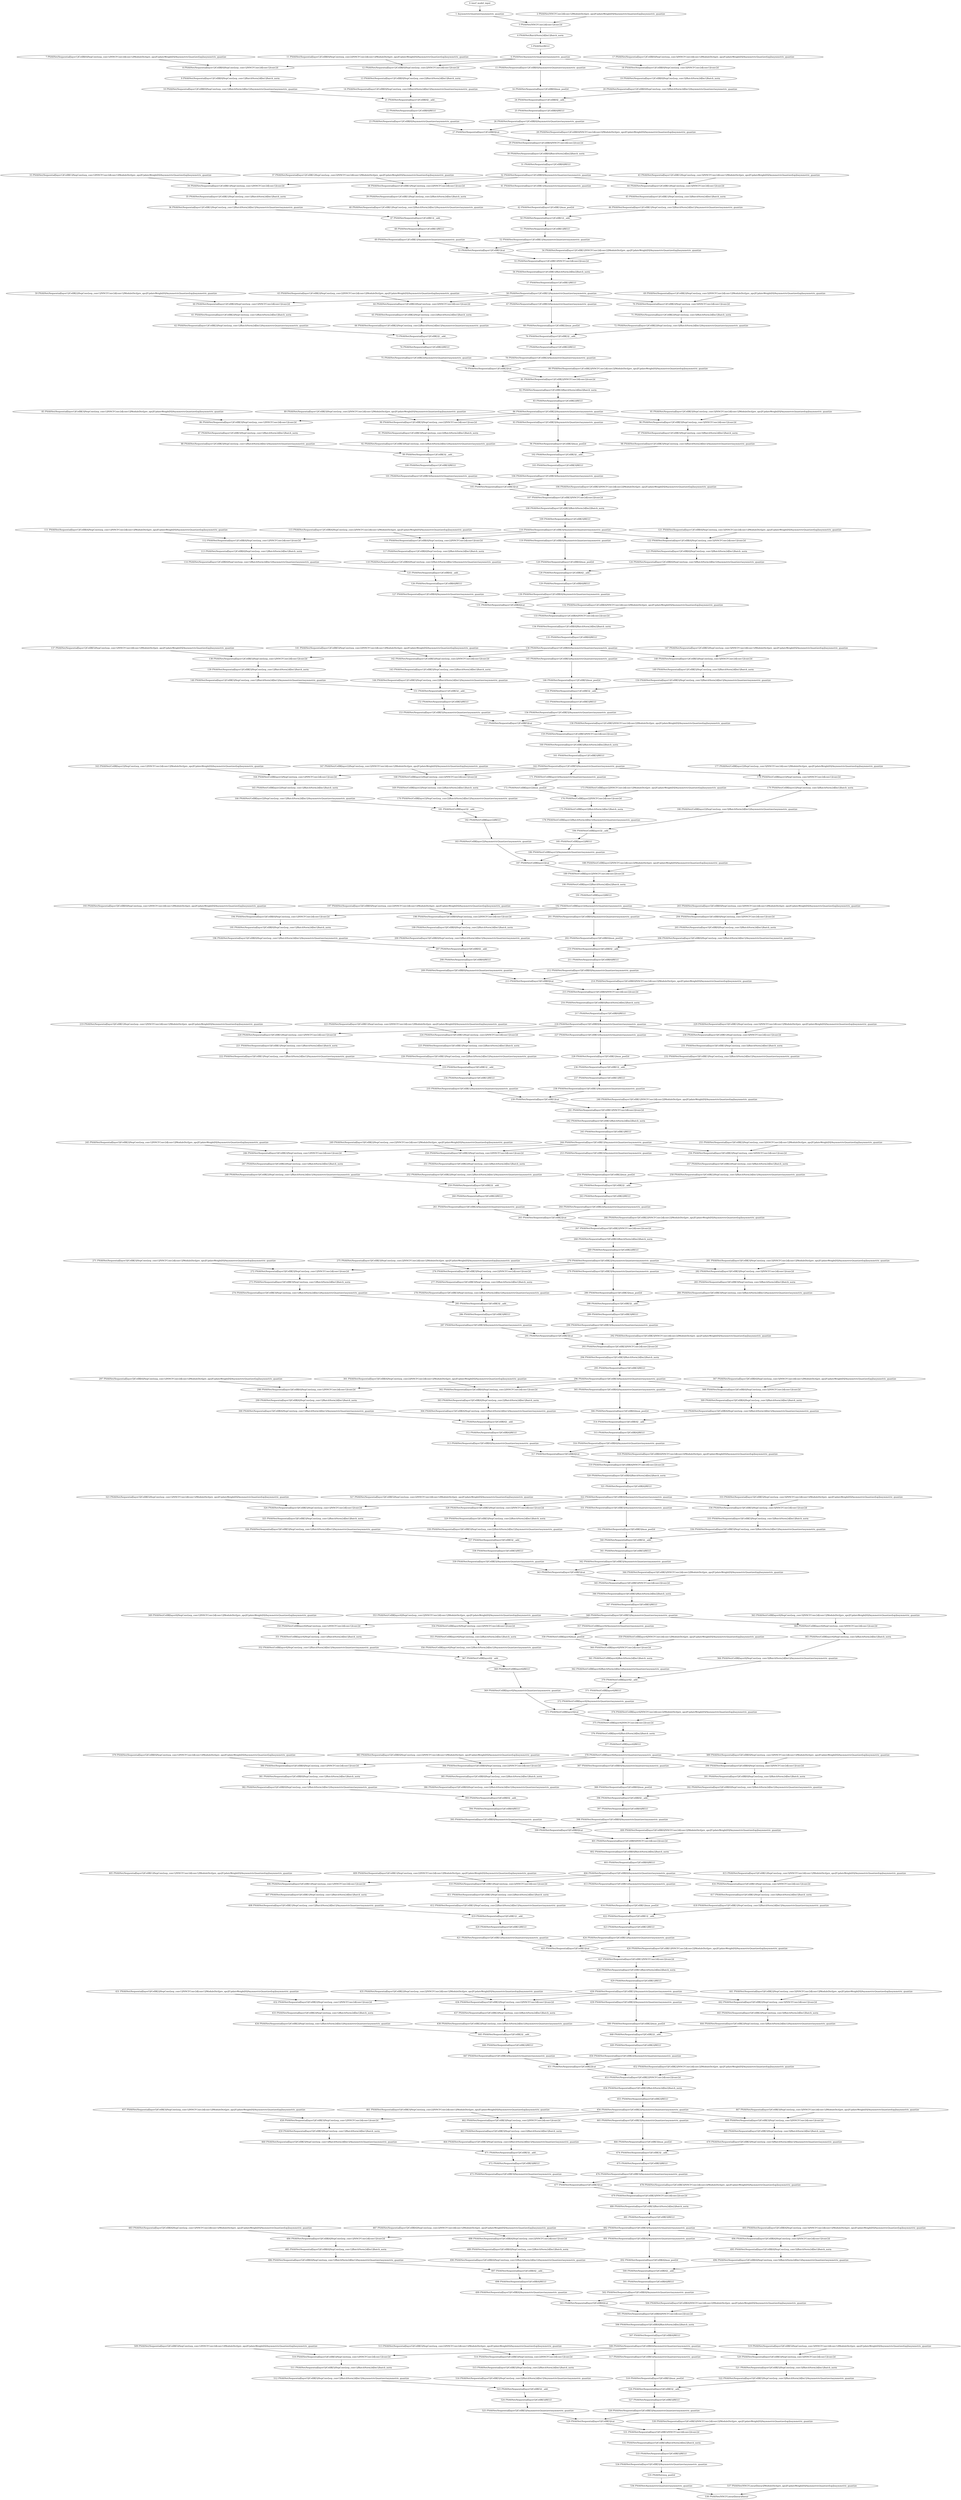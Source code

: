 strict digraph  {
"0 /nncf_model_input" [id=0, scope="", type=nncf_model_input];
"1 AsymmetricQuantizer/asymmetric_quantize" [id=1, scope=AsymmetricQuantizer, type=asymmetric_quantize];
"2 PNASNet/NNCFConv2d[conv1]/ModuleDict[pre_ops]/UpdateWeight[0]/AsymmetricQuantizer[op]/asymmetric_quantize" [id=2, scope="PNASNet/NNCFConv2d[conv1]/ModuleDict[pre_ops]/UpdateWeight[0]/AsymmetricQuantizer[op]", type=asymmetric_quantize];
"3 PNASNet/NNCFConv2d[conv1]/conv2d" [id=3, scope="PNASNet/NNCFConv2d[conv1]", type=conv2d];
"4 PNASNet/BatchNorm2d[bn1]/batch_norm" [id=4, scope="PNASNet/BatchNorm2d[bn1]", type=batch_norm];
"5 PNASNet/RELU" [id=5, scope=PNASNet, type=RELU];
"6 PNASNet/AsymmetricQuantizer/asymmetric_quantize" [id=6, scope="PNASNet/AsymmetricQuantizer", type=asymmetric_quantize];
"7 PNASNet/Sequential[layer1]/CellB[0]/SepConv[sep_conv1]/NNCFConv2d[conv1]/ModuleDict[pre_ops]/UpdateWeight[0]/AsymmetricQuantizer[op]/asymmetric_quantize" [id=7, scope="PNASNet/Sequential[layer1]/CellB[0]/SepConv[sep_conv1]/NNCFConv2d[conv1]/ModuleDict[pre_ops]/UpdateWeight[0]/AsymmetricQuantizer[op]", type=asymmetric_quantize];
"8 PNASNet/Sequential[layer1]/CellB[0]/SepConv[sep_conv1]/NNCFConv2d[conv1]/conv2d" [id=8, scope="PNASNet/Sequential[layer1]/CellB[0]/SepConv[sep_conv1]/NNCFConv2d[conv1]", type=conv2d];
"9 PNASNet/Sequential[layer1]/CellB[0]/SepConv[sep_conv1]/BatchNorm2d[bn1]/batch_norm" [id=9, scope="PNASNet/Sequential[layer1]/CellB[0]/SepConv[sep_conv1]/BatchNorm2d[bn1]", type=batch_norm];
"10 PNASNet/Sequential[layer1]/CellB[0]/SepConv[sep_conv1]/BatchNorm2d[bn1]/AsymmetricQuantizer/asymmetric_quantize" [id=10, scope="PNASNet/Sequential[layer1]/CellB[0]/SepConv[sep_conv1]/BatchNorm2d[bn1]/AsymmetricQuantizer", type=asymmetric_quantize];
"11 PNASNet/Sequential[layer1]/CellB[0]/SepConv[sep_conv2]/NNCFConv2d[conv1]/ModuleDict[pre_ops]/UpdateWeight[0]/AsymmetricQuantizer[op]/asymmetric_quantize" [id=11, scope="PNASNet/Sequential[layer1]/CellB[0]/SepConv[sep_conv2]/NNCFConv2d[conv1]/ModuleDict[pre_ops]/UpdateWeight[0]/AsymmetricQuantizer[op]", type=asymmetric_quantize];
"12 PNASNet/Sequential[layer1]/CellB[0]/SepConv[sep_conv2]/NNCFConv2d[conv1]/conv2d" [id=12, scope="PNASNet/Sequential[layer1]/CellB[0]/SepConv[sep_conv2]/NNCFConv2d[conv1]", type=conv2d];
"13 PNASNet/Sequential[layer1]/CellB[0]/SepConv[sep_conv2]/BatchNorm2d[bn1]/batch_norm" [id=13, scope="PNASNet/Sequential[layer1]/CellB[0]/SepConv[sep_conv2]/BatchNorm2d[bn1]", type=batch_norm];
"14 PNASNet/Sequential[layer1]/CellB[0]/SepConv[sep_conv2]/BatchNorm2d[bn1]/AsymmetricQuantizer/asymmetric_quantize" [id=14, scope="PNASNet/Sequential[layer1]/CellB[0]/SepConv[sep_conv2]/BatchNorm2d[bn1]/AsymmetricQuantizer", type=asymmetric_quantize];
"15 PNASNet/Sequential[layer1]/CellB[0]/AsymmetricQuantizer/asymmetric_quantize" [id=15, scope="PNASNet/Sequential[layer1]/CellB[0]/AsymmetricQuantizer", type=asymmetric_quantize];
"16 PNASNet/Sequential[layer1]/CellB[0]/max_pool2d" [id=16, scope="PNASNet/Sequential[layer1]/CellB[0]", type=max_pool2d];
"17 PNASNet/Sequential[layer1]/CellB[0]/SepConv[sep_conv3]/NNCFConv2d[conv1]/ModuleDict[pre_ops]/UpdateWeight[0]/AsymmetricQuantizer[op]/asymmetric_quantize" [id=17, scope="PNASNet/Sequential[layer1]/CellB[0]/SepConv[sep_conv3]/NNCFConv2d[conv1]/ModuleDict[pre_ops]/UpdateWeight[0]/AsymmetricQuantizer[op]", type=asymmetric_quantize];
"18 PNASNet/Sequential[layer1]/CellB[0]/SepConv[sep_conv3]/NNCFConv2d[conv1]/conv2d" [id=18, scope="PNASNet/Sequential[layer1]/CellB[0]/SepConv[sep_conv3]/NNCFConv2d[conv1]", type=conv2d];
"19 PNASNet/Sequential[layer1]/CellB[0]/SepConv[sep_conv3]/BatchNorm2d[bn1]/batch_norm" [id=19, scope="PNASNet/Sequential[layer1]/CellB[0]/SepConv[sep_conv3]/BatchNorm2d[bn1]", type=batch_norm];
"20 PNASNet/Sequential[layer1]/CellB[0]/SepConv[sep_conv3]/BatchNorm2d[bn1]/AsymmetricQuantizer/asymmetric_quantize" [id=20, scope="PNASNet/Sequential[layer1]/CellB[0]/SepConv[sep_conv3]/BatchNorm2d[bn1]/AsymmetricQuantizer", type=asymmetric_quantize];
"21 PNASNet/Sequential[layer1]/CellB[0]/__add__" [id=21, scope="PNASNet/Sequential[layer1]/CellB[0]", type=__add__];
"22 PNASNet/Sequential[layer1]/CellB[0]/RELU" [id=22, scope="PNASNet/Sequential[layer1]/CellB[0]", type=RELU];
"23 PNASNet/Sequential[layer1]/CellB[0]/AsymmetricQuantizer/asymmetric_quantize" [id=23, scope="PNASNet/Sequential[layer1]/CellB[0]/AsymmetricQuantizer", type=asymmetric_quantize];
"24 PNASNet/Sequential[layer1]/CellB[0]/__add__" [id=24, scope="PNASNet/Sequential[layer1]/CellB[0]", type=__add__];
"25 PNASNet/Sequential[layer1]/CellB[0]/RELU" [id=25, scope="PNASNet/Sequential[layer1]/CellB[0]", type=RELU];
"26 PNASNet/Sequential[layer1]/CellB[0]/AsymmetricQuantizer/asymmetric_quantize" [id=26, scope="PNASNet/Sequential[layer1]/CellB[0]/AsymmetricQuantizer", type=asymmetric_quantize];
"27 PNASNet/Sequential[layer1]/CellB[0]/cat" [id=27, scope="PNASNet/Sequential[layer1]/CellB[0]", type=cat];
"28 PNASNet/Sequential[layer1]/CellB[0]/NNCFConv2d[conv2]/ModuleDict[pre_ops]/UpdateWeight[0]/AsymmetricQuantizer[op]/asymmetric_quantize" [id=28, scope="PNASNet/Sequential[layer1]/CellB[0]/NNCFConv2d[conv2]/ModuleDict[pre_ops]/UpdateWeight[0]/AsymmetricQuantizer[op]", type=asymmetric_quantize];
"29 PNASNet/Sequential[layer1]/CellB[0]/NNCFConv2d[conv2]/conv2d" [id=29, scope="PNASNet/Sequential[layer1]/CellB[0]/NNCFConv2d[conv2]", type=conv2d];
"30 PNASNet/Sequential[layer1]/CellB[0]/BatchNorm2d[bn2]/batch_norm" [id=30, scope="PNASNet/Sequential[layer1]/CellB[0]/BatchNorm2d[bn2]", type=batch_norm];
"31 PNASNet/Sequential[layer1]/CellB[0]/RELU" [id=31, scope="PNASNet/Sequential[layer1]/CellB[0]", type=RELU];
"32 PNASNet/Sequential[layer1]/CellB[0]/AsymmetricQuantizer/asymmetric_quantize" [id=32, scope="PNASNet/Sequential[layer1]/CellB[0]/AsymmetricQuantizer", type=asymmetric_quantize];
"33 PNASNet/Sequential[layer1]/CellB[1]/SepConv[sep_conv1]/NNCFConv2d[conv1]/ModuleDict[pre_ops]/UpdateWeight[0]/AsymmetricQuantizer[op]/asymmetric_quantize" [id=33, scope="PNASNet/Sequential[layer1]/CellB[1]/SepConv[sep_conv1]/NNCFConv2d[conv1]/ModuleDict[pre_ops]/UpdateWeight[0]/AsymmetricQuantizer[op]", type=asymmetric_quantize];
"34 PNASNet/Sequential[layer1]/CellB[1]/SepConv[sep_conv1]/NNCFConv2d[conv1]/conv2d" [id=34, scope="PNASNet/Sequential[layer1]/CellB[1]/SepConv[sep_conv1]/NNCFConv2d[conv1]", type=conv2d];
"35 PNASNet/Sequential[layer1]/CellB[1]/SepConv[sep_conv1]/BatchNorm2d[bn1]/batch_norm" [id=35, scope="PNASNet/Sequential[layer1]/CellB[1]/SepConv[sep_conv1]/BatchNorm2d[bn1]", type=batch_norm];
"36 PNASNet/Sequential[layer1]/CellB[1]/SepConv[sep_conv1]/BatchNorm2d[bn1]/AsymmetricQuantizer/asymmetric_quantize" [id=36, scope="PNASNet/Sequential[layer1]/CellB[1]/SepConv[sep_conv1]/BatchNorm2d[bn1]/AsymmetricQuantizer", type=asymmetric_quantize];
"37 PNASNet/Sequential[layer1]/CellB[1]/SepConv[sep_conv2]/NNCFConv2d[conv1]/ModuleDict[pre_ops]/UpdateWeight[0]/AsymmetricQuantizer[op]/asymmetric_quantize" [id=37, scope="PNASNet/Sequential[layer1]/CellB[1]/SepConv[sep_conv2]/NNCFConv2d[conv1]/ModuleDict[pre_ops]/UpdateWeight[0]/AsymmetricQuantizer[op]", type=asymmetric_quantize];
"38 PNASNet/Sequential[layer1]/CellB[1]/SepConv[sep_conv2]/NNCFConv2d[conv1]/conv2d" [id=38, scope="PNASNet/Sequential[layer1]/CellB[1]/SepConv[sep_conv2]/NNCFConv2d[conv1]", type=conv2d];
"39 PNASNet/Sequential[layer1]/CellB[1]/SepConv[sep_conv2]/BatchNorm2d[bn1]/batch_norm" [id=39, scope="PNASNet/Sequential[layer1]/CellB[1]/SepConv[sep_conv2]/BatchNorm2d[bn1]", type=batch_norm];
"40 PNASNet/Sequential[layer1]/CellB[1]/SepConv[sep_conv2]/BatchNorm2d[bn1]/AsymmetricQuantizer/asymmetric_quantize" [id=40, scope="PNASNet/Sequential[layer1]/CellB[1]/SepConv[sep_conv2]/BatchNorm2d[bn1]/AsymmetricQuantizer", type=asymmetric_quantize];
"41 PNASNet/Sequential[layer1]/CellB[1]/AsymmetricQuantizer/asymmetric_quantize" [id=41, scope="PNASNet/Sequential[layer1]/CellB[1]/AsymmetricQuantizer", type=asymmetric_quantize];
"42 PNASNet/Sequential[layer1]/CellB[1]/max_pool2d" [id=42, scope="PNASNet/Sequential[layer1]/CellB[1]", type=max_pool2d];
"43 PNASNet/Sequential[layer1]/CellB[1]/SepConv[sep_conv3]/NNCFConv2d[conv1]/ModuleDict[pre_ops]/UpdateWeight[0]/AsymmetricQuantizer[op]/asymmetric_quantize" [id=43, scope="PNASNet/Sequential[layer1]/CellB[1]/SepConv[sep_conv3]/NNCFConv2d[conv1]/ModuleDict[pre_ops]/UpdateWeight[0]/AsymmetricQuantizer[op]", type=asymmetric_quantize];
"44 PNASNet/Sequential[layer1]/CellB[1]/SepConv[sep_conv3]/NNCFConv2d[conv1]/conv2d" [id=44, scope="PNASNet/Sequential[layer1]/CellB[1]/SepConv[sep_conv3]/NNCFConv2d[conv1]", type=conv2d];
"45 PNASNet/Sequential[layer1]/CellB[1]/SepConv[sep_conv3]/BatchNorm2d[bn1]/batch_norm" [id=45, scope="PNASNet/Sequential[layer1]/CellB[1]/SepConv[sep_conv3]/BatchNorm2d[bn1]", type=batch_norm];
"46 PNASNet/Sequential[layer1]/CellB[1]/SepConv[sep_conv3]/BatchNorm2d[bn1]/AsymmetricQuantizer/asymmetric_quantize" [id=46, scope="PNASNet/Sequential[layer1]/CellB[1]/SepConv[sep_conv3]/BatchNorm2d[bn1]/AsymmetricQuantizer", type=asymmetric_quantize];
"47 PNASNet/Sequential[layer1]/CellB[1]/__add__" [id=47, scope="PNASNet/Sequential[layer1]/CellB[1]", type=__add__];
"48 PNASNet/Sequential[layer1]/CellB[1]/RELU" [id=48, scope="PNASNet/Sequential[layer1]/CellB[1]", type=RELU];
"49 PNASNet/Sequential[layer1]/CellB[1]/AsymmetricQuantizer/asymmetric_quantize" [id=49, scope="PNASNet/Sequential[layer1]/CellB[1]/AsymmetricQuantizer", type=asymmetric_quantize];
"50 PNASNet/Sequential[layer1]/CellB[1]/__add__" [id=50, scope="PNASNet/Sequential[layer1]/CellB[1]", type=__add__];
"51 PNASNet/Sequential[layer1]/CellB[1]/RELU" [id=51, scope="PNASNet/Sequential[layer1]/CellB[1]", type=RELU];
"52 PNASNet/Sequential[layer1]/CellB[1]/AsymmetricQuantizer/asymmetric_quantize" [id=52, scope="PNASNet/Sequential[layer1]/CellB[1]/AsymmetricQuantizer", type=asymmetric_quantize];
"53 PNASNet/Sequential[layer1]/CellB[1]/cat" [id=53, scope="PNASNet/Sequential[layer1]/CellB[1]", type=cat];
"54 PNASNet/Sequential[layer1]/CellB[1]/NNCFConv2d[conv2]/ModuleDict[pre_ops]/UpdateWeight[0]/AsymmetricQuantizer[op]/asymmetric_quantize" [id=54, scope="PNASNet/Sequential[layer1]/CellB[1]/NNCFConv2d[conv2]/ModuleDict[pre_ops]/UpdateWeight[0]/AsymmetricQuantizer[op]", type=asymmetric_quantize];
"55 PNASNet/Sequential[layer1]/CellB[1]/NNCFConv2d[conv2]/conv2d" [id=55, scope="PNASNet/Sequential[layer1]/CellB[1]/NNCFConv2d[conv2]", type=conv2d];
"56 PNASNet/Sequential[layer1]/CellB[1]/BatchNorm2d[bn2]/batch_norm" [id=56, scope="PNASNet/Sequential[layer1]/CellB[1]/BatchNorm2d[bn2]", type=batch_norm];
"57 PNASNet/Sequential[layer1]/CellB[1]/RELU" [id=57, scope="PNASNet/Sequential[layer1]/CellB[1]", type=RELU];
"58 PNASNet/Sequential[layer1]/CellB[1]/AsymmetricQuantizer/asymmetric_quantize" [id=58, scope="PNASNet/Sequential[layer1]/CellB[1]/AsymmetricQuantizer", type=asymmetric_quantize];
"59 PNASNet/Sequential[layer1]/CellB[2]/SepConv[sep_conv1]/NNCFConv2d[conv1]/ModuleDict[pre_ops]/UpdateWeight[0]/AsymmetricQuantizer[op]/asymmetric_quantize" [id=59, scope="PNASNet/Sequential[layer1]/CellB[2]/SepConv[sep_conv1]/NNCFConv2d[conv1]/ModuleDict[pre_ops]/UpdateWeight[0]/AsymmetricQuantizer[op]", type=asymmetric_quantize];
"60 PNASNet/Sequential[layer1]/CellB[2]/SepConv[sep_conv1]/NNCFConv2d[conv1]/conv2d" [id=60, scope="PNASNet/Sequential[layer1]/CellB[2]/SepConv[sep_conv1]/NNCFConv2d[conv1]", type=conv2d];
"61 PNASNet/Sequential[layer1]/CellB[2]/SepConv[sep_conv1]/BatchNorm2d[bn1]/batch_norm" [id=61, scope="PNASNet/Sequential[layer1]/CellB[2]/SepConv[sep_conv1]/BatchNorm2d[bn1]", type=batch_norm];
"62 PNASNet/Sequential[layer1]/CellB[2]/SepConv[sep_conv1]/BatchNorm2d[bn1]/AsymmetricQuantizer/asymmetric_quantize" [id=62, scope="PNASNet/Sequential[layer1]/CellB[2]/SepConv[sep_conv1]/BatchNorm2d[bn1]/AsymmetricQuantizer", type=asymmetric_quantize];
"63 PNASNet/Sequential[layer1]/CellB[2]/SepConv[sep_conv2]/NNCFConv2d[conv1]/ModuleDict[pre_ops]/UpdateWeight[0]/AsymmetricQuantizer[op]/asymmetric_quantize" [id=63, scope="PNASNet/Sequential[layer1]/CellB[2]/SepConv[sep_conv2]/NNCFConv2d[conv1]/ModuleDict[pre_ops]/UpdateWeight[0]/AsymmetricQuantizer[op]", type=asymmetric_quantize];
"64 PNASNet/Sequential[layer1]/CellB[2]/SepConv[sep_conv2]/NNCFConv2d[conv1]/conv2d" [id=64, scope="PNASNet/Sequential[layer1]/CellB[2]/SepConv[sep_conv2]/NNCFConv2d[conv1]", type=conv2d];
"65 PNASNet/Sequential[layer1]/CellB[2]/SepConv[sep_conv2]/BatchNorm2d[bn1]/batch_norm" [id=65, scope="PNASNet/Sequential[layer1]/CellB[2]/SepConv[sep_conv2]/BatchNorm2d[bn1]", type=batch_norm];
"66 PNASNet/Sequential[layer1]/CellB[2]/SepConv[sep_conv2]/BatchNorm2d[bn1]/AsymmetricQuantizer/asymmetric_quantize" [id=66, scope="PNASNet/Sequential[layer1]/CellB[2]/SepConv[sep_conv2]/BatchNorm2d[bn1]/AsymmetricQuantizer", type=asymmetric_quantize];
"67 PNASNet/Sequential[layer1]/CellB[2]/AsymmetricQuantizer/asymmetric_quantize" [id=67, scope="PNASNet/Sequential[layer1]/CellB[2]/AsymmetricQuantizer", type=asymmetric_quantize];
"68 PNASNet/Sequential[layer1]/CellB[2]/max_pool2d" [id=68, scope="PNASNet/Sequential[layer1]/CellB[2]", type=max_pool2d];
"69 PNASNet/Sequential[layer1]/CellB[2]/SepConv[sep_conv3]/NNCFConv2d[conv1]/ModuleDict[pre_ops]/UpdateWeight[0]/AsymmetricQuantizer[op]/asymmetric_quantize" [id=69, scope="PNASNet/Sequential[layer1]/CellB[2]/SepConv[sep_conv3]/NNCFConv2d[conv1]/ModuleDict[pre_ops]/UpdateWeight[0]/AsymmetricQuantizer[op]", type=asymmetric_quantize];
"70 PNASNet/Sequential[layer1]/CellB[2]/SepConv[sep_conv3]/NNCFConv2d[conv1]/conv2d" [id=70, scope="PNASNet/Sequential[layer1]/CellB[2]/SepConv[sep_conv3]/NNCFConv2d[conv1]", type=conv2d];
"71 PNASNet/Sequential[layer1]/CellB[2]/SepConv[sep_conv3]/BatchNorm2d[bn1]/batch_norm" [id=71, scope="PNASNet/Sequential[layer1]/CellB[2]/SepConv[sep_conv3]/BatchNorm2d[bn1]", type=batch_norm];
"72 PNASNet/Sequential[layer1]/CellB[2]/SepConv[sep_conv3]/BatchNorm2d[bn1]/AsymmetricQuantizer/asymmetric_quantize" [id=72, scope="PNASNet/Sequential[layer1]/CellB[2]/SepConv[sep_conv3]/BatchNorm2d[bn1]/AsymmetricQuantizer", type=asymmetric_quantize];
"73 PNASNet/Sequential[layer1]/CellB[2]/__add__" [id=73, scope="PNASNet/Sequential[layer1]/CellB[2]", type=__add__];
"74 PNASNet/Sequential[layer1]/CellB[2]/RELU" [id=74, scope="PNASNet/Sequential[layer1]/CellB[2]", type=RELU];
"75 PNASNet/Sequential[layer1]/CellB[2]/AsymmetricQuantizer/asymmetric_quantize" [id=75, scope="PNASNet/Sequential[layer1]/CellB[2]/AsymmetricQuantizer", type=asymmetric_quantize];
"76 PNASNet/Sequential[layer1]/CellB[2]/__add__" [id=76, scope="PNASNet/Sequential[layer1]/CellB[2]", type=__add__];
"77 PNASNet/Sequential[layer1]/CellB[2]/RELU" [id=77, scope="PNASNet/Sequential[layer1]/CellB[2]", type=RELU];
"78 PNASNet/Sequential[layer1]/CellB[2]/AsymmetricQuantizer/asymmetric_quantize" [id=78, scope="PNASNet/Sequential[layer1]/CellB[2]/AsymmetricQuantizer", type=asymmetric_quantize];
"79 PNASNet/Sequential[layer1]/CellB[2]/cat" [id=79, scope="PNASNet/Sequential[layer1]/CellB[2]", type=cat];
"80 PNASNet/Sequential[layer1]/CellB[2]/NNCFConv2d[conv2]/ModuleDict[pre_ops]/UpdateWeight[0]/AsymmetricQuantizer[op]/asymmetric_quantize" [id=80, scope="PNASNet/Sequential[layer1]/CellB[2]/NNCFConv2d[conv2]/ModuleDict[pre_ops]/UpdateWeight[0]/AsymmetricQuantizer[op]", type=asymmetric_quantize];
"81 PNASNet/Sequential[layer1]/CellB[2]/NNCFConv2d[conv2]/conv2d" [id=81, scope="PNASNet/Sequential[layer1]/CellB[2]/NNCFConv2d[conv2]", type=conv2d];
"82 PNASNet/Sequential[layer1]/CellB[2]/BatchNorm2d[bn2]/batch_norm" [id=82, scope="PNASNet/Sequential[layer1]/CellB[2]/BatchNorm2d[bn2]", type=batch_norm];
"83 PNASNet/Sequential[layer1]/CellB[2]/RELU" [id=83, scope="PNASNet/Sequential[layer1]/CellB[2]", type=RELU];
"84 PNASNet/Sequential[layer1]/CellB[2]/AsymmetricQuantizer/asymmetric_quantize" [id=84, scope="PNASNet/Sequential[layer1]/CellB[2]/AsymmetricQuantizer", type=asymmetric_quantize];
"85 PNASNet/Sequential[layer1]/CellB[3]/SepConv[sep_conv1]/NNCFConv2d[conv1]/ModuleDict[pre_ops]/UpdateWeight[0]/AsymmetricQuantizer[op]/asymmetric_quantize" [id=85, scope="PNASNet/Sequential[layer1]/CellB[3]/SepConv[sep_conv1]/NNCFConv2d[conv1]/ModuleDict[pre_ops]/UpdateWeight[0]/AsymmetricQuantizer[op]", type=asymmetric_quantize];
"86 PNASNet/Sequential[layer1]/CellB[3]/SepConv[sep_conv1]/NNCFConv2d[conv1]/conv2d" [id=86, scope="PNASNet/Sequential[layer1]/CellB[3]/SepConv[sep_conv1]/NNCFConv2d[conv1]", type=conv2d];
"87 PNASNet/Sequential[layer1]/CellB[3]/SepConv[sep_conv1]/BatchNorm2d[bn1]/batch_norm" [id=87, scope="PNASNet/Sequential[layer1]/CellB[3]/SepConv[sep_conv1]/BatchNorm2d[bn1]", type=batch_norm];
"88 PNASNet/Sequential[layer1]/CellB[3]/SepConv[sep_conv1]/BatchNorm2d[bn1]/AsymmetricQuantizer/asymmetric_quantize" [id=88, scope="PNASNet/Sequential[layer1]/CellB[3]/SepConv[sep_conv1]/BatchNorm2d[bn1]/AsymmetricQuantizer", type=asymmetric_quantize];
"89 PNASNet/Sequential[layer1]/CellB[3]/SepConv[sep_conv2]/NNCFConv2d[conv1]/ModuleDict[pre_ops]/UpdateWeight[0]/AsymmetricQuantizer[op]/asymmetric_quantize" [id=89, scope="PNASNet/Sequential[layer1]/CellB[3]/SepConv[sep_conv2]/NNCFConv2d[conv1]/ModuleDict[pre_ops]/UpdateWeight[0]/AsymmetricQuantizer[op]", type=asymmetric_quantize];
"90 PNASNet/Sequential[layer1]/CellB[3]/SepConv[sep_conv2]/NNCFConv2d[conv1]/conv2d" [id=90, scope="PNASNet/Sequential[layer1]/CellB[3]/SepConv[sep_conv2]/NNCFConv2d[conv1]", type=conv2d];
"91 PNASNet/Sequential[layer1]/CellB[3]/SepConv[sep_conv2]/BatchNorm2d[bn1]/batch_norm" [id=91, scope="PNASNet/Sequential[layer1]/CellB[3]/SepConv[sep_conv2]/BatchNorm2d[bn1]", type=batch_norm];
"92 PNASNet/Sequential[layer1]/CellB[3]/SepConv[sep_conv2]/BatchNorm2d[bn1]/AsymmetricQuantizer/asymmetric_quantize" [id=92, scope="PNASNet/Sequential[layer1]/CellB[3]/SepConv[sep_conv2]/BatchNorm2d[bn1]/AsymmetricQuantizer", type=asymmetric_quantize];
"93 PNASNet/Sequential[layer1]/CellB[3]/AsymmetricQuantizer/asymmetric_quantize" [id=93, scope="PNASNet/Sequential[layer1]/CellB[3]/AsymmetricQuantizer", type=asymmetric_quantize];
"94 PNASNet/Sequential[layer1]/CellB[3]/max_pool2d" [id=94, scope="PNASNet/Sequential[layer1]/CellB[3]", type=max_pool2d];
"95 PNASNet/Sequential[layer1]/CellB[3]/SepConv[sep_conv3]/NNCFConv2d[conv1]/ModuleDict[pre_ops]/UpdateWeight[0]/AsymmetricQuantizer[op]/asymmetric_quantize" [id=95, scope="PNASNet/Sequential[layer1]/CellB[3]/SepConv[sep_conv3]/NNCFConv2d[conv1]/ModuleDict[pre_ops]/UpdateWeight[0]/AsymmetricQuantizer[op]", type=asymmetric_quantize];
"96 PNASNet/Sequential[layer1]/CellB[3]/SepConv[sep_conv3]/NNCFConv2d[conv1]/conv2d" [id=96, scope="PNASNet/Sequential[layer1]/CellB[3]/SepConv[sep_conv3]/NNCFConv2d[conv1]", type=conv2d];
"97 PNASNet/Sequential[layer1]/CellB[3]/SepConv[sep_conv3]/BatchNorm2d[bn1]/batch_norm" [id=97, scope="PNASNet/Sequential[layer1]/CellB[3]/SepConv[sep_conv3]/BatchNorm2d[bn1]", type=batch_norm];
"98 PNASNet/Sequential[layer1]/CellB[3]/SepConv[sep_conv3]/BatchNorm2d[bn1]/AsymmetricQuantizer/asymmetric_quantize" [id=98, scope="PNASNet/Sequential[layer1]/CellB[3]/SepConv[sep_conv3]/BatchNorm2d[bn1]/AsymmetricQuantizer", type=asymmetric_quantize];
"99 PNASNet/Sequential[layer1]/CellB[3]/__add__" [id=99, scope="PNASNet/Sequential[layer1]/CellB[3]", type=__add__];
"100 PNASNet/Sequential[layer1]/CellB[3]/RELU" [id=100, scope="PNASNet/Sequential[layer1]/CellB[3]", type=RELU];
"101 PNASNet/Sequential[layer1]/CellB[3]/AsymmetricQuantizer/asymmetric_quantize" [id=101, scope="PNASNet/Sequential[layer1]/CellB[3]/AsymmetricQuantizer", type=asymmetric_quantize];
"102 PNASNet/Sequential[layer1]/CellB[3]/__add__" [id=102, scope="PNASNet/Sequential[layer1]/CellB[3]", type=__add__];
"103 PNASNet/Sequential[layer1]/CellB[3]/RELU" [id=103, scope="PNASNet/Sequential[layer1]/CellB[3]", type=RELU];
"104 PNASNet/Sequential[layer1]/CellB[3]/AsymmetricQuantizer/asymmetric_quantize" [id=104, scope="PNASNet/Sequential[layer1]/CellB[3]/AsymmetricQuantizer", type=asymmetric_quantize];
"105 PNASNet/Sequential[layer1]/CellB[3]/cat" [id=105, scope="PNASNet/Sequential[layer1]/CellB[3]", type=cat];
"106 PNASNet/Sequential[layer1]/CellB[3]/NNCFConv2d[conv2]/ModuleDict[pre_ops]/UpdateWeight[0]/AsymmetricQuantizer[op]/asymmetric_quantize" [id=106, scope="PNASNet/Sequential[layer1]/CellB[3]/NNCFConv2d[conv2]/ModuleDict[pre_ops]/UpdateWeight[0]/AsymmetricQuantizer[op]", type=asymmetric_quantize];
"107 PNASNet/Sequential[layer1]/CellB[3]/NNCFConv2d[conv2]/conv2d" [id=107, scope="PNASNet/Sequential[layer1]/CellB[3]/NNCFConv2d[conv2]", type=conv2d];
"108 PNASNet/Sequential[layer1]/CellB[3]/BatchNorm2d[bn2]/batch_norm" [id=108, scope="PNASNet/Sequential[layer1]/CellB[3]/BatchNorm2d[bn2]", type=batch_norm];
"109 PNASNet/Sequential[layer1]/CellB[3]/RELU" [id=109, scope="PNASNet/Sequential[layer1]/CellB[3]", type=RELU];
"110 PNASNet/Sequential[layer1]/CellB[3]/AsymmetricQuantizer/asymmetric_quantize" [id=110, scope="PNASNet/Sequential[layer1]/CellB[3]/AsymmetricQuantizer", type=asymmetric_quantize];
"111 PNASNet/Sequential[layer1]/CellB[4]/SepConv[sep_conv1]/NNCFConv2d[conv1]/ModuleDict[pre_ops]/UpdateWeight[0]/AsymmetricQuantizer[op]/asymmetric_quantize" [id=111, scope="PNASNet/Sequential[layer1]/CellB[4]/SepConv[sep_conv1]/NNCFConv2d[conv1]/ModuleDict[pre_ops]/UpdateWeight[0]/AsymmetricQuantizer[op]", type=asymmetric_quantize];
"112 PNASNet/Sequential[layer1]/CellB[4]/SepConv[sep_conv1]/NNCFConv2d[conv1]/conv2d" [id=112, scope="PNASNet/Sequential[layer1]/CellB[4]/SepConv[sep_conv1]/NNCFConv2d[conv1]", type=conv2d];
"113 PNASNet/Sequential[layer1]/CellB[4]/SepConv[sep_conv1]/BatchNorm2d[bn1]/batch_norm" [id=113, scope="PNASNet/Sequential[layer1]/CellB[4]/SepConv[sep_conv1]/BatchNorm2d[bn1]", type=batch_norm];
"114 PNASNet/Sequential[layer1]/CellB[4]/SepConv[sep_conv1]/BatchNorm2d[bn1]/AsymmetricQuantizer/asymmetric_quantize" [id=114, scope="PNASNet/Sequential[layer1]/CellB[4]/SepConv[sep_conv1]/BatchNorm2d[bn1]/AsymmetricQuantizer", type=asymmetric_quantize];
"115 PNASNet/Sequential[layer1]/CellB[4]/SepConv[sep_conv2]/NNCFConv2d[conv1]/ModuleDict[pre_ops]/UpdateWeight[0]/AsymmetricQuantizer[op]/asymmetric_quantize" [id=115, scope="PNASNet/Sequential[layer1]/CellB[4]/SepConv[sep_conv2]/NNCFConv2d[conv1]/ModuleDict[pre_ops]/UpdateWeight[0]/AsymmetricQuantizer[op]", type=asymmetric_quantize];
"116 PNASNet/Sequential[layer1]/CellB[4]/SepConv[sep_conv2]/NNCFConv2d[conv1]/conv2d" [id=116, scope="PNASNet/Sequential[layer1]/CellB[4]/SepConv[sep_conv2]/NNCFConv2d[conv1]", type=conv2d];
"117 PNASNet/Sequential[layer1]/CellB[4]/SepConv[sep_conv2]/BatchNorm2d[bn1]/batch_norm" [id=117, scope="PNASNet/Sequential[layer1]/CellB[4]/SepConv[sep_conv2]/BatchNorm2d[bn1]", type=batch_norm];
"118 PNASNet/Sequential[layer1]/CellB[4]/SepConv[sep_conv2]/BatchNorm2d[bn1]/AsymmetricQuantizer/asymmetric_quantize" [id=118, scope="PNASNet/Sequential[layer1]/CellB[4]/SepConv[sep_conv2]/BatchNorm2d[bn1]/AsymmetricQuantizer", type=asymmetric_quantize];
"119 PNASNet/Sequential[layer1]/CellB[4]/AsymmetricQuantizer/asymmetric_quantize" [id=119, scope="PNASNet/Sequential[layer1]/CellB[4]/AsymmetricQuantizer", type=asymmetric_quantize];
"120 PNASNet/Sequential[layer1]/CellB[4]/max_pool2d" [id=120, scope="PNASNet/Sequential[layer1]/CellB[4]", type=max_pool2d];
"121 PNASNet/Sequential[layer1]/CellB[4]/SepConv[sep_conv3]/NNCFConv2d[conv1]/ModuleDict[pre_ops]/UpdateWeight[0]/AsymmetricQuantizer[op]/asymmetric_quantize" [id=121, scope="PNASNet/Sequential[layer1]/CellB[4]/SepConv[sep_conv3]/NNCFConv2d[conv1]/ModuleDict[pre_ops]/UpdateWeight[0]/AsymmetricQuantizer[op]", type=asymmetric_quantize];
"122 PNASNet/Sequential[layer1]/CellB[4]/SepConv[sep_conv3]/NNCFConv2d[conv1]/conv2d" [id=122, scope="PNASNet/Sequential[layer1]/CellB[4]/SepConv[sep_conv3]/NNCFConv2d[conv1]", type=conv2d];
"123 PNASNet/Sequential[layer1]/CellB[4]/SepConv[sep_conv3]/BatchNorm2d[bn1]/batch_norm" [id=123, scope="PNASNet/Sequential[layer1]/CellB[4]/SepConv[sep_conv3]/BatchNorm2d[bn1]", type=batch_norm];
"124 PNASNet/Sequential[layer1]/CellB[4]/SepConv[sep_conv3]/BatchNorm2d[bn1]/AsymmetricQuantizer/asymmetric_quantize" [id=124, scope="PNASNet/Sequential[layer1]/CellB[4]/SepConv[sep_conv3]/BatchNorm2d[bn1]/AsymmetricQuantizer", type=asymmetric_quantize];
"125 PNASNet/Sequential[layer1]/CellB[4]/__add__" [id=125, scope="PNASNet/Sequential[layer1]/CellB[4]", type=__add__];
"126 PNASNet/Sequential[layer1]/CellB[4]/RELU" [id=126, scope="PNASNet/Sequential[layer1]/CellB[4]", type=RELU];
"127 PNASNet/Sequential[layer1]/CellB[4]/AsymmetricQuantizer/asymmetric_quantize" [id=127, scope="PNASNet/Sequential[layer1]/CellB[4]/AsymmetricQuantizer", type=asymmetric_quantize];
"128 PNASNet/Sequential[layer1]/CellB[4]/__add__" [id=128, scope="PNASNet/Sequential[layer1]/CellB[4]", type=__add__];
"129 PNASNet/Sequential[layer1]/CellB[4]/RELU" [id=129, scope="PNASNet/Sequential[layer1]/CellB[4]", type=RELU];
"130 PNASNet/Sequential[layer1]/CellB[4]/AsymmetricQuantizer/asymmetric_quantize" [id=130, scope="PNASNet/Sequential[layer1]/CellB[4]/AsymmetricQuantizer", type=asymmetric_quantize];
"131 PNASNet/Sequential[layer1]/CellB[4]/cat" [id=131, scope="PNASNet/Sequential[layer1]/CellB[4]", type=cat];
"132 PNASNet/Sequential[layer1]/CellB[4]/NNCFConv2d[conv2]/ModuleDict[pre_ops]/UpdateWeight[0]/AsymmetricQuantizer[op]/asymmetric_quantize" [id=132, scope="PNASNet/Sequential[layer1]/CellB[4]/NNCFConv2d[conv2]/ModuleDict[pre_ops]/UpdateWeight[0]/AsymmetricQuantizer[op]", type=asymmetric_quantize];
"133 PNASNet/Sequential[layer1]/CellB[4]/NNCFConv2d[conv2]/conv2d" [id=133, scope="PNASNet/Sequential[layer1]/CellB[4]/NNCFConv2d[conv2]", type=conv2d];
"134 PNASNet/Sequential[layer1]/CellB[4]/BatchNorm2d[bn2]/batch_norm" [id=134, scope="PNASNet/Sequential[layer1]/CellB[4]/BatchNorm2d[bn2]", type=batch_norm];
"135 PNASNet/Sequential[layer1]/CellB[4]/RELU" [id=135, scope="PNASNet/Sequential[layer1]/CellB[4]", type=RELU];
"136 PNASNet/Sequential[layer1]/CellB[4]/AsymmetricQuantizer/asymmetric_quantize" [id=136, scope="PNASNet/Sequential[layer1]/CellB[4]/AsymmetricQuantizer", type=asymmetric_quantize];
"137 PNASNet/Sequential[layer1]/CellB[5]/SepConv[sep_conv1]/NNCFConv2d[conv1]/ModuleDict[pre_ops]/UpdateWeight[0]/AsymmetricQuantizer[op]/asymmetric_quantize" [id=137, scope="PNASNet/Sequential[layer1]/CellB[5]/SepConv[sep_conv1]/NNCFConv2d[conv1]/ModuleDict[pre_ops]/UpdateWeight[0]/AsymmetricQuantizer[op]", type=asymmetric_quantize];
"138 PNASNet/Sequential[layer1]/CellB[5]/SepConv[sep_conv1]/NNCFConv2d[conv1]/conv2d" [id=138, scope="PNASNet/Sequential[layer1]/CellB[5]/SepConv[sep_conv1]/NNCFConv2d[conv1]", type=conv2d];
"139 PNASNet/Sequential[layer1]/CellB[5]/SepConv[sep_conv1]/BatchNorm2d[bn1]/batch_norm" [id=139, scope="PNASNet/Sequential[layer1]/CellB[5]/SepConv[sep_conv1]/BatchNorm2d[bn1]", type=batch_norm];
"140 PNASNet/Sequential[layer1]/CellB[5]/SepConv[sep_conv1]/BatchNorm2d[bn1]/AsymmetricQuantizer/asymmetric_quantize" [id=140, scope="PNASNet/Sequential[layer1]/CellB[5]/SepConv[sep_conv1]/BatchNorm2d[bn1]/AsymmetricQuantizer", type=asymmetric_quantize];
"141 PNASNet/Sequential[layer1]/CellB[5]/SepConv[sep_conv2]/NNCFConv2d[conv1]/ModuleDict[pre_ops]/UpdateWeight[0]/AsymmetricQuantizer[op]/asymmetric_quantize" [id=141, scope="PNASNet/Sequential[layer1]/CellB[5]/SepConv[sep_conv2]/NNCFConv2d[conv1]/ModuleDict[pre_ops]/UpdateWeight[0]/AsymmetricQuantizer[op]", type=asymmetric_quantize];
"142 PNASNet/Sequential[layer1]/CellB[5]/SepConv[sep_conv2]/NNCFConv2d[conv1]/conv2d" [id=142, scope="PNASNet/Sequential[layer1]/CellB[5]/SepConv[sep_conv2]/NNCFConv2d[conv1]", type=conv2d];
"143 PNASNet/Sequential[layer1]/CellB[5]/SepConv[sep_conv2]/BatchNorm2d[bn1]/batch_norm" [id=143, scope="PNASNet/Sequential[layer1]/CellB[5]/SepConv[sep_conv2]/BatchNorm2d[bn1]", type=batch_norm];
"144 PNASNet/Sequential[layer1]/CellB[5]/SepConv[sep_conv2]/BatchNorm2d[bn1]/AsymmetricQuantizer/asymmetric_quantize" [id=144, scope="PNASNet/Sequential[layer1]/CellB[5]/SepConv[sep_conv2]/BatchNorm2d[bn1]/AsymmetricQuantizer", type=asymmetric_quantize];
"145 PNASNet/Sequential[layer1]/CellB[5]/AsymmetricQuantizer/asymmetric_quantize" [id=145, scope="PNASNet/Sequential[layer1]/CellB[5]/AsymmetricQuantizer", type=asymmetric_quantize];
"146 PNASNet/Sequential[layer1]/CellB[5]/max_pool2d" [id=146, scope="PNASNet/Sequential[layer1]/CellB[5]", type=max_pool2d];
"147 PNASNet/Sequential[layer1]/CellB[5]/SepConv[sep_conv3]/NNCFConv2d[conv1]/ModuleDict[pre_ops]/UpdateWeight[0]/AsymmetricQuantizer[op]/asymmetric_quantize" [id=147, scope="PNASNet/Sequential[layer1]/CellB[5]/SepConv[sep_conv3]/NNCFConv2d[conv1]/ModuleDict[pre_ops]/UpdateWeight[0]/AsymmetricQuantizer[op]", type=asymmetric_quantize];
"148 PNASNet/Sequential[layer1]/CellB[5]/SepConv[sep_conv3]/NNCFConv2d[conv1]/conv2d" [id=148, scope="PNASNet/Sequential[layer1]/CellB[5]/SepConv[sep_conv3]/NNCFConv2d[conv1]", type=conv2d];
"149 PNASNet/Sequential[layer1]/CellB[5]/SepConv[sep_conv3]/BatchNorm2d[bn1]/batch_norm" [id=149, scope="PNASNet/Sequential[layer1]/CellB[5]/SepConv[sep_conv3]/BatchNorm2d[bn1]", type=batch_norm];
"150 PNASNet/Sequential[layer1]/CellB[5]/SepConv[sep_conv3]/BatchNorm2d[bn1]/AsymmetricQuantizer/asymmetric_quantize" [id=150, scope="PNASNet/Sequential[layer1]/CellB[5]/SepConv[sep_conv3]/BatchNorm2d[bn1]/AsymmetricQuantizer", type=asymmetric_quantize];
"151 PNASNet/Sequential[layer1]/CellB[5]/__add__" [id=151, scope="PNASNet/Sequential[layer1]/CellB[5]", type=__add__];
"152 PNASNet/Sequential[layer1]/CellB[5]/RELU" [id=152, scope="PNASNet/Sequential[layer1]/CellB[5]", type=RELU];
"153 PNASNet/Sequential[layer1]/CellB[5]/AsymmetricQuantizer/asymmetric_quantize" [id=153, scope="PNASNet/Sequential[layer1]/CellB[5]/AsymmetricQuantizer", type=asymmetric_quantize];
"154 PNASNet/Sequential[layer1]/CellB[5]/__add__" [id=154, scope="PNASNet/Sequential[layer1]/CellB[5]", type=__add__];
"155 PNASNet/Sequential[layer1]/CellB[5]/RELU" [id=155, scope="PNASNet/Sequential[layer1]/CellB[5]", type=RELU];
"156 PNASNet/Sequential[layer1]/CellB[5]/AsymmetricQuantizer/asymmetric_quantize" [id=156, scope="PNASNet/Sequential[layer1]/CellB[5]/AsymmetricQuantizer", type=asymmetric_quantize];
"157 PNASNet/Sequential[layer1]/CellB[5]/cat" [id=157, scope="PNASNet/Sequential[layer1]/CellB[5]", type=cat];
"158 PNASNet/Sequential[layer1]/CellB[5]/NNCFConv2d[conv2]/ModuleDict[pre_ops]/UpdateWeight[0]/AsymmetricQuantizer[op]/asymmetric_quantize" [id=158, scope="PNASNet/Sequential[layer1]/CellB[5]/NNCFConv2d[conv2]/ModuleDict[pre_ops]/UpdateWeight[0]/AsymmetricQuantizer[op]", type=asymmetric_quantize];
"159 PNASNet/Sequential[layer1]/CellB[5]/NNCFConv2d[conv2]/conv2d" [id=159, scope="PNASNet/Sequential[layer1]/CellB[5]/NNCFConv2d[conv2]", type=conv2d];
"160 PNASNet/Sequential[layer1]/CellB[5]/BatchNorm2d[bn2]/batch_norm" [id=160, scope="PNASNet/Sequential[layer1]/CellB[5]/BatchNorm2d[bn2]", type=batch_norm];
"161 PNASNet/Sequential[layer1]/CellB[5]/RELU" [id=161, scope="PNASNet/Sequential[layer1]/CellB[5]", type=RELU];
"162 PNASNet/Sequential[layer1]/CellB[5]/AsymmetricQuantizer/asymmetric_quantize" [id=162, scope="PNASNet/Sequential[layer1]/CellB[5]/AsymmetricQuantizer", type=asymmetric_quantize];
"163 PNASNet/CellB[layer2]/SepConv[sep_conv1]/NNCFConv2d[conv1]/ModuleDict[pre_ops]/UpdateWeight[0]/AsymmetricQuantizer[op]/asymmetric_quantize" [id=163, scope="PNASNet/CellB[layer2]/SepConv[sep_conv1]/NNCFConv2d[conv1]/ModuleDict[pre_ops]/UpdateWeight[0]/AsymmetricQuantizer[op]", type=asymmetric_quantize];
"164 PNASNet/CellB[layer2]/SepConv[sep_conv1]/NNCFConv2d[conv1]/conv2d" [id=164, scope="PNASNet/CellB[layer2]/SepConv[sep_conv1]/NNCFConv2d[conv1]", type=conv2d];
"165 PNASNet/CellB[layer2]/SepConv[sep_conv1]/BatchNorm2d[bn1]/batch_norm" [id=165, scope="PNASNet/CellB[layer2]/SepConv[sep_conv1]/BatchNorm2d[bn1]", type=batch_norm];
"166 PNASNet/CellB[layer2]/SepConv[sep_conv1]/BatchNorm2d[bn1]/AsymmetricQuantizer/asymmetric_quantize" [id=166, scope="PNASNet/CellB[layer2]/SepConv[sep_conv1]/BatchNorm2d[bn1]/AsymmetricQuantizer", type=asymmetric_quantize];
"167 PNASNet/CellB[layer2]/SepConv[sep_conv2]/NNCFConv2d[conv1]/ModuleDict[pre_ops]/UpdateWeight[0]/AsymmetricQuantizer[op]/asymmetric_quantize" [id=167, scope="PNASNet/CellB[layer2]/SepConv[sep_conv2]/NNCFConv2d[conv1]/ModuleDict[pre_ops]/UpdateWeight[0]/AsymmetricQuantizer[op]", type=asymmetric_quantize];
"168 PNASNet/CellB[layer2]/SepConv[sep_conv2]/NNCFConv2d[conv1]/conv2d" [id=168, scope="PNASNet/CellB[layer2]/SepConv[sep_conv2]/NNCFConv2d[conv1]", type=conv2d];
"169 PNASNet/CellB[layer2]/SepConv[sep_conv2]/BatchNorm2d[bn1]/batch_norm" [id=169, scope="PNASNet/CellB[layer2]/SepConv[sep_conv2]/BatchNorm2d[bn1]", type=batch_norm];
"170 PNASNet/CellB[layer2]/SepConv[sep_conv2]/BatchNorm2d[bn1]/AsymmetricQuantizer/asymmetric_quantize" [id=170, scope="PNASNet/CellB[layer2]/SepConv[sep_conv2]/BatchNorm2d[bn1]/AsymmetricQuantizer", type=asymmetric_quantize];
"171 PNASNet/CellB[layer2]/AsymmetricQuantizer/asymmetric_quantize" [id=171, scope="PNASNet/CellB[layer2]/AsymmetricQuantizer", type=asymmetric_quantize];
"172 PNASNet/CellB[layer2]/max_pool2d" [id=172, scope="PNASNet/CellB[layer2]", type=max_pool2d];
"173 PNASNet/CellB[layer2]/NNCFConv2d[conv1]/ModuleDict[pre_ops]/UpdateWeight[0]/AsymmetricQuantizer[op]/asymmetric_quantize" [id=173, scope="PNASNet/CellB[layer2]/NNCFConv2d[conv1]/ModuleDict[pre_ops]/UpdateWeight[0]/AsymmetricQuantizer[op]", type=asymmetric_quantize];
"174 PNASNet/CellB[layer2]/NNCFConv2d[conv1]/conv2d" [id=174, scope="PNASNet/CellB[layer2]/NNCFConv2d[conv1]", type=conv2d];
"175 PNASNet/CellB[layer2]/BatchNorm2d[bn1]/batch_norm" [id=175, scope="PNASNet/CellB[layer2]/BatchNorm2d[bn1]", type=batch_norm];
"176 PNASNet/CellB[layer2]/BatchNorm2d[bn1]/AsymmetricQuantizer/asymmetric_quantize" [id=176, scope="PNASNet/CellB[layer2]/BatchNorm2d[bn1]/AsymmetricQuantizer", type=asymmetric_quantize];
"177 PNASNet/CellB[layer2]/SepConv[sep_conv3]/NNCFConv2d[conv1]/ModuleDict[pre_ops]/UpdateWeight[0]/AsymmetricQuantizer[op]/asymmetric_quantize" [id=177, scope="PNASNet/CellB[layer2]/SepConv[sep_conv3]/NNCFConv2d[conv1]/ModuleDict[pre_ops]/UpdateWeight[0]/AsymmetricQuantizer[op]", type=asymmetric_quantize];
"178 PNASNet/CellB[layer2]/SepConv[sep_conv3]/NNCFConv2d[conv1]/conv2d" [id=178, scope="PNASNet/CellB[layer2]/SepConv[sep_conv3]/NNCFConv2d[conv1]", type=conv2d];
"179 PNASNet/CellB[layer2]/SepConv[sep_conv3]/BatchNorm2d[bn1]/batch_norm" [id=179, scope="PNASNet/CellB[layer2]/SepConv[sep_conv3]/BatchNorm2d[bn1]", type=batch_norm];
"180 PNASNet/CellB[layer2]/SepConv[sep_conv3]/BatchNorm2d[bn1]/AsymmetricQuantizer/asymmetric_quantize" [id=180, scope="PNASNet/CellB[layer2]/SepConv[sep_conv3]/BatchNorm2d[bn1]/AsymmetricQuantizer", type=asymmetric_quantize];
"181 PNASNet/CellB[layer2]/__add__" [id=181, scope="PNASNet/CellB[layer2]", type=__add__];
"182 PNASNet/CellB[layer2]/RELU" [id=182, scope="PNASNet/CellB[layer2]", type=RELU];
"183 PNASNet/CellB[layer2]/AsymmetricQuantizer/asymmetric_quantize" [id=183, scope="PNASNet/CellB[layer2]/AsymmetricQuantizer", type=asymmetric_quantize];
"184 PNASNet/CellB[layer2]/__add__" [id=184, scope="PNASNet/CellB[layer2]", type=__add__];
"185 PNASNet/CellB[layer2]/RELU" [id=185, scope="PNASNet/CellB[layer2]", type=RELU];
"186 PNASNet/CellB[layer2]/AsymmetricQuantizer/asymmetric_quantize" [id=186, scope="PNASNet/CellB[layer2]/AsymmetricQuantizer", type=asymmetric_quantize];
"187 PNASNet/CellB[layer2]/cat" [id=187, scope="PNASNet/CellB[layer2]", type=cat];
"188 PNASNet/CellB[layer2]/NNCFConv2d[conv2]/ModuleDict[pre_ops]/UpdateWeight[0]/AsymmetricQuantizer[op]/asymmetric_quantize" [id=188, scope="PNASNet/CellB[layer2]/NNCFConv2d[conv2]/ModuleDict[pre_ops]/UpdateWeight[0]/AsymmetricQuantizer[op]", type=asymmetric_quantize];
"189 PNASNet/CellB[layer2]/NNCFConv2d[conv2]/conv2d" [id=189, scope="PNASNet/CellB[layer2]/NNCFConv2d[conv2]", type=conv2d];
"190 PNASNet/CellB[layer2]/BatchNorm2d[bn2]/batch_norm" [id=190, scope="PNASNet/CellB[layer2]/BatchNorm2d[bn2]", type=batch_norm];
"191 PNASNet/CellB[layer2]/RELU" [id=191, scope="PNASNet/CellB[layer2]", type=RELU];
"192 PNASNet/CellB[layer2]/AsymmetricQuantizer/asymmetric_quantize" [id=192, scope="PNASNet/CellB[layer2]/AsymmetricQuantizer", type=asymmetric_quantize];
"193 PNASNet/Sequential[layer3]/CellB[0]/SepConv[sep_conv1]/NNCFConv2d[conv1]/ModuleDict[pre_ops]/UpdateWeight[0]/AsymmetricQuantizer[op]/asymmetric_quantize" [id=193, scope="PNASNet/Sequential[layer3]/CellB[0]/SepConv[sep_conv1]/NNCFConv2d[conv1]/ModuleDict[pre_ops]/UpdateWeight[0]/AsymmetricQuantizer[op]", type=asymmetric_quantize];
"194 PNASNet/Sequential[layer3]/CellB[0]/SepConv[sep_conv1]/NNCFConv2d[conv1]/conv2d" [id=194, scope="PNASNet/Sequential[layer3]/CellB[0]/SepConv[sep_conv1]/NNCFConv2d[conv1]", type=conv2d];
"195 PNASNet/Sequential[layer3]/CellB[0]/SepConv[sep_conv1]/BatchNorm2d[bn1]/batch_norm" [id=195, scope="PNASNet/Sequential[layer3]/CellB[0]/SepConv[sep_conv1]/BatchNorm2d[bn1]", type=batch_norm];
"196 PNASNet/Sequential[layer3]/CellB[0]/SepConv[sep_conv1]/BatchNorm2d[bn1]/AsymmetricQuantizer/asymmetric_quantize" [id=196, scope="PNASNet/Sequential[layer3]/CellB[0]/SepConv[sep_conv1]/BatchNorm2d[bn1]/AsymmetricQuantizer", type=asymmetric_quantize];
"197 PNASNet/Sequential[layer3]/CellB[0]/SepConv[sep_conv2]/NNCFConv2d[conv1]/ModuleDict[pre_ops]/UpdateWeight[0]/AsymmetricQuantizer[op]/asymmetric_quantize" [id=197, scope="PNASNet/Sequential[layer3]/CellB[0]/SepConv[sep_conv2]/NNCFConv2d[conv1]/ModuleDict[pre_ops]/UpdateWeight[0]/AsymmetricQuantizer[op]", type=asymmetric_quantize];
"198 PNASNet/Sequential[layer3]/CellB[0]/SepConv[sep_conv2]/NNCFConv2d[conv1]/conv2d" [id=198, scope="PNASNet/Sequential[layer3]/CellB[0]/SepConv[sep_conv2]/NNCFConv2d[conv1]", type=conv2d];
"199 PNASNet/Sequential[layer3]/CellB[0]/SepConv[sep_conv2]/BatchNorm2d[bn1]/batch_norm" [id=199, scope="PNASNet/Sequential[layer3]/CellB[0]/SepConv[sep_conv2]/BatchNorm2d[bn1]", type=batch_norm];
"200 PNASNet/Sequential[layer3]/CellB[0]/SepConv[sep_conv2]/BatchNorm2d[bn1]/AsymmetricQuantizer/asymmetric_quantize" [id=200, scope="PNASNet/Sequential[layer3]/CellB[0]/SepConv[sep_conv2]/BatchNorm2d[bn1]/AsymmetricQuantizer", type=asymmetric_quantize];
"201 PNASNet/Sequential[layer3]/CellB[0]/AsymmetricQuantizer/asymmetric_quantize" [id=201, scope="PNASNet/Sequential[layer3]/CellB[0]/AsymmetricQuantizer", type=asymmetric_quantize];
"202 PNASNet/Sequential[layer3]/CellB[0]/max_pool2d" [id=202, scope="PNASNet/Sequential[layer3]/CellB[0]", type=max_pool2d];
"203 PNASNet/Sequential[layer3]/CellB[0]/SepConv[sep_conv3]/NNCFConv2d[conv1]/ModuleDict[pre_ops]/UpdateWeight[0]/AsymmetricQuantizer[op]/asymmetric_quantize" [id=203, scope="PNASNet/Sequential[layer3]/CellB[0]/SepConv[sep_conv3]/NNCFConv2d[conv1]/ModuleDict[pre_ops]/UpdateWeight[0]/AsymmetricQuantizer[op]", type=asymmetric_quantize];
"204 PNASNet/Sequential[layer3]/CellB[0]/SepConv[sep_conv3]/NNCFConv2d[conv1]/conv2d" [id=204, scope="PNASNet/Sequential[layer3]/CellB[0]/SepConv[sep_conv3]/NNCFConv2d[conv1]", type=conv2d];
"205 PNASNet/Sequential[layer3]/CellB[0]/SepConv[sep_conv3]/BatchNorm2d[bn1]/batch_norm" [id=205, scope="PNASNet/Sequential[layer3]/CellB[0]/SepConv[sep_conv3]/BatchNorm2d[bn1]", type=batch_norm];
"206 PNASNet/Sequential[layer3]/CellB[0]/SepConv[sep_conv3]/BatchNorm2d[bn1]/AsymmetricQuantizer/asymmetric_quantize" [id=206, scope="PNASNet/Sequential[layer3]/CellB[0]/SepConv[sep_conv3]/BatchNorm2d[bn1]/AsymmetricQuantizer", type=asymmetric_quantize];
"207 PNASNet/Sequential[layer3]/CellB[0]/__add__" [id=207, scope="PNASNet/Sequential[layer3]/CellB[0]", type=__add__];
"208 PNASNet/Sequential[layer3]/CellB[0]/RELU" [id=208, scope="PNASNet/Sequential[layer3]/CellB[0]", type=RELU];
"209 PNASNet/Sequential[layer3]/CellB[0]/AsymmetricQuantizer/asymmetric_quantize" [id=209, scope="PNASNet/Sequential[layer3]/CellB[0]/AsymmetricQuantizer", type=asymmetric_quantize];
"210 PNASNet/Sequential[layer3]/CellB[0]/__add__" [id=210, scope="PNASNet/Sequential[layer3]/CellB[0]", type=__add__];
"211 PNASNet/Sequential[layer3]/CellB[0]/RELU" [id=211, scope="PNASNet/Sequential[layer3]/CellB[0]", type=RELU];
"212 PNASNet/Sequential[layer3]/CellB[0]/AsymmetricQuantizer/asymmetric_quantize" [id=212, scope="PNASNet/Sequential[layer3]/CellB[0]/AsymmetricQuantizer", type=asymmetric_quantize];
"213 PNASNet/Sequential[layer3]/CellB[0]/cat" [id=213, scope="PNASNet/Sequential[layer3]/CellB[0]", type=cat];
"214 PNASNet/Sequential[layer3]/CellB[0]/NNCFConv2d[conv2]/ModuleDict[pre_ops]/UpdateWeight[0]/AsymmetricQuantizer[op]/asymmetric_quantize" [id=214, scope="PNASNet/Sequential[layer3]/CellB[0]/NNCFConv2d[conv2]/ModuleDict[pre_ops]/UpdateWeight[0]/AsymmetricQuantizer[op]", type=asymmetric_quantize];
"215 PNASNet/Sequential[layer3]/CellB[0]/NNCFConv2d[conv2]/conv2d" [id=215, scope="PNASNet/Sequential[layer3]/CellB[0]/NNCFConv2d[conv2]", type=conv2d];
"216 PNASNet/Sequential[layer3]/CellB[0]/BatchNorm2d[bn2]/batch_norm" [id=216, scope="PNASNet/Sequential[layer3]/CellB[0]/BatchNorm2d[bn2]", type=batch_norm];
"217 PNASNet/Sequential[layer3]/CellB[0]/RELU" [id=217, scope="PNASNet/Sequential[layer3]/CellB[0]", type=RELU];
"218 PNASNet/Sequential[layer3]/CellB[0]/AsymmetricQuantizer/asymmetric_quantize" [id=218, scope="PNASNet/Sequential[layer3]/CellB[0]/AsymmetricQuantizer", type=asymmetric_quantize];
"219 PNASNet/Sequential[layer3]/CellB[1]/SepConv[sep_conv1]/NNCFConv2d[conv1]/ModuleDict[pre_ops]/UpdateWeight[0]/AsymmetricQuantizer[op]/asymmetric_quantize" [id=219, scope="PNASNet/Sequential[layer3]/CellB[1]/SepConv[sep_conv1]/NNCFConv2d[conv1]/ModuleDict[pre_ops]/UpdateWeight[0]/AsymmetricQuantizer[op]", type=asymmetric_quantize];
"220 PNASNet/Sequential[layer3]/CellB[1]/SepConv[sep_conv1]/NNCFConv2d[conv1]/conv2d" [id=220, scope="PNASNet/Sequential[layer3]/CellB[1]/SepConv[sep_conv1]/NNCFConv2d[conv1]", type=conv2d];
"221 PNASNet/Sequential[layer3]/CellB[1]/SepConv[sep_conv1]/BatchNorm2d[bn1]/batch_norm" [id=221, scope="PNASNet/Sequential[layer3]/CellB[1]/SepConv[sep_conv1]/BatchNorm2d[bn1]", type=batch_norm];
"222 PNASNet/Sequential[layer3]/CellB[1]/SepConv[sep_conv1]/BatchNorm2d[bn1]/AsymmetricQuantizer/asymmetric_quantize" [id=222, scope="PNASNet/Sequential[layer3]/CellB[1]/SepConv[sep_conv1]/BatchNorm2d[bn1]/AsymmetricQuantizer", type=asymmetric_quantize];
"223 PNASNet/Sequential[layer3]/CellB[1]/SepConv[sep_conv2]/NNCFConv2d[conv1]/ModuleDict[pre_ops]/UpdateWeight[0]/AsymmetricQuantizer[op]/asymmetric_quantize" [id=223, scope="PNASNet/Sequential[layer3]/CellB[1]/SepConv[sep_conv2]/NNCFConv2d[conv1]/ModuleDict[pre_ops]/UpdateWeight[0]/AsymmetricQuantizer[op]", type=asymmetric_quantize];
"224 PNASNet/Sequential[layer3]/CellB[1]/SepConv[sep_conv2]/NNCFConv2d[conv1]/conv2d" [id=224, scope="PNASNet/Sequential[layer3]/CellB[1]/SepConv[sep_conv2]/NNCFConv2d[conv1]", type=conv2d];
"225 PNASNet/Sequential[layer3]/CellB[1]/SepConv[sep_conv2]/BatchNorm2d[bn1]/batch_norm" [id=225, scope="PNASNet/Sequential[layer3]/CellB[1]/SepConv[sep_conv2]/BatchNorm2d[bn1]", type=batch_norm];
"226 PNASNet/Sequential[layer3]/CellB[1]/SepConv[sep_conv2]/BatchNorm2d[bn1]/AsymmetricQuantizer/asymmetric_quantize" [id=226, scope="PNASNet/Sequential[layer3]/CellB[1]/SepConv[sep_conv2]/BatchNorm2d[bn1]/AsymmetricQuantizer", type=asymmetric_quantize];
"227 PNASNet/Sequential[layer3]/CellB[1]/AsymmetricQuantizer/asymmetric_quantize" [id=227, scope="PNASNet/Sequential[layer3]/CellB[1]/AsymmetricQuantizer", type=asymmetric_quantize];
"228 PNASNet/Sequential[layer3]/CellB[1]/max_pool2d" [id=228, scope="PNASNet/Sequential[layer3]/CellB[1]", type=max_pool2d];
"229 PNASNet/Sequential[layer3]/CellB[1]/SepConv[sep_conv3]/NNCFConv2d[conv1]/ModuleDict[pre_ops]/UpdateWeight[0]/AsymmetricQuantizer[op]/asymmetric_quantize" [id=229, scope="PNASNet/Sequential[layer3]/CellB[1]/SepConv[sep_conv3]/NNCFConv2d[conv1]/ModuleDict[pre_ops]/UpdateWeight[0]/AsymmetricQuantizer[op]", type=asymmetric_quantize];
"230 PNASNet/Sequential[layer3]/CellB[1]/SepConv[sep_conv3]/NNCFConv2d[conv1]/conv2d" [id=230, scope="PNASNet/Sequential[layer3]/CellB[1]/SepConv[sep_conv3]/NNCFConv2d[conv1]", type=conv2d];
"231 PNASNet/Sequential[layer3]/CellB[1]/SepConv[sep_conv3]/BatchNorm2d[bn1]/batch_norm" [id=231, scope="PNASNet/Sequential[layer3]/CellB[1]/SepConv[sep_conv3]/BatchNorm2d[bn1]", type=batch_norm];
"232 PNASNet/Sequential[layer3]/CellB[1]/SepConv[sep_conv3]/BatchNorm2d[bn1]/AsymmetricQuantizer/asymmetric_quantize" [id=232, scope="PNASNet/Sequential[layer3]/CellB[1]/SepConv[sep_conv3]/BatchNorm2d[bn1]/AsymmetricQuantizer", type=asymmetric_quantize];
"233 PNASNet/Sequential[layer3]/CellB[1]/__add__" [id=233, scope="PNASNet/Sequential[layer3]/CellB[1]", type=__add__];
"234 PNASNet/Sequential[layer3]/CellB[1]/RELU" [id=234, scope="PNASNet/Sequential[layer3]/CellB[1]", type=RELU];
"235 PNASNet/Sequential[layer3]/CellB[1]/AsymmetricQuantizer/asymmetric_quantize" [id=235, scope="PNASNet/Sequential[layer3]/CellB[1]/AsymmetricQuantizer", type=asymmetric_quantize];
"236 PNASNet/Sequential[layer3]/CellB[1]/__add__" [id=236, scope="PNASNet/Sequential[layer3]/CellB[1]", type=__add__];
"237 PNASNet/Sequential[layer3]/CellB[1]/RELU" [id=237, scope="PNASNet/Sequential[layer3]/CellB[1]", type=RELU];
"238 PNASNet/Sequential[layer3]/CellB[1]/AsymmetricQuantizer/asymmetric_quantize" [id=238, scope="PNASNet/Sequential[layer3]/CellB[1]/AsymmetricQuantizer", type=asymmetric_quantize];
"239 PNASNet/Sequential[layer3]/CellB[1]/cat" [id=239, scope="PNASNet/Sequential[layer3]/CellB[1]", type=cat];
"240 PNASNet/Sequential[layer3]/CellB[1]/NNCFConv2d[conv2]/ModuleDict[pre_ops]/UpdateWeight[0]/AsymmetricQuantizer[op]/asymmetric_quantize" [id=240, scope="PNASNet/Sequential[layer3]/CellB[1]/NNCFConv2d[conv2]/ModuleDict[pre_ops]/UpdateWeight[0]/AsymmetricQuantizer[op]", type=asymmetric_quantize];
"241 PNASNet/Sequential[layer3]/CellB[1]/NNCFConv2d[conv2]/conv2d" [id=241, scope="PNASNet/Sequential[layer3]/CellB[1]/NNCFConv2d[conv2]", type=conv2d];
"242 PNASNet/Sequential[layer3]/CellB[1]/BatchNorm2d[bn2]/batch_norm" [id=242, scope="PNASNet/Sequential[layer3]/CellB[1]/BatchNorm2d[bn2]", type=batch_norm];
"243 PNASNet/Sequential[layer3]/CellB[1]/RELU" [id=243, scope="PNASNet/Sequential[layer3]/CellB[1]", type=RELU];
"244 PNASNet/Sequential[layer3]/CellB[1]/AsymmetricQuantizer/asymmetric_quantize" [id=244, scope="PNASNet/Sequential[layer3]/CellB[1]/AsymmetricQuantizer", type=asymmetric_quantize];
"245 PNASNet/Sequential[layer3]/CellB[2]/SepConv[sep_conv1]/NNCFConv2d[conv1]/ModuleDict[pre_ops]/UpdateWeight[0]/AsymmetricQuantizer[op]/asymmetric_quantize" [id=245, scope="PNASNet/Sequential[layer3]/CellB[2]/SepConv[sep_conv1]/NNCFConv2d[conv1]/ModuleDict[pre_ops]/UpdateWeight[0]/AsymmetricQuantizer[op]", type=asymmetric_quantize];
"246 PNASNet/Sequential[layer3]/CellB[2]/SepConv[sep_conv1]/NNCFConv2d[conv1]/conv2d" [id=246, scope="PNASNet/Sequential[layer3]/CellB[2]/SepConv[sep_conv1]/NNCFConv2d[conv1]", type=conv2d];
"247 PNASNet/Sequential[layer3]/CellB[2]/SepConv[sep_conv1]/BatchNorm2d[bn1]/batch_norm" [id=247, scope="PNASNet/Sequential[layer3]/CellB[2]/SepConv[sep_conv1]/BatchNorm2d[bn1]", type=batch_norm];
"248 PNASNet/Sequential[layer3]/CellB[2]/SepConv[sep_conv1]/BatchNorm2d[bn1]/AsymmetricQuantizer/asymmetric_quantize" [id=248, scope="PNASNet/Sequential[layer3]/CellB[2]/SepConv[sep_conv1]/BatchNorm2d[bn1]/AsymmetricQuantizer", type=asymmetric_quantize];
"249 PNASNet/Sequential[layer3]/CellB[2]/SepConv[sep_conv2]/NNCFConv2d[conv1]/ModuleDict[pre_ops]/UpdateWeight[0]/AsymmetricQuantizer[op]/asymmetric_quantize" [id=249, scope="PNASNet/Sequential[layer3]/CellB[2]/SepConv[sep_conv2]/NNCFConv2d[conv1]/ModuleDict[pre_ops]/UpdateWeight[0]/AsymmetricQuantizer[op]", type=asymmetric_quantize];
"250 PNASNet/Sequential[layer3]/CellB[2]/SepConv[sep_conv2]/NNCFConv2d[conv1]/conv2d" [id=250, scope="PNASNet/Sequential[layer3]/CellB[2]/SepConv[sep_conv2]/NNCFConv2d[conv1]", type=conv2d];
"251 PNASNet/Sequential[layer3]/CellB[2]/SepConv[sep_conv2]/BatchNorm2d[bn1]/batch_norm" [id=251, scope="PNASNet/Sequential[layer3]/CellB[2]/SepConv[sep_conv2]/BatchNorm2d[bn1]", type=batch_norm];
"252 PNASNet/Sequential[layer3]/CellB[2]/SepConv[sep_conv2]/BatchNorm2d[bn1]/AsymmetricQuantizer/asymmetric_quantize" [id=252, scope="PNASNet/Sequential[layer3]/CellB[2]/SepConv[sep_conv2]/BatchNorm2d[bn1]/AsymmetricQuantizer", type=asymmetric_quantize];
"253 PNASNet/Sequential[layer3]/CellB[2]/AsymmetricQuantizer/asymmetric_quantize" [id=253, scope="PNASNet/Sequential[layer3]/CellB[2]/AsymmetricQuantizer", type=asymmetric_quantize];
"254 PNASNet/Sequential[layer3]/CellB[2]/max_pool2d" [id=254, scope="PNASNet/Sequential[layer3]/CellB[2]", type=max_pool2d];
"255 PNASNet/Sequential[layer3]/CellB[2]/SepConv[sep_conv3]/NNCFConv2d[conv1]/ModuleDict[pre_ops]/UpdateWeight[0]/AsymmetricQuantizer[op]/asymmetric_quantize" [id=255, scope="PNASNet/Sequential[layer3]/CellB[2]/SepConv[sep_conv3]/NNCFConv2d[conv1]/ModuleDict[pre_ops]/UpdateWeight[0]/AsymmetricQuantizer[op]", type=asymmetric_quantize];
"256 PNASNet/Sequential[layer3]/CellB[2]/SepConv[sep_conv3]/NNCFConv2d[conv1]/conv2d" [id=256, scope="PNASNet/Sequential[layer3]/CellB[2]/SepConv[sep_conv3]/NNCFConv2d[conv1]", type=conv2d];
"257 PNASNet/Sequential[layer3]/CellB[2]/SepConv[sep_conv3]/BatchNorm2d[bn1]/batch_norm" [id=257, scope="PNASNet/Sequential[layer3]/CellB[2]/SepConv[sep_conv3]/BatchNorm2d[bn1]", type=batch_norm];
"258 PNASNet/Sequential[layer3]/CellB[2]/SepConv[sep_conv3]/BatchNorm2d[bn1]/AsymmetricQuantizer/asymmetric_quantize" [id=258, scope="PNASNet/Sequential[layer3]/CellB[2]/SepConv[sep_conv3]/BatchNorm2d[bn1]/AsymmetricQuantizer", type=asymmetric_quantize];
"259 PNASNet/Sequential[layer3]/CellB[2]/__add__" [id=259, scope="PNASNet/Sequential[layer3]/CellB[2]", type=__add__];
"260 PNASNet/Sequential[layer3]/CellB[2]/RELU" [id=260, scope="PNASNet/Sequential[layer3]/CellB[2]", type=RELU];
"261 PNASNet/Sequential[layer3]/CellB[2]/AsymmetricQuantizer/asymmetric_quantize" [id=261, scope="PNASNet/Sequential[layer3]/CellB[2]/AsymmetricQuantizer", type=asymmetric_quantize];
"262 PNASNet/Sequential[layer3]/CellB[2]/__add__" [id=262, scope="PNASNet/Sequential[layer3]/CellB[2]", type=__add__];
"263 PNASNet/Sequential[layer3]/CellB[2]/RELU" [id=263, scope="PNASNet/Sequential[layer3]/CellB[2]", type=RELU];
"264 PNASNet/Sequential[layer3]/CellB[2]/AsymmetricQuantizer/asymmetric_quantize" [id=264, scope="PNASNet/Sequential[layer3]/CellB[2]/AsymmetricQuantizer", type=asymmetric_quantize];
"265 PNASNet/Sequential[layer3]/CellB[2]/cat" [id=265, scope="PNASNet/Sequential[layer3]/CellB[2]", type=cat];
"266 PNASNet/Sequential[layer3]/CellB[2]/NNCFConv2d[conv2]/ModuleDict[pre_ops]/UpdateWeight[0]/AsymmetricQuantizer[op]/asymmetric_quantize" [id=266, scope="PNASNet/Sequential[layer3]/CellB[2]/NNCFConv2d[conv2]/ModuleDict[pre_ops]/UpdateWeight[0]/AsymmetricQuantizer[op]", type=asymmetric_quantize];
"267 PNASNet/Sequential[layer3]/CellB[2]/NNCFConv2d[conv2]/conv2d" [id=267, scope="PNASNet/Sequential[layer3]/CellB[2]/NNCFConv2d[conv2]", type=conv2d];
"268 PNASNet/Sequential[layer3]/CellB[2]/BatchNorm2d[bn2]/batch_norm" [id=268, scope="PNASNet/Sequential[layer3]/CellB[2]/BatchNorm2d[bn2]", type=batch_norm];
"269 PNASNet/Sequential[layer3]/CellB[2]/RELU" [id=269, scope="PNASNet/Sequential[layer3]/CellB[2]", type=RELU];
"270 PNASNet/Sequential[layer3]/CellB[2]/AsymmetricQuantizer/asymmetric_quantize" [id=270, scope="PNASNet/Sequential[layer3]/CellB[2]/AsymmetricQuantizer", type=asymmetric_quantize];
"271 PNASNet/Sequential[layer3]/CellB[3]/SepConv[sep_conv1]/NNCFConv2d[conv1]/ModuleDict[pre_ops]/UpdateWeight[0]/AsymmetricQuantizer[op]/asymmetric_quantize" [id=271, scope="PNASNet/Sequential[layer3]/CellB[3]/SepConv[sep_conv1]/NNCFConv2d[conv1]/ModuleDict[pre_ops]/UpdateWeight[0]/AsymmetricQuantizer[op]", type=asymmetric_quantize];
"272 PNASNet/Sequential[layer3]/CellB[3]/SepConv[sep_conv1]/NNCFConv2d[conv1]/conv2d" [id=272, scope="PNASNet/Sequential[layer3]/CellB[3]/SepConv[sep_conv1]/NNCFConv2d[conv1]", type=conv2d];
"273 PNASNet/Sequential[layer3]/CellB[3]/SepConv[sep_conv1]/BatchNorm2d[bn1]/batch_norm" [id=273, scope="PNASNet/Sequential[layer3]/CellB[3]/SepConv[sep_conv1]/BatchNorm2d[bn1]", type=batch_norm];
"274 PNASNet/Sequential[layer3]/CellB[3]/SepConv[sep_conv1]/BatchNorm2d[bn1]/AsymmetricQuantizer/asymmetric_quantize" [id=274, scope="PNASNet/Sequential[layer3]/CellB[3]/SepConv[sep_conv1]/BatchNorm2d[bn1]/AsymmetricQuantizer", type=asymmetric_quantize];
"275 PNASNet/Sequential[layer3]/CellB[3]/SepConv[sep_conv2]/NNCFConv2d[conv1]/ModuleDict[pre_ops]/UpdateWeight[0]/AsymmetricQuantizer[op]/asymmetric_quantize" [id=275, scope="PNASNet/Sequential[layer3]/CellB[3]/SepConv[sep_conv2]/NNCFConv2d[conv1]/ModuleDict[pre_ops]/UpdateWeight[0]/AsymmetricQuantizer[op]", type=asymmetric_quantize];
"276 PNASNet/Sequential[layer3]/CellB[3]/SepConv[sep_conv2]/NNCFConv2d[conv1]/conv2d" [id=276, scope="PNASNet/Sequential[layer3]/CellB[3]/SepConv[sep_conv2]/NNCFConv2d[conv1]", type=conv2d];
"277 PNASNet/Sequential[layer3]/CellB[3]/SepConv[sep_conv2]/BatchNorm2d[bn1]/batch_norm" [id=277, scope="PNASNet/Sequential[layer3]/CellB[3]/SepConv[sep_conv2]/BatchNorm2d[bn1]", type=batch_norm];
"278 PNASNet/Sequential[layer3]/CellB[3]/SepConv[sep_conv2]/BatchNorm2d[bn1]/AsymmetricQuantizer/asymmetric_quantize" [id=278, scope="PNASNet/Sequential[layer3]/CellB[3]/SepConv[sep_conv2]/BatchNorm2d[bn1]/AsymmetricQuantizer", type=asymmetric_quantize];
"279 PNASNet/Sequential[layer3]/CellB[3]/AsymmetricQuantizer/asymmetric_quantize" [id=279, scope="PNASNet/Sequential[layer3]/CellB[3]/AsymmetricQuantizer", type=asymmetric_quantize];
"280 PNASNet/Sequential[layer3]/CellB[3]/max_pool2d" [id=280, scope="PNASNet/Sequential[layer3]/CellB[3]", type=max_pool2d];
"281 PNASNet/Sequential[layer3]/CellB[3]/SepConv[sep_conv3]/NNCFConv2d[conv1]/ModuleDict[pre_ops]/UpdateWeight[0]/AsymmetricQuantizer[op]/asymmetric_quantize" [id=281, scope="PNASNet/Sequential[layer3]/CellB[3]/SepConv[sep_conv3]/NNCFConv2d[conv1]/ModuleDict[pre_ops]/UpdateWeight[0]/AsymmetricQuantizer[op]", type=asymmetric_quantize];
"282 PNASNet/Sequential[layer3]/CellB[3]/SepConv[sep_conv3]/NNCFConv2d[conv1]/conv2d" [id=282, scope="PNASNet/Sequential[layer3]/CellB[3]/SepConv[sep_conv3]/NNCFConv2d[conv1]", type=conv2d];
"283 PNASNet/Sequential[layer3]/CellB[3]/SepConv[sep_conv3]/BatchNorm2d[bn1]/batch_norm" [id=283, scope="PNASNet/Sequential[layer3]/CellB[3]/SepConv[sep_conv3]/BatchNorm2d[bn1]", type=batch_norm];
"284 PNASNet/Sequential[layer3]/CellB[3]/SepConv[sep_conv3]/BatchNorm2d[bn1]/AsymmetricQuantizer/asymmetric_quantize" [id=284, scope="PNASNet/Sequential[layer3]/CellB[3]/SepConv[sep_conv3]/BatchNorm2d[bn1]/AsymmetricQuantizer", type=asymmetric_quantize];
"285 PNASNet/Sequential[layer3]/CellB[3]/__add__" [id=285, scope="PNASNet/Sequential[layer3]/CellB[3]", type=__add__];
"286 PNASNet/Sequential[layer3]/CellB[3]/RELU" [id=286, scope="PNASNet/Sequential[layer3]/CellB[3]", type=RELU];
"287 PNASNet/Sequential[layer3]/CellB[3]/AsymmetricQuantizer/asymmetric_quantize" [id=287, scope="PNASNet/Sequential[layer3]/CellB[3]/AsymmetricQuantizer", type=asymmetric_quantize];
"288 PNASNet/Sequential[layer3]/CellB[3]/__add__" [id=288, scope="PNASNet/Sequential[layer3]/CellB[3]", type=__add__];
"289 PNASNet/Sequential[layer3]/CellB[3]/RELU" [id=289, scope="PNASNet/Sequential[layer3]/CellB[3]", type=RELU];
"290 PNASNet/Sequential[layer3]/CellB[3]/AsymmetricQuantizer/asymmetric_quantize" [id=290, scope="PNASNet/Sequential[layer3]/CellB[3]/AsymmetricQuantizer", type=asymmetric_quantize];
"291 PNASNet/Sequential[layer3]/CellB[3]/cat" [id=291, scope="PNASNet/Sequential[layer3]/CellB[3]", type=cat];
"292 PNASNet/Sequential[layer3]/CellB[3]/NNCFConv2d[conv2]/ModuleDict[pre_ops]/UpdateWeight[0]/AsymmetricQuantizer[op]/asymmetric_quantize" [id=292, scope="PNASNet/Sequential[layer3]/CellB[3]/NNCFConv2d[conv2]/ModuleDict[pre_ops]/UpdateWeight[0]/AsymmetricQuantizer[op]", type=asymmetric_quantize];
"293 PNASNet/Sequential[layer3]/CellB[3]/NNCFConv2d[conv2]/conv2d" [id=293, scope="PNASNet/Sequential[layer3]/CellB[3]/NNCFConv2d[conv2]", type=conv2d];
"294 PNASNet/Sequential[layer3]/CellB[3]/BatchNorm2d[bn2]/batch_norm" [id=294, scope="PNASNet/Sequential[layer3]/CellB[3]/BatchNorm2d[bn2]", type=batch_norm];
"295 PNASNet/Sequential[layer3]/CellB[3]/RELU" [id=295, scope="PNASNet/Sequential[layer3]/CellB[3]", type=RELU];
"296 PNASNet/Sequential[layer3]/CellB[3]/AsymmetricQuantizer/asymmetric_quantize" [id=296, scope="PNASNet/Sequential[layer3]/CellB[3]/AsymmetricQuantizer", type=asymmetric_quantize];
"297 PNASNet/Sequential[layer3]/CellB[4]/SepConv[sep_conv1]/NNCFConv2d[conv1]/ModuleDict[pre_ops]/UpdateWeight[0]/AsymmetricQuantizer[op]/asymmetric_quantize" [id=297, scope="PNASNet/Sequential[layer3]/CellB[4]/SepConv[sep_conv1]/NNCFConv2d[conv1]/ModuleDict[pre_ops]/UpdateWeight[0]/AsymmetricQuantizer[op]", type=asymmetric_quantize];
"298 PNASNet/Sequential[layer3]/CellB[4]/SepConv[sep_conv1]/NNCFConv2d[conv1]/conv2d" [id=298, scope="PNASNet/Sequential[layer3]/CellB[4]/SepConv[sep_conv1]/NNCFConv2d[conv1]", type=conv2d];
"299 PNASNet/Sequential[layer3]/CellB[4]/SepConv[sep_conv1]/BatchNorm2d[bn1]/batch_norm" [id=299, scope="PNASNet/Sequential[layer3]/CellB[4]/SepConv[sep_conv1]/BatchNorm2d[bn1]", type=batch_norm];
"300 PNASNet/Sequential[layer3]/CellB[4]/SepConv[sep_conv1]/BatchNorm2d[bn1]/AsymmetricQuantizer/asymmetric_quantize" [id=300, scope="PNASNet/Sequential[layer3]/CellB[4]/SepConv[sep_conv1]/BatchNorm2d[bn1]/AsymmetricQuantizer", type=asymmetric_quantize];
"301 PNASNet/Sequential[layer3]/CellB[4]/SepConv[sep_conv2]/NNCFConv2d[conv1]/ModuleDict[pre_ops]/UpdateWeight[0]/AsymmetricQuantizer[op]/asymmetric_quantize" [id=301, scope="PNASNet/Sequential[layer3]/CellB[4]/SepConv[sep_conv2]/NNCFConv2d[conv1]/ModuleDict[pre_ops]/UpdateWeight[0]/AsymmetricQuantizer[op]", type=asymmetric_quantize];
"302 PNASNet/Sequential[layer3]/CellB[4]/SepConv[sep_conv2]/NNCFConv2d[conv1]/conv2d" [id=302, scope="PNASNet/Sequential[layer3]/CellB[4]/SepConv[sep_conv2]/NNCFConv2d[conv1]", type=conv2d];
"303 PNASNet/Sequential[layer3]/CellB[4]/SepConv[sep_conv2]/BatchNorm2d[bn1]/batch_norm" [id=303, scope="PNASNet/Sequential[layer3]/CellB[4]/SepConv[sep_conv2]/BatchNorm2d[bn1]", type=batch_norm];
"304 PNASNet/Sequential[layer3]/CellB[4]/SepConv[sep_conv2]/BatchNorm2d[bn1]/AsymmetricQuantizer/asymmetric_quantize" [id=304, scope="PNASNet/Sequential[layer3]/CellB[4]/SepConv[sep_conv2]/BatchNorm2d[bn1]/AsymmetricQuantizer", type=asymmetric_quantize];
"305 PNASNet/Sequential[layer3]/CellB[4]/AsymmetricQuantizer/asymmetric_quantize" [id=305, scope="PNASNet/Sequential[layer3]/CellB[4]/AsymmetricQuantizer", type=asymmetric_quantize];
"306 PNASNet/Sequential[layer3]/CellB[4]/max_pool2d" [id=306, scope="PNASNet/Sequential[layer3]/CellB[4]", type=max_pool2d];
"307 PNASNet/Sequential[layer3]/CellB[4]/SepConv[sep_conv3]/NNCFConv2d[conv1]/ModuleDict[pre_ops]/UpdateWeight[0]/AsymmetricQuantizer[op]/asymmetric_quantize" [id=307, scope="PNASNet/Sequential[layer3]/CellB[4]/SepConv[sep_conv3]/NNCFConv2d[conv1]/ModuleDict[pre_ops]/UpdateWeight[0]/AsymmetricQuantizer[op]", type=asymmetric_quantize];
"308 PNASNet/Sequential[layer3]/CellB[4]/SepConv[sep_conv3]/NNCFConv2d[conv1]/conv2d" [id=308, scope="PNASNet/Sequential[layer3]/CellB[4]/SepConv[sep_conv3]/NNCFConv2d[conv1]", type=conv2d];
"309 PNASNet/Sequential[layer3]/CellB[4]/SepConv[sep_conv3]/BatchNorm2d[bn1]/batch_norm" [id=309, scope="PNASNet/Sequential[layer3]/CellB[4]/SepConv[sep_conv3]/BatchNorm2d[bn1]", type=batch_norm];
"310 PNASNet/Sequential[layer3]/CellB[4]/SepConv[sep_conv3]/BatchNorm2d[bn1]/AsymmetricQuantizer/asymmetric_quantize" [id=310, scope="PNASNet/Sequential[layer3]/CellB[4]/SepConv[sep_conv3]/BatchNorm2d[bn1]/AsymmetricQuantizer", type=asymmetric_quantize];
"311 PNASNet/Sequential[layer3]/CellB[4]/__add__" [id=311, scope="PNASNet/Sequential[layer3]/CellB[4]", type=__add__];
"312 PNASNet/Sequential[layer3]/CellB[4]/RELU" [id=312, scope="PNASNet/Sequential[layer3]/CellB[4]", type=RELU];
"313 PNASNet/Sequential[layer3]/CellB[4]/AsymmetricQuantizer/asymmetric_quantize" [id=313, scope="PNASNet/Sequential[layer3]/CellB[4]/AsymmetricQuantizer", type=asymmetric_quantize];
"314 PNASNet/Sequential[layer3]/CellB[4]/__add__" [id=314, scope="PNASNet/Sequential[layer3]/CellB[4]", type=__add__];
"315 PNASNet/Sequential[layer3]/CellB[4]/RELU" [id=315, scope="PNASNet/Sequential[layer3]/CellB[4]", type=RELU];
"316 PNASNet/Sequential[layer3]/CellB[4]/AsymmetricQuantizer/asymmetric_quantize" [id=316, scope="PNASNet/Sequential[layer3]/CellB[4]/AsymmetricQuantizer", type=asymmetric_quantize];
"317 PNASNet/Sequential[layer3]/CellB[4]/cat" [id=317, scope="PNASNet/Sequential[layer3]/CellB[4]", type=cat];
"318 PNASNet/Sequential[layer3]/CellB[4]/NNCFConv2d[conv2]/ModuleDict[pre_ops]/UpdateWeight[0]/AsymmetricQuantizer[op]/asymmetric_quantize" [id=318, scope="PNASNet/Sequential[layer3]/CellB[4]/NNCFConv2d[conv2]/ModuleDict[pre_ops]/UpdateWeight[0]/AsymmetricQuantizer[op]", type=asymmetric_quantize];
"319 PNASNet/Sequential[layer3]/CellB[4]/NNCFConv2d[conv2]/conv2d" [id=319, scope="PNASNet/Sequential[layer3]/CellB[4]/NNCFConv2d[conv2]", type=conv2d];
"320 PNASNet/Sequential[layer3]/CellB[4]/BatchNorm2d[bn2]/batch_norm" [id=320, scope="PNASNet/Sequential[layer3]/CellB[4]/BatchNorm2d[bn2]", type=batch_norm];
"321 PNASNet/Sequential[layer3]/CellB[4]/RELU" [id=321, scope="PNASNet/Sequential[layer3]/CellB[4]", type=RELU];
"322 PNASNet/Sequential[layer3]/CellB[4]/AsymmetricQuantizer/asymmetric_quantize" [id=322, scope="PNASNet/Sequential[layer3]/CellB[4]/AsymmetricQuantizer", type=asymmetric_quantize];
"323 PNASNet/Sequential[layer3]/CellB[5]/SepConv[sep_conv1]/NNCFConv2d[conv1]/ModuleDict[pre_ops]/UpdateWeight[0]/AsymmetricQuantizer[op]/asymmetric_quantize" [id=323, scope="PNASNet/Sequential[layer3]/CellB[5]/SepConv[sep_conv1]/NNCFConv2d[conv1]/ModuleDict[pre_ops]/UpdateWeight[0]/AsymmetricQuantizer[op]", type=asymmetric_quantize];
"324 PNASNet/Sequential[layer3]/CellB[5]/SepConv[sep_conv1]/NNCFConv2d[conv1]/conv2d" [id=324, scope="PNASNet/Sequential[layer3]/CellB[5]/SepConv[sep_conv1]/NNCFConv2d[conv1]", type=conv2d];
"325 PNASNet/Sequential[layer3]/CellB[5]/SepConv[sep_conv1]/BatchNorm2d[bn1]/batch_norm" [id=325, scope="PNASNet/Sequential[layer3]/CellB[5]/SepConv[sep_conv1]/BatchNorm2d[bn1]", type=batch_norm];
"326 PNASNet/Sequential[layer3]/CellB[5]/SepConv[sep_conv1]/BatchNorm2d[bn1]/AsymmetricQuantizer/asymmetric_quantize" [id=326, scope="PNASNet/Sequential[layer3]/CellB[5]/SepConv[sep_conv1]/BatchNorm2d[bn1]/AsymmetricQuantizer", type=asymmetric_quantize];
"327 PNASNet/Sequential[layer3]/CellB[5]/SepConv[sep_conv2]/NNCFConv2d[conv1]/ModuleDict[pre_ops]/UpdateWeight[0]/AsymmetricQuantizer[op]/asymmetric_quantize" [id=327, scope="PNASNet/Sequential[layer3]/CellB[5]/SepConv[sep_conv2]/NNCFConv2d[conv1]/ModuleDict[pre_ops]/UpdateWeight[0]/AsymmetricQuantizer[op]", type=asymmetric_quantize];
"328 PNASNet/Sequential[layer3]/CellB[5]/SepConv[sep_conv2]/NNCFConv2d[conv1]/conv2d" [id=328, scope="PNASNet/Sequential[layer3]/CellB[5]/SepConv[sep_conv2]/NNCFConv2d[conv1]", type=conv2d];
"329 PNASNet/Sequential[layer3]/CellB[5]/SepConv[sep_conv2]/BatchNorm2d[bn1]/batch_norm" [id=329, scope="PNASNet/Sequential[layer3]/CellB[5]/SepConv[sep_conv2]/BatchNorm2d[bn1]", type=batch_norm];
"330 PNASNet/Sequential[layer3]/CellB[5]/SepConv[sep_conv2]/BatchNorm2d[bn1]/AsymmetricQuantizer/asymmetric_quantize" [id=330, scope="PNASNet/Sequential[layer3]/CellB[5]/SepConv[sep_conv2]/BatchNorm2d[bn1]/AsymmetricQuantizer", type=asymmetric_quantize];
"331 PNASNet/Sequential[layer3]/CellB[5]/AsymmetricQuantizer/asymmetric_quantize" [id=331, scope="PNASNet/Sequential[layer3]/CellB[5]/AsymmetricQuantizer", type=asymmetric_quantize];
"332 PNASNet/Sequential[layer3]/CellB[5]/max_pool2d" [id=332, scope="PNASNet/Sequential[layer3]/CellB[5]", type=max_pool2d];
"333 PNASNet/Sequential[layer3]/CellB[5]/SepConv[sep_conv3]/NNCFConv2d[conv1]/ModuleDict[pre_ops]/UpdateWeight[0]/AsymmetricQuantizer[op]/asymmetric_quantize" [id=333, scope="PNASNet/Sequential[layer3]/CellB[5]/SepConv[sep_conv3]/NNCFConv2d[conv1]/ModuleDict[pre_ops]/UpdateWeight[0]/AsymmetricQuantizer[op]", type=asymmetric_quantize];
"334 PNASNet/Sequential[layer3]/CellB[5]/SepConv[sep_conv3]/NNCFConv2d[conv1]/conv2d" [id=334, scope="PNASNet/Sequential[layer3]/CellB[5]/SepConv[sep_conv3]/NNCFConv2d[conv1]", type=conv2d];
"335 PNASNet/Sequential[layer3]/CellB[5]/SepConv[sep_conv3]/BatchNorm2d[bn1]/batch_norm" [id=335, scope="PNASNet/Sequential[layer3]/CellB[5]/SepConv[sep_conv3]/BatchNorm2d[bn1]", type=batch_norm];
"336 PNASNet/Sequential[layer3]/CellB[5]/SepConv[sep_conv3]/BatchNorm2d[bn1]/AsymmetricQuantizer/asymmetric_quantize" [id=336, scope="PNASNet/Sequential[layer3]/CellB[5]/SepConv[sep_conv3]/BatchNorm2d[bn1]/AsymmetricQuantizer", type=asymmetric_quantize];
"337 PNASNet/Sequential[layer3]/CellB[5]/__add__" [id=337, scope="PNASNet/Sequential[layer3]/CellB[5]", type=__add__];
"338 PNASNet/Sequential[layer3]/CellB[5]/RELU" [id=338, scope="PNASNet/Sequential[layer3]/CellB[5]", type=RELU];
"339 PNASNet/Sequential[layer3]/CellB[5]/AsymmetricQuantizer/asymmetric_quantize" [id=339, scope="PNASNet/Sequential[layer3]/CellB[5]/AsymmetricQuantizer", type=asymmetric_quantize];
"340 PNASNet/Sequential[layer3]/CellB[5]/__add__" [id=340, scope="PNASNet/Sequential[layer3]/CellB[5]", type=__add__];
"341 PNASNet/Sequential[layer3]/CellB[5]/RELU" [id=341, scope="PNASNet/Sequential[layer3]/CellB[5]", type=RELU];
"342 PNASNet/Sequential[layer3]/CellB[5]/AsymmetricQuantizer/asymmetric_quantize" [id=342, scope="PNASNet/Sequential[layer3]/CellB[5]/AsymmetricQuantizer", type=asymmetric_quantize];
"343 PNASNet/Sequential[layer3]/CellB[5]/cat" [id=343, scope="PNASNet/Sequential[layer3]/CellB[5]", type=cat];
"344 PNASNet/Sequential[layer3]/CellB[5]/NNCFConv2d[conv2]/ModuleDict[pre_ops]/UpdateWeight[0]/AsymmetricQuantizer[op]/asymmetric_quantize" [id=344, scope="PNASNet/Sequential[layer3]/CellB[5]/NNCFConv2d[conv2]/ModuleDict[pre_ops]/UpdateWeight[0]/AsymmetricQuantizer[op]", type=asymmetric_quantize];
"345 PNASNet/Sequential[layer3]/CellB[5]/NNCFConv2d[conv2]/conv2d" [id=345, scope="PNASNet/Sequential[layer3]/CellB[5]/NNCFConv2d[conv2]", type=conv2d];
"346 PNASNet/Sequential[layer3]/CellB[5]/BatchNorm2d[bn2]/batch_norm" [id=346, scope="PNASNet/Sequential[layer3]/CellB[5]/BatchNorm2d[bn2]", type=batch_norm];
"347 PNASNet/Sequential[layer3]/CellB[5]/RELU" [id=347, scope="PNASNet/Sequential[layer3]/CellB[5]", type=RELU];
"348 PNASNet/Sequential[layer3]/CellB[5]/AsymmetricQuantizer/asymmetric_quantize" [id=348, scope="PNASNet/Sequential[layer3]/CellB[5]/AsymmetricQuantizer", type=asymmetric_quantize];
"349 PNASNet/CellB[layer4]/SepConv[sep_conv1]/NNCFConv2d[conv1]/ModuleDict[pre_ops]/UpdateWeight[0]/AsymmetricQuantizer[op]/asymmetric_quantize" [id=349, scope="PNASNet/CellB[layer4]/SepConv[sep_conv1]/NNCFConv2d[conv1]/ModuleDict[pre_ops]/UpdateWeight[0]/AsymmetricQuantizer[op]", type=asymmetric_quantize];
"350 PNASNet/CellB[layer4]/SepConv[sep_conv1]/NNCFConv2d[conv1]/conv2d" [id=350, scope="PNASNet/CellB[layer4]/SepConv[sep_conv1]/NNCFConv2d[conv1]", type=conv2d];
"351 PNASNet/CellB[layer4]/SepConv[sep_conv1]/BatchNorm2d[bn1]/batch_norm" [id=351, scope="PNASNet/CellB[layer4]/SepConv[sep_conv1]/BatchNorm2d[bn1]", type=batch_norm];
"352 PNASNet/CellB[layer4]/SepConv[sep_conv1]/BatchNorm2d[bn1]/AsymmetricQuantizer/asymmetric_quantize" [id=352, scope="PNASNet/CellB[layer4]/SepConv[sep_conv1]/BatchNorm2d[bn1]/AsymmetricQuantizer", type=asymmetric_quantize];
"353 PNASNet/CellB[layer4]/SepConv[sep_conv2]/NNCFConv2d[conv1]/ModuleDict[pre_ops]/UpdateWeight[0]/AsymmetricQuantizer[op]/asymmetric_quantize" [id=353, scope="PNASNet/CellB[layer4]/SepConv[sep_conv2]/NNCFConv2d[conv1]/ModuleDict[pre_ops]/UpdateWeight[0]/AsymmetricQuantizer[op]", type=asymmetric_quantize];
"354 PNASNet/CellB[layer4]/SepConv[sep_conv2]/NNCFConv2d[conv1]/conv2d" [id=354, scope="PNASNet/CellB[layer4]/SepConv[sep_conv2]/NNCFConv2d[conv1]", type=conv2d];
"355 PNASNet/CellB[layer4]/SepConv[sep_conv2]/BatchNorm2d[bn1]/batch_norm" [id=355, scope="PNASNet/CellB[layer4]/SepConv[sep_conv2]/BatchNorm2d[bn1]", type=batch_norm];
"356 PNASNet/CellB[layer4]/SepConv[sep_conv2]/BatchNorm2d[bn1]/AsymmetricQuantizer/asymmetric_quantize" [id=356, scope="PNASNet/CellB[layer4]/SepConv[sep_conv2]/BatchNorm2d[bn1]/AsymmetricQuantizer", type=asymmetric_quantize];
"357 PNASNet/CellB[layer4]/AsymmetricQuantizer/asymmetric_quantize" [id=357, scope="PNASNet/CellB[layer4]/AsymmetricQuantizer", type=asymmetric_quantize];
"358 PNASNet/CellB[layer4]/max_pool2d" [id=358, scope="PNASNet/CellB[layer4]", type=max_pool2d];
"359 PNASNet/CellB[layer4]/NNCFConv2d[conv1]/ModuleDict[pre_ops]/UpdateWeight[0]/AsymmetricQuantizer[op]/asymmetric_quantize" [id=359, scope="PNASNet/CellB[layer4]/NNCFConv2d[conv1]/ModuleDict[pre_ops]/UpdateWeight[0]/AsymmetricQuantizer[op]", type=asymmetric_quantize];
"360 PNASNet/CellB[layer4]/NNCFConv2d[conv1]/conv2d" [id=360, scope="PNASNet/CellB[layer4]/NNCFConv2d[conv1]", type=conv2d];
"361 PNASNet/CellB[layer4]/BatchNorm2d[bn1]/batch_norm" [id=361, scope="PNASNet/CellB[layer4]/BatchNorm2d[bn1]", type=batch_norm];
"362 PNASNet/CellB[layer4]/BatchNorm2d[bn1]/AsymmetricQuantizer/asymmetric_quantize" [id=362, scope="PNASNet/CellB[layer4]/BatchNorm2d[bn1]/AsymmetricQuantizer", type=asymmetric_quantize];
"363 PNASNet/CellB[layer4]/SepConv[sep_conv3]/NNCFConv2d[conv1]/ModuleDict[pre_ops]/UpdateWeight[0]/AsymmetricQuantizer[op]/asymmetric_quantize" [id=363, scope="PNASNet/CellB[layer4]/SepConv[sep_conv3]/NNCFConv2d[conv1]/ModuleDict[pre_ops]/UpdateWeight[0]/AsymmetricQuantizer[op]", type=asymmetric_quantize];
"364 PNASNet/CellB[layer4]/SepConv[sep_conv3]/NNCFConv2d[conv1]/conv2d" [id=364, scope="PNASNet/CellB[layer4]/SepConv[sep_conv3]/NNCFConv2d[conv1]", type=conv2d];
"365 PNASNet/CellB[layer4]/SepConv[sep_conv3]/BatchNorm2d[bn1]/batch_norm" [id=365, scope="PNASNet/CellB[layer4]/SepConv[sep_conv3]/BatchNorm2d[bn1]", type=batch_norm];
"366 PNASNet/CellB[layer4]/SepConv[sep_conv3]/BatchNorm2d[bn1]/AsymmetricQuantizer/asymmetric_quantize" [id=366, scope="PNASNet/CellB[layer4]/SepConv[sep_conv3]/BatchNorm2d[bn1]/AsymmetricQuantizer", type=asymmetric_quantize];
"367 PNASNet/CellB[layer4]/__add__" [id=367, scope="PNASNet/CellB[layer4]", type=__add__];
"368 PNASNet/CellB[layer4]/RELU" [id=368, scope="PNASNet/CellB[layer4]", type=RELU];
"369 PNASNet/CellB[layer4]/AsymmetricQuantizer/asymmetric_quantize" [id=369, scope="PNASNet/CellB[layer4]/AsymmetricQuantizer", type=asymmetric_quantize];
"370 PNASNet/CellB[layer4]/__add__" [id=370, scope="PNASNet/CellB[layer4]", type=__add__];
"371 PNASNet/CellB[layer4]/RELU" [id=371, scope="PNASNet/CellB[layer4]", type=RELU];
"372 PNASNet/CellB[layer4]/AsymmetricQuantizer/asymmetric_quantize" [id=372, scope="PNASNet/CellB[layer4]/AsymmetricQuantizer", type=asymmetric_quantize];
"373 PNASNet/CellB[layer4]/cat" [id=373, scope="PNASNet/CellB[layer4]", type=cat];
"374 PNASNet/CellB[layer4]/NNCFConv2d[conv2]/ModuleDict[pre_ops]/UpdateWeight[0]/AsymmetricQuantizer[op]/asymmetric_quantize" [id=374, scope="PNASNet/CellB[layer4]/NNCFConv2d[conv2]/ModuleDict[pre_ops]/UpdateWeight[0]/AsymmetricQuantizer[op]", type=asymmetric_quantize];
"375 PNASNet/CellB[layer4]/NNCFConv2d[conv2]/conv2d" [id=375, scope="PNASNet/CellB[layer4]/NNCFConv2d[conv2]", type=conv2d];
"376 PNASNet/CellB[layer4]/BatchNorm2d[bn2]/batch_norm" [id=376, scope="PNASNet/CellB[layer4]/BatchNorm2d[bn2]", type=batch_norm];
"377 PNASNet/CellB[layer4]/RELU" [id=377, scope="PNASNet/CellB[layer4]", type=RELU];
"378 PNASNet/CellB[layer4]/AsymmetricQuantizer/asymmetric_quantize" [id=378, scope="PNASNet/CellB[layer4]/AsymmetricQuantizer", type=asymmetric_quantize];
"379 PNASNet/Sequential[layer5]/CellB[0]/SepConv[sep_conv1]/NNCFConv2d[conv1]/ModuleDict[pre_ops]/UpdateWeight[0]/AsymmetricQuantizer[op]/asymmetric_quantize" [id=379, scope="PNASNet/Sequential[layer5]/CellB[0]/SepConv[sep_conv1]/NNCFConv2d[conv1]/ModuleDict[pre_ops]/UpdateWeight[0]/AsymmetricQuantizer[op]", type=asymmetric_quantize];
"380 PNASNet/Sequential[layer5]/CellB[0]/SepConv[sep_conv1]/NNCFConv2d[conv1]/conv2d" [id=380, scope="PNASNet/Sequential[layer5]/CellB[0]/SepConv[sep_conv1]/NNCFConv2d[conv1]", type=conv2d];
"381 PNASNet/Sequential[layer5]/CellB[0]/SepConv[sep_conv1]/BatchNorm2d[bn1]/batch_norm" [id=381, scope="PNASNet/Sequential[layer5]/CellB[0]/SepConv[sep_conv1]/BatchNorm2d[bn1]", type=batch_norm];
"382 PNASNet/Sequential[layer5]/CellB[0]/SepConv[sep_conv1]/BatchNorm2d[bn1]/AsymmetricQuantizer/asymmetric_quantize" [id=382, scope="PNASNet/Sequential[layer5]/CellB[0]/SepConv[sep_conv1]/BatchNorm2d[bn1]/AsymmetricQuantizer", type=asymmetric_quantize];
"383 PNASNet/Sequential[layer5]/CellB[0]/SepConv[sep_conv2]/NNCFConv2d[conv1]/ModuleDict[pre_ops]/UpdateWeight[0]/AsymmetricQuantizer[op]/asymmetric_quantize" [id=383, scope="PNASNet/Sequential[layer5]/CellB[0]/SepConv[sep_conv2]/NNCFConv2d[conv1]/ModuleDict[pre_ops]/UpdateWeight[0]/AsymmetricQuantizer[op]", type=asymmetric_quantize];
"384 PNASNet/Sequential[layer5]/CellB[0]/SepConv[sep_conv2]/NNCFConv2d[conv1]/conv2d" [id=384, scope="PNASNet/Sequential[layer5]/CellB[0]/SepConv[sep_conv2]/NNCFConv2d[conv1]", type=conv2d];
"385 PNASNet/Sequential[layer5]/CellB[0]/SepConv[sep_conv2]/BatchNorm2d[bn1]/batch_norm" [id=385, scope="PNASNet/Sequential[layer5]/CellB[0]/SepConv[sep_conv2]/BatchNorm2d[bn1]", type=batch_norm];
"386 PNASNet/Sequential[layer5]/CellB[0]/SepConv[sep_conv2]/BatchNorm2d[bn1]/AsymmetricQuantizer/asymmetric_quantize" [id=386, scope="PNASNet/Sequential[layer5]/CellB[0]/SepConv[sep_conv2]/BatchNorm2d[bn1]/AsymmetricQuantizer", type=asymmetric_quantize];
"387 PNASNet/Sequential[layer5]/CellB[0]/AsymmetricQuantizer/asymmetric_quantize" [id=387, scope="PNASNet/Sequential[layer5]/CellB[0]/AsymmetricQuantizer", type=asymmetric_quantize];
"388 PNASNet/Sequential[layer5]/CellB[0]/max_pool2d" [id=388, scope="PNASNet/Sequential[layer5]/CellB[0]", type=max_pool2d];
"389 PNASNet/Sequential[layer5]/CellB[0]/SepConv[sep_conv3]/NNCFConv2d[conv1]/ModuleDict[pre_ops]/UpdateWeight[0]/AsymmetricQuantizer[op]/asymmetric_quantize" [id=389, scope="PNASNet/Sequential[layer5]/CellB[0]/SepConv[sep_conv3]/NNCFConv2d[conv1]/ModuleDict[pre_ops]/UpdateWeight[0]/AsymmetricQuantizer[op]", type=asymmetric_quantize];
"390 PNASNet/Sequential[layer5]/CellB[0]/SepConv[sep_conv3]/NNCFConv2d[conv1]/conv2d" [id=390, scope="PNASNet/Sequential[layer5]/CellB[0]/SepConv[sep_conv3]/NNCFConv2d[conv1]", type=conv2d];
"391 PNASNet/Sequential[layer5]/CellB[0]/SepConv[sep_conv3]/BatchNorm2d[bn1]/batch_norm" [id=391, scope="PNASNet/Sequential[layer5]/CellB[0]/SepConv[sep_conv3]/BatchNorm2d[bn1]", type=batch_norm];
"392 PNASNet/Sequential[layer5]/CellB[0]/SepConv[sep_conv3]/BatchNorm2d[bn1]/AsymmetricQuantizer/asymmetric_quantize" [id=392, scope="PNASNet/Sequential[layer5]/CellB[0]/SepConv[sep_conv3]/BatchNorm2d[bn1]/AsymmetricQuantizer", type=asymmetric_quantize];
"393 PNASNet/Sequential[layer5]/CellB[0]/__add__" [id=393, scope="PNASNet/Sequential[layer5]/CellB[0]", type=__add__];
"394 PNASNet/Sequential[layer5]/CellB[0]/RELU" [id=394, scope="PNASNet/Sequential[layer5]/CellB[0]", type=RELU];
"395 PNASNet/Sequential[layer5]/CellB[0]/AsymmetricQuantizer/asymmetric_quantize" [id=395, scope="PNASNet/Sequential[layer5]/CellB[0]/AsymmetricQuantizer", type=asymmetric_quantize];
"396 PNASNet/Sequential[layer5]/CellB[0]/__add__" [id=396, scope="PNASNet/Sequential[layer5]/CellB[0]", type=__add__];
"397 PNASNet/Sequential[layer5]/CellB[0]/RELU" [id=397, scope="PNASNet/Sequential[layer5]/CellB[0]", type=RELU];
"398 PNASNet/Sequential[layer5]/CellB[0]/AsymmetricQuantizer/asymmetric_quantize" [id=398, scope="PNASNet/Sequential[layer5]/CellB[0]/AsymmetricQuantizer", type=asymmetric_quantize];
"399 PNASNet/Sequential[layer5]/CellB[0]/cat" [id=399, scope="PNASNet/Sequential[layer5]/CellB[0]", type=cat];
"400 PNASNet/Sequential[layer5]/CellB[0]/NNCFConv2d[conv2]/ModuleDict[pre_ops]/UpdateWeight[0]/AsymmetricQuantizer[op]/asymmetric_quantize" [id=400, scope="PNASNet/Sequential[layer5]/CellB[0]/NNCFConv2d[conv2]/ModuleDict[pre_ops]/UpdateWeight[0]/AsymmetricQuantizer[op]", type=asymmetric_quantize];
"401 PNASNet/Sequential[layer5]/CellB[0]/NNCFConv2d[conv2]/conv2d" [id=401, scope="PNASNet/Sequential[layer5]/CellB[0]/NNCFConv2d[conv2]", type=conv2d];
"402 PNASNet/Sequential[layer5]/CellB[0]/BatchNorm2d[bn2]/batch_norm" [id=402, scope="PNASNet/Sequential[layer5]/CellB[0]/BatchNorm2d[bn2]", type=batch_norm];
"403 PNASNet/Sequential[layer5]/CellB[0]/RELU" [id=403, scope="PNASNet/Sequential[layer5]/CellB[0]", type=RELU];
"404 PNASNet/Sequential[layer5]/CellB[0]/AsymmetricQuantizer/asymmetric_quantize" [id=404, scope="PNASNet/Sequential[layer5]/CellB[0]/AsymmetricQuantizer", type=asymmetric_quantize];
"405 PNASNet/Sequential[layer5]/CellB[1]/SepConv[sep_conv1]/NNCFConv2d[conv1]/ModuleDict[pre_ops]/UpdateWeight[0]/AsymmetricQuantizer[op]/asymmetric_quantize" [id=405, scope="PNASNet/Sequential[layer5]/CellB[1]/SepConv[sep_conv1]/NNCFConv2d[conv1]/ModuleDict[pre_ops]/UpdateWeight[0]/AsymmetricQuantizer[op]", type=asymmetric_quantize];
"406 PNASNet/Sequential[layer5]/CellB[1]/SepConv[sep_conv1]/NNCFConv2d[conv1]/conv2d" [id=406, scope="PNASNet/Sequential[layer5]/CellB[1]/SepConv[sep_conv1]/NNCFConv2d[conv1]", type=conv2d];
"407 PNASNet/Sequential[layer5]/CellB[1]/SepConv[sep_conv1]/BatchNorm2d[bn1]/batch_norm" [id=407, scope="PNASNet/Sequential[layer5]/CellB[1]/SepConv[sep_conv1]/BatchNorm2d[bn1]", type=batch_norm];
"408 PNASNet/Sequential[layer5]/CellB[1]/SepConv[sep_conv1]/BatchNorm2d[bn1]/AsymmetricQuantizer/asymmetric_quantize" [id=408, scope="PNASNet/Sequential[layer5]/CellB[1]/SepConv[sep_conv1]/BatchNorm2d[bn1]/AsymmetricQuantizer", type=asymmetric_quantize];
"409 PNASNet/Sequential[layer5]/CellB[1]/SepConv[sep_conv2]/NNCFConv2d[conv1]/ModuleDict[pre_ops]/UpdateWeight[0]/AsymmetricQuantizer[op]/asymmetric_quantize" [id=409, scope="PNASNet/Sequential[layer5]/CellB[1]/SepConv[sep_conv2]/NNCFConv2d[conv1]/ModuleDict[pre_ops]/UpdateWeight[0]/AsymmetricQuantizer[op]", type=asymmetric_quantize];
"410 PNASNet/Sequential[layer5]/CellB[1]/SepConv[sep_conv2]/NNCFConv2d[conv1]/conv2d" [id=410, scope="PNASNet/Sequential[layer5]/CellB[1]/SepConv[sep_conv2]/NNCFConv2d[conv1]", type=conv2d];
"411 PNASNet/Sequential[layer5]/CellB[1]/SepConv[sep_conv2]/BatchNorm2d[bn1]/batch_norm" [id=411, scope="PNASNet/Sequential[layer5]/CellB[1]/SepConv[sep_conv2]/BatchNorm2d[bn1]", type=batch_norm];
"412 PNASNet/Sequential[layer5]/CellB[1]/SepConv[sep_conv2]/BatchNorm2d[bn1]/AsymmetricQuantizer/asymmetric_quantize" [id=412, scope="PNASNet/Sequential[layer5]/CellB[1]/SepConv[sep_conv2]/BatchNorm2d[bn1]/AsymmetricQuantizer", type=asymmetric_quantize];
"413 PNASNet/Sequential[layer5]/CellB[1]/AsymmetricQuantizer/asymmetric_quantize" [id=413, scope="PNASNet/Sequential[layer5]/CellB[1]/AsymmetricQuantizer", type=asymmetric_quantize];
"414 PNASNet/Sequential[layer5]/CellB[1]/max_pool2d" [id=414, scope="PNASNet/Sequential[layer5]/CellB[1]", type=max_pool2d];
"415 PNASNet/Sequential[layer5]/CellB[1]/SepConv[sep_conv3]/NNCFConv2d[conv1]/ModuleDict[pre_ops]/UpdateWeight[0]/AsymmetricQuantizer[op]/asymmetric_quantize" [id=415, scope="PNASNet/Sequential[layer5]/CellB[1]/SepConv[sep_conv3]/NNCFConv2d[conv1]/ModuleDict[pre_ops]/UpdateWeight[0]/AsymmetricQuantizer[op]", type=asymmetric_quantize];
"416 PNASNet/Sequential[layer5]/CellB[1]/SepConv[sep_conv3]/NNCFConv2d[conv1]/conv2d" [id=416, scope="PNASNet/Sequential[layer5]/CellB[1]/SepConv[sep_conv3]/NNCFConv2d[conv1]", type=conv2d];
"417 PNASNet/Sequential[layer5]/CellB[1]/SepConv[sep_conv3]/BatchNorm2d[bn1]/batch_norm" [id=417, scope="PNASNet/Sequential[layer5]/CellB[1]/SepConv[sep_conv3]/BatchNorm2d[bn1]", type=batch_norm];
"418 PNASNet/Sequential[layer5]/CellB[1]/SepConv[sep_conv3]/BatchNorm2d[bn1]/AsymmetricQuantizer/asymmetric_quantize" [id=418, scope="PNASNet/Sequential[layer5]/CellB[1]/SepConv[sep_conv3]/BatchNorm2d[bn1]/AsymmetricQuantizer", type=asymmetric_quantize];
"419 PNASNet/Sequential[layer5]/CellB[1]/__add__" [id=419, scope="PNASNet/Sequential[layer5]/CellB[1]", type=__add__];
"420 PNASNet/Sequential[layer5]/CellB[1]/RELU" [id=420, scope="PNASNet/Sequential[layer5]/CellB[1]", type=RELU];
"421 PNASNet/Sequential[layer5]/CellB[1]/AsymmetricQuantizer/asymmetric_quantize" [id=421, scope="PNASNet/Sequential[layer5]/CellB[1]/AsymmetricQuantizer", type=asymmetric_quantize];
"422 PNASNet/Sequential[layer5]/CellB[1]/__add__" [id=422, scope="PNASNet/Sequential[layer5]/CellB[1]", type=__add__];
"423 PNASNet/Sequential[layer5]/CellB[1]/RELU" [id=423, scope="PNASNet/Sequential[layer5]/CellB[1]", type=RELU];
"424 PNASNet/Sequential[layer5]/CellB[1]/AsymmetricQuantizer/asymmetric_quantize" [id=424, scope="PNASNet/Sequential[layer5]/CellB[1]/AsymmetricQuantizer", type=asymmetric_quantize];
"425 PNASNet/Sequential[layer5]/CellB[1]/cat" [id=425, scope="PNASNet/Sequential[layer5]/CellB[1]", type=cat];
"426 PNASNet/Sequential[layer5]/CellB[1]/NNCFConv2d[conv2]/ModuleDict[pre_ops]/UpdateWeight[0]/AsymmetricQuantizer[op]/asymmetric_quantize" [id=426, scope="PNASNet/Sequential[layer5]/CellB[1]/NNCFConv2d[conv2]/ModuleDict[pre_ops]/UpdateWeight[0]/AsymmetricQuantizer[op]", type=asymmetric_quantize];
"427 PNASNet/Sequential[layer5]/CellB[1]/NNCFConv2d[conv2]/conv2d" [id=427, scope="PNASNet/Sequential[layer5]/CellB[1]/NNCFConv2d[conv2]", type=conv2d];
"428 PNASNet/Sequential[layer5]/CellB[1]/BatchNorm2d[bn2]/batch_norm" [id=428, scope="PNASNet/Sequential[layer5]/CellB[1]/BatchNorm2d[bn2]", type=batch_norm];
"429 PNASNet/Sequential[layer5]/CellB[1]/RELU" [id=429, scope="PNASNet/Sequential[layer5]/CellB[1]", type=RELU];
"430 PNASNet/Sequential[layer5]/CellB[1]/AsymmetricQuantizer/asymmetric_quantize" [id=430, scope="PNASNet/Sequential[layer5]/CellB[1]/AsymmetricQuantizer", type=asymmetric_quantize];
"431 PNASNet/Sequential[layer5]/CellB[2]/SepConv[sep_conv1]/NNCFConv2d[conv1]/ModuleDict[pre_ops]/UpdateWeight[0]/AsymmetricQuantizer[op]/asymmetric_quantize" [id=431, scope="PNASNet/Sequential[layer5]/CellB[2]/SepConv[sep_conv1]/NNCFConv2d[conv1]/ModuleDict[pre_ops]/UpdateWeight[0]/AsymmetricQuantizer[op]", type=asymmetric_quantize];
"432 PNASNet/Sequential[layer5]/CellB[2]/SepConv[sep_conv1]/NNCFConv2d[conv1]/conv2d" [id=432, scope="PNASNet/Sequential[layer5]/CellB[2]/SepConv[sep_conv1]/NNCFConv2d[conv1]", type=conv2d];
"433 PNASNet/Sequential[layer5]/CellB[2]/SepConv[sep_conv1]/BatchNorm2d[bn1]/batch_norm" [id=433, scope="PNASNet/Sequential[layer5]/CellB[2]/SepConv[sep_conv1]/BatchNorm2d[bn1]", type=batch_norm];
"434 PNASNet/Sequential[layer5]/CellB[2]/SepConv[sep_conv1]/BatchNorm2d[bn1]/AsymmetricQuantizer/asymmetric_quantize" [id=434, scope="PNASNet/Sequential[layer5]/CellB[2]/SepConv[sep_conv1]/BatchNorm2d[bn1]/AsymmetricQuantizer", type=asymmetric_quantize];
"435 PNASNet/Sequential[layer5]/CellB[2]/SepConv[sep_conv2]/NNCFConv2d[conv1]/ModuleDict[pre_ops]/UpdateWeight[0]/AsymmetricQuantizer[op]/asymmetric_quantize" [id=435, scope="PNASNet/Sequential[layer5]/CellB[2]/SepConv[sep_conv2]/NNCFConv2d[conv1]/ModuleDict[pre_ops]/UpdateWeight[0]/AsymmetricQuantizer[op]", type=asymmetric_quantize];
"436 PNASNet/Sequential[layer5]/CellB[2]/SepConv[sep_conv2]/NNCFConv2d[conv1]/conv2d" [id=436, scope="PNASNet/Sequential[layer5]/CellB[2]/SepConv[sep_conv2]/NNCFConv2d[conv1]", type=conv2d];
"437 PNASNet/Sequential[layer5]/CellB[2]/SepConv[sep_conv2]/BatchNorm2d[bn1]/batch_norm" [id=437, scope="PNASNet/Sequential[layer5]/CellB[2]/SepConv[sep_conv2]/BatchNorm2d[bn1]", type=batch_norm];
"438 PNASNet/Sequential[layer5]/CellB[2]/SepConv[sep_conv2]/BatchNorm2d[bn1]/AsymmetricQuantizer/asymmetric_quantize" [id=438, scope="PNASNet/Sequential[layer5]/CellB[2]/SepConv[sep_conv2]/BatchNorm2d[bn1]/AsymmetricQuantizer", type=asymmetric_quantize];
"439 PNASNet/Sequential[layer5]/CellB[2]/AsymmetricQuantizer/asymmetric_quantize" [id=439, scope="PNASNet/Sequential[layer5]/CellB[2]/AsymmetricQuantizer", type=asymmetric_quantize];
"440 PNASNet/Sequential[layer5]/CellB[2]/max_pool2d" [id=440, scope="PNASNet/Sequential[layer5]/CellB[2]", type=max_pool2d];
"441 PNASNet/Sequential[layer5]/CellB[2]/SepConv[sep_conv3]/NNCFConv2d[conv1]/ModuleDict[pre_ops]/UpdateWeight[0]/AsymmetricQuantizer[op]/asymmetric_quantize" [id=441, scope="PNASNet/Sequential[layer5]/CellB[2]/SepConv[sep_conv3]/NNCFConv2d[conv1]/ModuleDict[pre_ops]/UpdateWeight[0]/AsymmetricQuantizer[op]", type=asymmetric_quantize];
"442 PNASNet/Sequential[layer5]/CellB[2]/SepConv[sep_conv3]/NNCFConv2d[conv1]/conv2d" [id=442, scope="PNASNet/Sequential[layer5]/CellB[2]/SepConv[sep_conv3]/NNCFConv2d[conv1]", type=conv2d];
"443 PNASNet/Sequential[layer5]/CellB[2]/SepConv[sep_conv3]/BatchNorm2d[bn1]/batch_norm" [id=443, scope="PNASNet/Sequential[layer5]/CellB[2]/SepConv[sep_conv3]/BatchNorm2d[bn1]", type=batch_norm];
"444 PNASNet/Sequential[layer5]/CellB[2]/SepConv[sep_conv3]/BatchNorm2d[bn1]/AsymmetricQuantizer/asymmetric_quantize" [id=444, scope="PNASNet/Sequential[layer5]/CellB[2]/SepConv[sep_conv3]/BatchNorm2d[bn1]/AsymmetricQuantizer", type=asymmetric_quantize];
"445 PNASNet/Sequential[layer5]/CellB[2]/__add__" [id=445, scope="PNASNet/Sequential[layer5]/CellB[2]", type=__add__];
"446 PNASNet/Sequential[layer5]/CellB[2]/RELU" [id=446, scope="PNASNet/Sequential[layer5]/CellB[2]", type=RELU];
"447 PNASNet/Sequential[layer5]/CellB[2]/AsymmetricQuantizer/asymmetric_quantize" [id=447, scope="PNASNet/Sequential[layer5]/CellB[2]/AsymmetricQuantizer", type=asymmetric_quantize];
"448 PNASNet/Sequential[layer5]/CellB[2]/__add__" [id=448, scope="PNASNet/Sequential[layer5]/CellB[2]", type=__add__];
"449 PNASNet/Sequential[layer5]/CellB[2]/RELU" [id=449, scope="PNASNet/Sequential[layer5]/CellB[2]", type=RELU];
"450 PNASNet/Sequential[layer5]/CellB[2]/AsymmetricQuantizer/asymmetric_quantize" [id=450, scope="PNASNet/Sequential[layer5]/CellB[2]/AsymmetricQuantizer", type=asymmetric_quantize];
"451 PNASNet/Sequential[layer5]/CellB[2]/cat" [id=451, scope="PNASNet/Sequential[layer5]/CellB[2]", type=cat];
"452 PNASNet/Sequential[layer5]/CellB[2]/NNCFConv2d[conv2]/ModuleDict[pre_ops]/UpdateWeight[0]/AsymmetricQuantizer[op]/asymmetric_quantize" [id=452, scope="PNASNet/Sequential[layer5]/CellB[2]/NNCFConv2d[conv2]/ModuleDict[pre_ops]/UpdateWeight[0]/AsymmetricQuantizer[op]", type=asymmetric_quantize];
"453 PNASNet/Sequential[layer5]/CellB[2]/NNCFConv2d[conv2]/conv2d" [id=453, scope="PNASNet/Sequential[layer5]/CellB[2]/NNCFConv2d[conv2]", type=conv2d];
"454 PNASNet/Sequential[layer5]/CellB[2]/BatchNorm2d[bn2]/batch_norm" [id=454, scope="PNASNet/Sequential[layer5]/CellB[2]/BatchNorm2d[bn2]", type=batch_norm];
"455 PNASNet/Sequential[layer5]/CellB[2]/RELU" [id=455, scope="PNASNet/Sequential[layer5]/CellB[2]", type=RELU];
"456 PNASNet/Sequential[layer5]/CellB[2]/AsymmetricQuantizer/asymmetric_quantize" [id=456, scope="PNASNet/Sequential[layer5]/CellB[2]/AsymmetricQuantizer", type=asymmetric_quantize];
"457 PNASNet/Sequential[layer5]/CellB[3]/SepConv[sep_conv1]/NNCFConv2d[conv1]/ModuleDict[pre_ops]/UpdateWeight[0]/AsymmetricQuantizer[op]/asymmetric_quantize" [id=457, scope="PNASNet/Sequential[layer5]/CellB[3]/SepConv[sep_conv1]/NNCFConv2d[conv1]/ModuleDict[pre_ops]/UpdateWeight[0]/AsymmetricQuantizer[op]", type=asymmetric_quantize];
"458 PNASNet/Sequential[layer5]/CellB[3]/SepConv[sep_conv1]/NNCFConv2d[conv1]/conv2d" [id=458, scope="PNASNet/Sequential[layer5]/CellB[3]/SepConv[sep_conv1]/NNCFConv2d[conv1]", type=conv2d];
"459 PNASNet/Sequential[layer5]/CellB[3]/SepConv[sep_conv1]/BatchNorm2d[bn1]/batch_norm" [id=459, scope="PNASNet/Sequential[layer5]/CellB[3]/SepConv[sep_conv1]/BatchNorm2d[bn1]", type=batch_norm];
"460 PNASNet/Sequential[layer5]/CellB[3]/SepConv[sep_conv1]/BatchNorm2d[bn1]/AsymmetricQuantizer/asymmetric_quantize" [id=460, scope="PNASNet/Sequential[layer5]/CellB[3]/SepConv[sep_conv1]/BatchNorm2d[bn1]/AsymmetricQuantizer", type=asymmetric_quantize];
"461 PNASNet/Sequential[layer5]/CellB[3]/SepConv[sep_conv2]/NNCFConv2d[conv1]/ModuleDict[pre_ops]/UpdateWeight[0]/AsymmetricQuantizer[op]/asymmetric_quantize" [id=461, scope="PNASNet/Sequential[layer5]/CellB[3]/SepConv[sep_conv2]/NNCFConv2d[conv1]/ModuleDict[pre_ops]/UpdateWeight[0]/AsymmetricQuantizer[op]", type=asymmetric_quantize];
"462 PNASNet/Sequential[layer5]/CellB[3]/SepConv[sep_conv2]/NNCFConv2d[conv1]/conv2d" [id=462, scope="PNASNet/Sequential[layer5]/CellB[3]/SepConv[sep_conv2]/NNCFConv2d[conv1]", type=conv2d];
"463 PNASNet/Sequential[layer5]/CellB[3]/SepConv[sep_conv2]/BatchNorm2d[bn1]/batch_norm" [id=463, scope="PNASNet/Sequential[layer5]/CellB[3]/SepConv[sep_conv2]/BatchNorm2d[bn1]", type=batch_norm];
"464 PNASNet/Sequential[layer5]/CellB[3]/SepConv[sep_conv2]/BatchNorm2d[bn1]/AsymmetricQuantizer/asymmetric_quantize" [id=464, scope="PNASNet/Sequential[layer5]/CellB[3]/SepConv[sep_conv2]/BatchNorm2d[bn1]/AsymmetricQuantizer", type=asymmetric_quantize];
"465 PNASNet/Sequential[layer5]/CellB[3]/AsymmetricQuantizer/asymmetric_quantize" [id=465, scope="PNASNet/Sequential[layer5]/CellB[3]/AsymmetricQuantizer", type=asymmetric_quantize];
"466 PNASNet/Sequential[layer5]/CellB[3]/max_pool2d" [id=466, scope="PNASNet/Sequential[layer5]/CellB[3]", type=max_pool2d];
"467 PNASNet/Sequential[layer5]/CellB[3]/SepConv[sep_conv3]/NNCFConv2d[conv1]/ModuleDict[pre_ops]/UpdateWeight[0]/AsymmetricQuantizer[op]/asymmetric_quantize" [id=467, scope="PNASNet/Sequential[layer5]/CellB[3]/SepConv[sep_conv3]/NNCFConv2d[conv1]/ModuleDict[pre_ops]/UpdateWeight[0]/AsymmetricQuantizer[op]", type=asymmetric_quantize];
"468 PNASNet/Sequential[layer5]/CellB[3]/SepConv[sep_conv3]/NNCFConv2d[conv1]/conv2d" [id=468, scope="PNASNet/Sequential[layer5]/CellB[3]/SepConv[sep_conv3]/NNCFConv2d[conv1]", type=conv2d];
"469 PNASNet/Sequential[layer5]/CellB[3]/SepConv[sep_conv3]/BatchNorm2d[bn1]/batch_norm" [id=469, scope="PNASNet/Sequential[layer5]/CellB[3]/SepConv[sep_conv3]/BatchNorm2d[bn1]", type=batch_norm];
"470 PNASNet/Sequential[layer5]/CellB[3]/SepConv[sep_conv3]/BatchNorm2d[bn1]/AsymmetricQuantizer/asymmetric_quantize" [id=470, scope="PNASNet/Sequential[layer5]/CellB[3]/SepConv[sep_conv3]/BatchNorm2d[bn1]/AsymmetricQuantizer", type=asymmetric_quantize];
"471 PNASNet/Sequential[layer5]/CellB[3]/__add__" [id=471, scope="PNASNet/Sequential[layer5]/CellB[3]", type=__add__];
"472 PNASNet/Sequential[layer5]/CellB[3]/RELU" [id=472, scope="PNASNet/Sequential[layer5]/CellB[3]", type=RELU];
"473 PNASNet/Sequential[layer5]/CellB[3]/AsymmetricQuantizer/asymmetric_quantize" [id=473, scope="PNASNet/Sequential[layer5]/CellB[3]/AsymmetricQuantizer", type=asymmetric_quantize];
"474 PNASNet/Sequential[layer5]/CellB[3]/__add__" [id=474, scope="PNASNet/Sequential[layer5]/CellB[3]", type=__add__];
"475 PNASNet/Sequential[layer5]/CellB[3]/RELU" [id=475, scope="PNASNet/Sequential[layer5]/CellB[3]", type=RELU];
"476 PNASNet/Sequential[layer5]/CellB[3]/AsymmetricQuantizer/asymmetric_quantize" [id=476, scope="PNASNet/Sequential[layer5]/CellB[3]/AsymmetricQuantizer", type=asymmetric_quantize];
"477 PNASNet/Sequential[layer5]/CellB[3]/cat" [id=477, scope="PNASNet/Sequential[layer5]/CellB[3]", type=cat];
"478 PNASNet/Sequential[layer5]/CellB[3]/NNCFConv2d[conv2]/ModuleDict[pre_ops]/UpdateWeight[0]/AsymmetricQuantizer[op]/asymmetric_quantize" [id=478, scope="PNASNet/Sequential[layer5]/CellB[3]/NNCFConv2d[conv2]/ModuleDict[pre_ops]/UpdateWeight[0]/AsymmetricQuantizer[op]", type=asymmetric_quantize];
"479 PNASNet/Sequential[layer5]/CellB[3]/NNCFConv2d[conv2]/conv2d" [id=479, scope="PNASNet/Sequential[layer5]/CellB[3]/NNCFConv2d[conv2]", type=conv2d];
"480 PNASNet/Sequential[layer5]/CellB[3]/BatchNorm2d[bn2]/batch_norm" [id=480, scope="PNASNet/Sequential[layer5]/CellB[3]/BatchNorm2d[bn2]", type=batch_norm];
"481 PNASNet/Sequential[layer5]/CellB[3]/RELU" [id=481, scope="PNASNet/Sequential[layer5]/CellB[3]", type=RELU];
"482 PNASNet/Sequential[layer5]/CellB[3]/AsymmetricQuantizer/asymmetric_quantize" [id=482, scope="PNASNet/Sequential[layer5]/CellB[3]/AsymmetricQuantizer", type=asymmetric_quantize];
"483 PNASNet/Sequential[layer5]/CellB[4]/SepConv[sep_conv1]/NNCFConv2d[conv1]/ModuleDict[pre_ops]/UpdateWeight[0]/AsymmetricQuantizer[op]/asymmetric_quantize" [id=483, scope="PNASNet/Sequential[layer5]/CellB[4]/SepConv[sep_conv1]/NNCFConv2d[conv1]/ModuleDict[pre_ops]/UpdateWeight[0]/AsymmetricQuantizer[op]", type=asymmetric_quantize];
"484 PNASNet/Sequential[layer5]/CellB[4]/SepConv[sep_conv1]/NNCFConv2d[conv1]/conv2d" [id=484, scope="PNASNet/Sequential[layer5]/CellB[4]/SepConv[sep_conv1]/NNCFConv2d[conv1]", type=conv2d];
"485 PNASNet/Sequential[layer5]/CellB[4]/SepConv[sep_conv1]/BatchNorm2d[bn1]/batch_norm" [id=485, scope="PNASNet/Sequential[layer5]/CellB[4]/SepConv[sep_conv1]/BatchNorm2d[bn1]", type=batch_norm];
"486 PNASNet/Sequential[layer5]/CellB[4]/SepConv[sep_conv1]/BatchNorm2d[bn1]/AsymmetricQuantizer/asymmetric_quantize" [id=486, scope="PNASNet/Sequential[layer5]/CellB[4]/SepConv[sep_conv1]/BatchNorm2d[bn1]/AsymmetricQuantizer", type=asymmetric_quantize];
"487 PNASNet/Sequential[layer5]/CellB[4]/SepConv[sep_conv2]/NNCFConv2d[conv1]/ModuleDict[pre_ops]/UpdateWeight[0]/AsymmetricQuantizer[op]/asymmetric_quantize" [id=487, scope="PNASNet/Sequential[layer5]/CellB[4]/SepConv[sep_conv2]/NNCFConv2d[conv1]/ModuleDict[pre_ops]/UpdateWeight[0]/AsymmetricQuantizer[op]", type=asymmetric_quantize];
"488 PNASNet/Sequential[layer5]/CellB[4]/SepConv[sep_conv2]/NNCFConv2d[conv1]/conv2d" [id=488, scope="PNASNet/Sequential[layer5]/CellB[4]/SepConv[sep_conv2]/NNCFConv2d[conv1]", type=conv2d];
"489 PNASNet/Sequential[layer5]/CellB[4]/SepConv[sep_conv2]/BatchNorm2d[bn1]/batch_norm" [id=489, scope="PNASNet/Sequential[layer5]/CellB[4]/SepConv[sep_conv2]/BatchNorm2d[bn1]", type=batch_norm];
"490 PNASNet/Sequential[layer5]/CellB[4]/SepConv[sep_conv2]/BatchNorm2d[bn1]/AsymmetricQuantizer/asymmetric_quantize" [id=490, scope="PNASNet/Sequential[layer5]/CellB[4]/SepConv[sep_conv2]/BatchNorm2d[bn1]/AsymmetricQuantizer", type=asymmetric_quantize];
"491 PNASNet/Sequential[layer5]/CellB[4]/AsymmetricQuantizer/asymmetric_quantize" [id=491, scope="PNASNet/Sequential[layer5]/CellB[4]/AsymmetricQuantizer", type=asymmetric_quantize];
"492 PNASNet/Sequential[layer5]/CellB[4]/max_pool2d" [id=492, scope="PNASNet/Sequential[layer5]/CellB[4]", type=max_pool2d];
"493 PNASNet/Sequential[layer5]/CellB[4]/SepConv[sep_conv3]/NNCFConv2d[conv1]/ModuleDict[pre_ops]/UpdateWeight[0]/AsymmetricQuantizer[op]/asymmetric_quantize" [id=493, scope="PNASNet/Sequential[layer5]/CellB[4]/SepConv[sep_conv3]/NNCFConv2d[conv1]/ModuleDict[pre_ops]/UpdateWeight[0]/AsymmetricQuantizer[op]", type=asymmetric_quantize];
"494 PNASNet/Sequential[layer5]/CellB[4]/SepConv[sep_conv3]/NNCFConv2d[conv1]/conv2d" [id=494, scope="PNASNet/Sequential[layer5]/CellB[4]/SepConv[sep_conv3]/NNCFConv2d[conv1]", type=conv2d];
"495 PNASNet/Sequential[layer5]/CellB[4]/SepConv[sep_conv3]/BatchNorm2d[bn1]/batch_norm" [id=495, scope="PNASNet/Sequential[layer5]/CellB[4]/SepConv[sep_conv3]/BatchNorm2d[bn1]", type=batch_norm];
"496 PNASNet/Sequential[layer5]/CellB[4]/SepConv[sep_conv3]/BatchNorm2d[bn1]/AsymmetricQuantizer/asymmetric_quantize" [id=496, scope="PNASNet/Sequential[layer5]/CellB[4]/SepConv[sep_conv3]/BatchNorm2d[bn1]/AsymmetricQuantizer", type=asymmetric_quantize];
"497 PNASNet/Sequential[layer5]/CellB[4]/__add__" [id=497, scope="PNASNet/Sequential[layer5]/CellB[4]", type=__add__];
"498 PNASNet/Sequential[layer5]/CellB[4]/RELU" [id=498, scope="PNASNet/Sequential[layer5]/CellB[4]", type=RELU];
"499 PNASNet/Sequential[layer5]/CellB[4]/AsymmetricQuantizer/asymmetric_quantize" [id=499, scope="PNASNet/Sequential[layer5]/CellB[4]/AsymmetricQuantizer", type=asymmetric_quantize];
"500 PNASNet/Sequential[layer5]/CellB[4]/__add__" [id=500, scope="PNASNet/Sequential[layer5]/CellB[4]", type=__add__];
"501 PNASNet/Sequential[layer5]/CellB[4]/RELU" [id=501, scope="PNASNet/Sequential[layer5]/CellB[4]", type=RELU];
"502 PNASNet/Sequential[layer5]/CellB[4]/AsymmetricQuantizer/asymmetric_quantize" [id=502, scope="PNASNet/Sequential[layer5]/CellB[4]/AsymmetricQuantizer", type=asymmetric_quantize];
"503 PNASNet/Sequential[layer5]/CellB[4]/cat" [id=503, scope="PNASNet/Sequential[layer5]/CellB[4]", type=cat];
"504 PNASNet/Sequential[layer5]/CellB[4]/NNCFConv2d[conv2]/ModuleDict[pre_ops]/UpdateWeight[0]/AsymmetricQuantizer[op]/asymmetric_quantize" [id=504, scope="PNASNet/Sequential[layer5]/CellB[4]/NNCFConv2d[conv2]/ModuleDict[pre_ops]/UpdateWeight[0]/AsymmetricQuantizer[op]", type=asymmetric_quantize];
"505 PNASNet/Sequential[layer5]/CellB[4]/NNCFConv2d[conv2]/conv2d" [id=505, scope="PNASNet/Sequential[layer5]/CellB[4]/NNCFConv2d[conv2]", type=conv2d];
"506 PNASNet/Sequential[layer5]/CellB[4]/BatchNorm2d[bn2]/batch_norm" [id=506, scope="PNASNet/Sequential[layer5]/CellB[4]/BatchNorm2d[bn2]", type=batch_norm];
"507 PNASNet/Sequential[layer5]/CellB[4]/RELU" [id=507, scope="PNASNet/Sequential[layer5]/CellB[4]", type=RELU];
"508 PNASNet/Sequential[layer5]/CellB[4]/AsymmetricQuantizer/asymmetric_quantize" [id=508, scope="PNASNet/Sequential[layer5]/CellB[4]/AsymmetricQuantizer", type=asymmetric_quantize];
"509 PNASNet/Sequential[layer5]/CellB[5]/SepConv[sep_conv1]/NNCFConv2d[conv1]/ModuleDict[pre_ops]/UpdateWeight[0]/AsymmetricQuantizer[op]/asymmetric_quantize" [id=509, scope="PNASNet/Sequential[layer5]/CellB[5]/SepConv[sep_conv1]/NNCFConv2d[conv1]/ModuleDict[pre_ops]/UpdateWeight[0]/AsymmetricQuantizer[op]", type=asymmetric_quantize];
"510 PNASNet/Sequential[layer5]/CellB[5]/SepConv[sep_conv1]/NNCFConv2d[conv1]/conv2d" [id=510, scope="PNASNet/Sequential[layer5]/CellB[5]/SepConv[sep_conv1]/NNCFConv2d[conv1]", type=conv2d];
"511 PNASNet/Sequential[layer5]/CellB[5]/SepConv[sep_conv1]/BatchNorm2d[bn1]/batch_norm" [id=511, scope="PNASNet/Sequential[layer5]/CellB[5]/SepConv[sep_conv1]/BatchNorm2d[bn1]", type=batch_norm];
"512 PNASNet/Sequential[layer5]/CellB[5]/SepConv[sep_conv1]/BatchNorm2d[bn1]/AsymmetricQuantizer/asymmetric_quantize" [id=512, scope="PNASNet/Sequential[layer5]/CellB[5]/SepConv[sep_conv1]/BatchNorm2d[bn1]/AsymmetricQuantizer", type=asymmetric_quantize];
"513 PNASNet/Sequential[layer5]/CellB[5]/SepConv[sep_conv2]/NNCFConv2d[conv1]/ModuleDict[pre_ops]/UpdateWeight[0]/AsymmetricQuantizer[op]/asymmetric_quantize" [id=513, scope="PNASNet/Sequential[layer5]/CellB[5]/SepConv[sep_conv2]/NNCFConv2d[conv1]/ModuleDict[pre_ops]/UpdateWeight[0]/AsymmetricQuantizer[op]", type=asymmetric_quantize];
"514 PNASNet/Sequential[layer5]/CellB[5]/SepConv[sep_conv2]/NNCFConv2d[conv1]/conv2d" [id=514, scope="PNASNet/Sequential[layer5]/CellB[5]/SepConv[sep_conv2]/NNCFConv2d[conv1]", type=conv2d];
"515 PNASNet/Sequential[layer5]/CellB[5]/SepConv[sep_conv2]/BatchNorm2d[bn1]/batch_norm" [id=515, scope="PNASNet/Sequential[layer5]/CellB[5]/SepConv[sep_conv2]/BatchNorm2d[bn1]", type=batch_norm];
"516 PNASNet/Sequential[layer5]/CellB[5]/SepConv[sep_conv2]/BatchNorm2d[bn1]/AsymmetricQuantizer/asymmetric_quantize" [id=516, scope="PNASNet/Sequential[layer5]/CellB[5]/SepConv[sep_conv2]/BatchNorm2d[bn1]/AsymmetricQuantizer", type=asymmetric_quantize];
"517 PNASNet/Sequential[layer5]/CellB[5]/AsymmetricQuantizer/asymmetric_quantize" [id=517, scope="PNASNet/Sequential[layer5]/CellB[5]/AsymmetricQuantizer", type=asymmetric_quantize];
"518 PNASNet/Sequential[layer5]/CellB[5]/max_pool2d" [id=518, scope="PNASNet/Sequential[layer5]/CellB[5]", type=max_pool2d];
"519 PNASNet/Sequential[layer5]/CellB[5]/SepConv[sep_conv3]/NNCFConv2d[conv1]/ModuleDict[pre_ops]/UpdateWeight[0]/AsymmetricQuantizer[op]/asymmetric_quantize" [id=519, scope="PNASNet/Sequential[layer5]/CellB[5]/SepConv[sep_conv3]/NNCFConv2d[conv1]/ModuleDict[pre_ops]/UpdateWeight[0]/AsymmetricQuantizer[op]", type=asymmetric_quantize];
"520 PNASNet/Sequential[layer5]/CellB[5]/SepConv[sep_conv3]/NNCFConv2d[conv1]/conv2d" [id=520, scope="PNASNet/Sequential[layer5]/CellB[5]/SepConv[sep_conv3]/NNCFConv2d[conv1]", type=conv2d];
"521 PNASNet/Sequential[layer5]/CellB[5]/SepConv[sep_conv3]/BatchNorm2d[bn1]/batch_norm" [id=521, scope="PNASNet/Sequential[layer5]/CellB[5]/SepConv[sep_conv3]/BatchNorm2d[bn1]", type=batch_norm];
"522 PNASNet/Sequential[layer5]/CellB[5]/SepConv[sep_conv3]/BatchNorm2d[bn1]/AsymmetricQuantizer/asymmetric_quantize" [id=522, scope="PNASNet/Sequential[layer5]/CellB[5]/SepConv[sep_conv3]/BatchNorm2d[bn1]/AsymmetricQuantizer", type=asymmetric_quantize];
"523 PNASNet/Sequential[layer5]/CellB[5]/__add__" [id=523, scope="PNASNet/Sequential[layer5]/CellB[5]", type=__add__];
"524 PNASNet/Sequential[layer5]/CellB[5]/RELU" [id=524, scope="PNASNet/Sequential[layer5]/CellB[5]", type=RELU];
"525 PNASNet/Sequential[layer5]/CellB[5]/AsymmetricQuantizer/asymmetric_quantize" [id=525, scope="PNASNet/Sequential[layer5]/CellB[5]/AsymmetricQuantizer", type=asymmetric_quantize];
"526 PNASNet/Sequential[layer5]/CellB[5]/__add__" [id=526, scope="PNASNet/Sequential[layer5]/CellB[5]", type=__add__];
"527 PNASNet/Sequential[layer5]/CellB[5]/RELU" [id=527, scope="PNASNet/Sequential[layer5]/CellB[5]", type=RELU];
"528 PNASNet/Sequential[layer5]/CellB[5]/AsymmetricQuantizer/asymmetric_quantize" [id=528, scope="PNASNet/Sequential[layer5]/CellB[5]/AsymmetricQuantizer", type=asymmetric_quantize];
"529 PNASNet/Sequential[layer5]/CellB[5]/cat" [id=529, scope="PNASNet/Sequential[layer5]/CellB[5]", type=cat];
"530 PNASNet/Sequential[layer5]/CellB[5]/NNCFConv2d[conv2]/ModuleDict[pre_ops]/UpdateWeight[0]/AsymmetricQuantizer[op]/asymmetric_quantize" [id=530, scope="PNASNet/Sequential[layer5]/CellB[5]/NNCFConv2d[conv2]/ModuleDict[pre_ops]/UpdateWeight[0]/AsymmetricQuantizer[op]", type=asymmetric_quantize];
"531 PNASNet/Sequential[layer5]/CellB[5]/NNCFConv2d[conv2]/conv2d" [id=531, scope="PNASNet/Sequential[layer5]/CellB[5]/NNCFConv2d[conv2]", type=conv2d];
"532 PNASNet/Sequential[layer5]/CellB[5]/BatchNorm2d[bn2]/batch_norm" [id=532, scope="PNASNet/Sequential[layer5]/CellB[5]/BatchNorm2d[bn2]", type=batch_norm];
"533 PNASNet/Sequential[layer5]/CellB[5]/RELU" [id=533, scope="PNASNet/Sequential[layer5]/CellB[5]", type=RELU];
"534 PNASNet/Sequential[layer5]/CellB[5]/AsymmetricQuantizer/asymmetric_quantize" [id=534, scope="PNASNet/Sequential[layer5]/CellB[5]/AsymmetricQuantizer", type=asymmetric_quantize];
"535 PNASNet/avg_pool2d" [id=535, scope=PNASNet, type=avg_pool2d];
"536 PNASNet/AsymmetricQuantizer/asymmetric_quantize" [id=536, scope="PNASNet/AsymmetricQuantizer", type=asymmetric_quantize];
"537 PNASNet/NNCFLinear[linear]/ModuleDict[pre_ops]/UpdateWeight[0]/AsymmetricQuantizer[op]/asymmetric_quantize" [id=537, scope="PNASNet/NNCFLinear[linear]/ModuleDict[pre_ops]/UpdateWeight[0]/AsymmetricQuantizer[op]", type=asymmetric_quantize];
"538 PNASNet/NNCFLinear[linear]/linear" [id=538, scope="PNASNet/NNCFLinear[linear]", type=linear];
"0 /nncf_model_input" -> "1 AsymmetricQuantizer/asymmetric_quantize";
"1 AsymmetricQuantizer/asymmetric_quantize" -> "3 PNASNet/NNCFConv2d[conv1]/conv2d";
"2 PNASNet/NNCFConv2d[conv1]/ModuleDict[pre_ops]/UpdateWeight[0]/AsymmetricQuantizer[op]/asymmetric_quantize" -> "3 PNASNet/NNCFConv2d[conv1]/conv2d";
"3 PNASNet/NNCFConv2d[conv1]/conv2d" -> "4 PNASNet/BatchNorm2d[bn1]/batch_norm";
"4 PNASNet/BatchNorm2d[bn1]/batch_norm" -> "5 PNASNet/RELU";
"5 PNASNet/RELU" -> "6 PNASNet/AsymmetricQuantizer/asymmetric_quantize";
"6 PNASNet/AsymmetricQuantizer/asymmetric_quantize" -> "8 PNASNet/Sequential[layer1]/CellB[0]/SepConv[sep_conv1]/NNCFConv2d[conv1]/conv2d";
"7 PNASNet/Sequential[layer1]/CellB[0]/SepConv[sep_conv1]/NNCFConv2d[conv1]/ModuleDict[pre_ops]/UpdateWeight[0]/AsymmetricQuantizer[op]/asymmetric_quantize" -> "8 PNASNet/Sequential[layer1]/CellB[0]/SepConv[sep_conv1]/NNCFConv2d[conv1]/conv2d";
"8 PNASNet/Sequential[layer1]/CellB[0]/SepConv[sep_conv1]/NNCFConv2d[conv1]/conv2d" -> "9 PNASNet/Sequential[layer1]/CellB[0]/SepConv[sep_conv1]/BatchNorm2d[bn1]/batch_norm";
"6 PNASNet/AsymmetricQuantizer/asymmetric_quantize" -> "12 PNASNet/Sequential[layer1]/CellB[0]/SepConv[sep_conv2]/NNCFConv2d[conv1]/conv2d";
"6 PNASNet/AsymmetricQuantizer/asymmetric_quantize" -> "15 PNASNet/Sequential[layer1]/CellB[0]/AsymmetricQuantizer/asymmetric_quantize";
"6 PNASNet/AsymmetricQuantizer/asymmetric_quantize" -> "18 PNASNet/Sequential[layer1]/CellB[0]/SepConv[sep_conv3]/NNCFConv2d[conv1]/conv2d";
"9 PNASNet/Sequential[layer1]/CellB[0]/SepConv[sep_conv1]/BatchNorm2d[bn1]/batch_norm" -> "10 PNASNet/Sequential[layer1]/CellB[0]/SepConv[sep_conv1]/BatchNorm2d[bn1]/AsymmetricQuantizer/asymmetric_quantize";
"10 PNASNet/Sequential[layer1]/CellB[0]/SepConv[sep_conv1]/BatchNorm2d[bn1]/AsymmetricQuantizer/asymmetric_quantize" -> "21 PNASNet/Sequential[layer1]/CellB[0]/__add__";
"11 PNASNet/Sequential[layer1]/CellB[0]/SepConv[sep_conv2]/NNCFConv2d[conv1]/ModuleDict[pre_ops]/UpdateWeight[0]/AsymmetricQuantizer[op]/asymmetric_quantize" -> "12 PNASNet/Sequential[layer1]/CellB[0]/SepConv[sep_conv2]/NNCFConv2d[conv1]/conv2d";
"12 PNASNet/Sequential[layer1]/CellB[0]/SepConv[sep_conv2]/NNCFConv2d[conv1]/conv2d" -> "13 PNASNet/Sequential[layer1]/CellB[0]/SepConv[sep_conv2]/BatchNorm2d[bn1]/batch_norm";
"13 PNASNet/Sequential[layer1]/CellB[0]/SepConv[sep_conv2]/BatchNorm2d[bn1]/batch_norm" -> "14 PNASNet/Sequential[layer1]/CellB[0]/SepConv[sep_conv2]/BatchNorm2d[bn1]/AsymmetricQuantizer/asymmetric_quantize";
"14 PNASNet/Sequential[layer1]/CellB[0]/SepConv[sep_conv2]/BatchNorm2d[bn1]/AsymmetricQuantizer/asymmetric_quantize" -> "21 PNASNet/Sequential[layer1]/CellB[0]/__add__";
"15 PNASNet/Sequential[layer1]/CellB[0]/AsymmetricQuantizer/asymmetric_quantize" -> "16 PNASNet/Sequential[layer1]/CellB[0]/max_pool2d";
"16 PNASNet/Sequential[layer1]/CellB[0]/max_pool2d" -> "24 PNASNet/Sequential[layer1]/CellB[0]/__add__";
"17 PNASNet/Sequential[layer1]/CellB[0]/SepConv[sep_conv3]/NNCFConv2d[conv1]/ModuleDict[pre_ops]/UpdateWeight[0]/AsymmetricQuantizer[op]/asymmetric_quantize" -> "18 PNASNet/Sequential[layer1]/CellB[0]/SepConv[sep_conv3]/NNCFConv2d[conv1]/conv2d";
"18 PNASNet/Sequential[layer1]/CellB[0]/SepConv[sep_conv3]/NNCFConv2d[conv1]/conv2d" -> "19 PNASNet/Sequential[layer1]/CellB[0]/SepConv[sep_conv3]/BatchNorm2d[bn1]/batch_norm";
"19 PNASNet/Sequential[layer1]/CellB[0]/SepConv[sep_conv3]/BatchNorm2d[bn1]/batch_norm" -> "20 PNASNet/Sequential[layer1]/CellB[0]/SepConv[sep_conv3]/BatchNorm2d[bn1]/AsymmetricQuantizer/asymmetric_quantize";
"20 PNASNet/Sequential[layer1]/CellB[0]/SepConv[sep_conv3]/BatchNorm2d[bn1]/AsymmetricQuantizer/asymmetric_quantize" -> "24 PNASNet/Sequential[layer1]/CellB[0]/__add__";
"21 PNASNet/Sequential[layer1]/CellB[0]/__add__" -> "22 PNASNet/Sequential[layer1]/CellB[0]/RELU";
"22 PNASNet/Sequential[layer1]/CellB[0]/RELU" -> "23 PNASNet/Sequential[layer1]/CellB[0]/AsymmetricQuantizer/asymmetric_quantize";
"23 PNASNet/Sequential[layer1]/CellB[0]/AsymmetricQuantizer/asymmetric_quantize" -> "27 PNASNet/Sequential[layer1]/CellB[0]/cat";
"24 PNASNet/Sequential[layer1]/CellB[0]/__add__" -> "25 PNASNet/Sequential[layer1]/CellB[0]/RELU";
"25 PNASNet/Sequential[layer1]/CellB[0]/RELU" -> "26 PNASNet/Sequential[layer1]/CellB[0]/AsymmetricQuantizer/asymmetric_quantize";
"26 PNASNet/Sequential[layer1]/CellB[0]/AsymmetricQuantizer/asymmetric_quantize" -> "27 PNASNet/Sequential[layer1]/CellB[0]/cat";
"27 PNASNet/Sequential[layer1]/CellB[0]/cat" -> "29 PNASNet/Sequential[layer1]/CellB[0]/NNCFConv2d[conv2]/conv2d";
"28 PNASNet/Sequential[layer1]/CellB[0]/NNCFConv2d[conv2]/ModuleDict[pre_ops]/UpdateWeight[0]/AsymmetricQuantizer[op]/asymmetric_quantize" -> "29 PNASNet/Sequential[layer1]/CellB[0]/NNCFConv2d[conv2]/conv2d";
"29 PNASNet/Sequential[layer1]/CellB[0]/NNCFConv2d[conv2]/conv2d" -> "30 PNASNet/Sequential[layer1]/CellB[0]/BatchNorm2d[bn2]/batch_norm";
"30 PNASNet/Sequential[layer1]/CellB[0]/BatchNorm2d[bn2]/batch_norm" -> "31 PNASNet/Sequential[layer1]/CellB[0]/RELU";
"31 PNASNet/Sequential[layer1]/CellB[0]/RELU" -> "32 PNASNet/Sequential[layer1]/CellB[0]/AsymmetricQuantizer/asymmetric_quantize";
"32 PNASNet/Sequential[layer1]/CellB[0]/AsymmetricQuantizer/asymmetric_quantize" -> "34 PNASNet/Sequential[layer1]/CellB[1]/SepConv[sep_conv1]/NNCFConv2d[conv1]/conv2d";
"32 PNASNet/Sequential[layer1]/CellB[0]/AsymmetricQuantizer/asymmetric_quantize" -> "38 PNASNet/Sequential[layer1]/CellB[1]/SepConv[sep_conv2]/NNCFConv2d[conv1]/conv2d";
"32 PNASNet/Sequential[layer1]/CellB[0]/AsymmetricQuantizer/asymmetric_quantize" -> "41 PNASNet/Sequential[layer1]/CellB[1]/AsymmetricQuantizer/asymmetric_quantize";
"32 PNASNet/Sequential[layer1]/CellB[0]/AsymmetricQuantizer/asymmetric_quantize" -> "44 PNASNet/Sequential[layer1]/CellB[1]/SepConv[sep_conv3]/NNCFConv2d[conv1]/conv2d";
"33 PNASNet/Sequential[layer1]/CellB[1]/SepConv[sep_conv1]/NNCFConv2d[conv1]/ModuleDict[pre_ops]/UpdateWeight[0]/AsymmetricQuantizer[op]/asymmetric_quantize" -> "34 PNASNet/Sequential[layer1]/CellB[1]/SepConv[sep_conv1]/NNCFConv2d[conv1]/conv2d";
"34 PNASNet/Sequential[layer1]/CellB[1]/SepConv[sep_conv1]/NNCFConv2d[conv1]/conv2d" -> "35 PNASNet/Sequential[layer1]/CellB[1]/SepConv[sep_conv1]/BatchNorm2d[bn1]/batch_norm";
"35 PNASNet/Sequential[layer1]/CellB[1]/SepConv[sep_conv1]/BatchNorm2d[bn1]/batch_norm" -> "36 PNASNet/Sequential[layer1]/CellB[1]/SepConv[sep_conv1]/BatchNorm2d[bn1]/AsymmetricQuantizer/asymmetric_quantize";
"36 PNASNet/Sequential[layer1]/CellB[1]/SepConv[sep_conv1]/BatchNorm2d[bn1]/AsymmetricQuantizer/asymmetric_quantize" -> "47 PNASNet/Sequential[layer1]/CellB[1]/__add__";
"37 PNASNet/Sequential[layer1]/CellB[1]/SepConv[sep_conv2]/NNCFConv2d[conv1]/ModuleDict[pre_ops]/UpdateWeight[0]/AsymmetricQuantizer[op]/asymmetric_quantize" -> "38 PNASNet/Sequential[layer1]/CellB[1]/SepConv[sep_conv2]/NNCFConv2d[conv1]/conv2d";
"38 PNASNet/Sequential[layer1]/CellB[1]/SepConv[sep_conv2]/NNCFConv2d[conv1]/conv2d" -> "39 PNASNet/Sequential[layer1]/CellB[1]/SepConv[sep_conv2]/BatchNorm2d[bn1]/batch_norm";
"39 PNASNet/Sequential[layer1]/CellB[1]/SepConv[sep_conv2]/BatchNorm2d[bn1]/batch_norm" -> "40 PNASNet/Sequential[layer1]/CellB[1]/SepConv[sep_conv2]/BatchNorm2d[bn1]/AsymmetricQuantizer/asymmetric_quantize";
"40 PNASNet/Sequential[layer1]/CellB[1]/SepConv[sep_conv2]/BatchNorm2d[bn1]/AsymmetricQuantizer/asymmetric_quantize" -> "47 PNASNet/Sequential[layer1]/CellB[1]/__add__";
"41 PNASNet/Sequential[layer1]/CellB[1]/AsymmetricQuantizer/asymmetric_quantize" -> "42 PNASNet/Sequential[layer1]/CellB[1]/max_pool2d";
"42 PNASNet/Sequential[layer1]/CellB[1]/max_pool2d" -> "50 PNASNet/Sequential[layer1]/CellB[1]/__add__";
"43 PNASNet/Sequential[layer1]/CellB[1]/SepConv[sep_conv3]/NNCFConv2d[conv1]/ModuleDict[pre_ops]/UpdateWeight[0]/AsymmetricQuantizer[op]/asymmetric_quantize" -> "44 PNASNet/Sequential[layer1]/CellB[1]/SepConv[sep_conv3]/NNCFConv2d[conv1]/conv2d";
"44 PNASNet/Sequential[layer1]/CellB[1]/SepConv[sep_conv3]/NNCFConv2d[conv1]/conv2d" -> "45 PNASNet/Sequential[layer1]/CellB[1]/SepConv[sep_conv3]/BatchNorm2d[bn1]/batch_norm";
"45 PNASNet/Sequential[layer1]/CellB[1]/SepConv[sep_conv3]/BatchNorm2d[bn1]/batch_norm" -> "46 PNASNet/Sequential[layer1]/CellB[1]/SepConv[sep_conv3]/BatchNorm2d[bn1]/AsymmetricQuantizer/asymmetric_quantize";
"46 PNASNet/Sequential[layer1]/CellB[1]/SepConv[sep_conv3]/BatchNorm2d[bn1]/AsymmetricQuantizer/asymmetric_quantize" -> "50 PNASNet/Sequential[layer1]/CellB[1]/__add__";
"47 PNASNet/Sequential[layer1]/CellB[1]/__add__" -> "48 PNASNet/Sequential[layer1]/CellB[1]/RELU";
"48 PNASNet/Sequential[layer1]/CellB[1]/RELU" -> "49 PNASNet/Sequential[layer1]/CellB[1]/AsymmetricQuantizer/asymmetric_quantize";
"49 PNASNet/Sequential[layer1]/CellB[1]/AsymmetricQuantizer/asymmetric_quantize" -> "53 PNASNet/Sequential[layer1]/CellB[1]/cat";
"50 PNASNet/Sequential[layer1]/CellB[1]/__add__" -> "51 PNASNet/Sequential[layer1]/CellB[1]/RELU";
"51 PNASNet/Sequential[layer1]/CellB[1]/RELU" -> "52 PNASNet/Sequential[layer1]/CellB[1]/AsymmetricQuantizer/asymmetric_quantize";
"52 PNASNet/Sequential[layer1]/CellB[1]/AsymmetricQuantizer/asymmetric_quantize" -> "53 PNASNet/Sequential[layer1]/CellB[1]/cat";
"53 PNASNet/Sequential[layer1]/CellB[1]/cat" -> "55 PNASNet/Sequential[layer1]/CellB[1]/NNCFConv2d[conv2]/conv2d";
"54 PNASNet/Sequential[layer1]/CellB[1]/NNCFConv2d[conv2]/ModuleDict[pre_ops]/UpdateWeight[0]/AsymmetricQuantizer[op]/asymmetric_quantize" -> "55 PNASNet/Sequential[layer1]/CellB[1]/NNCFConv2d[conv2]/conv2d";
"55 PNASNet/Sequential[layer1]/CellB[1]/NNCFConv2d[conv2]/conv2d" -> "56 PNASNet/Sequential[layer1]/CellB[1]/BatchNorm2d[bn2]/batch_norm";
"56 PNASNet/Sequential[layer1]/CellB[1]/BatchNorm2d[bn2]/batch_norm" -> "57 PNASNet/Sequential[layer1]/CellB[1]/RELU";
"57 PNASNet/Sequential[layer1]/CellB[1]/RELU" -> "58 PNASNet/Sequential[layer1]/CellB[1]/AsymmetricQuantizer/asymmetric_quantize";
"58 PNASNet/Sequential[layer1]/CellB[1]/AsymmetricQuantizer/asymmetric_quantize" -> "60 PNASNet/Sequential[layer1]/CellB[2]/SepConv[sep_conv1]/NNCFConv2d[conv1]/conv2d";
"58 PNASNet/Sequential[layer1]/CellB[1]/AsymmetricQuantizer/asymmetric_quantize" -> "64 PNASNet/Sequential[layer1]/CellB[2]/SepConv[sep_conv2]/NNCFConv2d[conv1]/conv2d";
"58 PNASNet/Sequential[layer1]/CellB[1]/AsymmetricQuantizer/asymmetric_quantize" -> "67 PNASNet/Sequential[layer1]/CellB[2]/AsymmetricQuantizer/asymmetric_quantize";
"58 PNASNet/Sequential[layer1]/CellB[1]/AsymmetricQuantizer/asymmetric_quantize" -> "70 PNASNet/Sequential[layer1]/CellB[2]/SepConv[sep_conv3]/NNCFConv2d[conv1]/conv2d";
"59 PNASNet/Sequential[layer1]/CellB[2]/SepConv[sep_conv1]/NNCFConv2d[conv1]/ModuleDict[pre_ops]/UpdateWeight[0]/AsymmetricQuantizer[op]/asymmetric_quantize" -> "60 PNASNet/Sequential[layer1]/CellB[2]/SepConv[sep_conv1]/NNCFConv2d[conv1]/conv2d";
"60 PNASNet/Sequential[layer1]/CellB[2]/SepConv[sep_conv1]/NNCFConv2d[conv1]/conv2d" -> "61 PNASNet/Sequential[layer1]/CellB[2]/SepConv[sep_conv1]/BatchNorm2d[bn1]/batch_norm";
"61 PNASNet/Sequential[layer1]/CellB[2]/SepConv[sep_conv1]/BatchNorm2d[bn1]/batch_norm" -> "62 PNASNet/Sequential[layer1]/CellB[2]/SepConv[sep_conv1]/BatchNorm2d[bn1]/AsymmetricQuantizer/asymmetric_quantize";
"62 PNASNet/Sequential[layer1]/CellB[2]/SepConv[sep_conv1]/BatchNorm2d[bn1]/AsymmetricQuantizer/asymmetric_quantize" -> "73 PNASNet/Sequential[layer1]/CellB[2]/__add__";
"63 PNASNet/Sequential[layer1]/CellB[2]/SepConv[sep_conv2]/NNCFConv2d[conv1]/ModuleDict[pre_ops]/UpdateWeight[0]/AsymmetricQuantizer[op]/asymmetric_quantize" -> "64 PNASNet/Sequential[layer1]/CellB[2]/SepConv[sep_conv2]/NNCFConv2d[conv1]/conv2d";
"64 PNASNet/Sequential[layer1]/CellB[2]/SepConv[sep_conv2]/NNCFConv2d[conv1]/conv2d" -> "65 PNASNet/Sequential[layer1]/CellB[2]/SepConv[sep_conv2]/BatchNorm2d[bn1]/batch_norm";
"65 PNASNet/Sequential[layer1]/CellB[2]/SepConv[sep_conv2]/BatchNorm2d[bn1]/batch_norm" -> "66 PNASNet/Sequential[layer1]/CellB[2]/SepConv[sep_conv2]/BatchNorm2d[bn1]/AsymmetricQuantizer/asymmetric_quantize";
"66 PNASNet/Sequential[layer1]/CellB[2]/SepConv[sep_conv2]/BatchNorm2d[bn1]/AsymmetricQuantizer/asymmetric_quantize" -> "73 PNASNet/Sequential[layer1]/CellB[2]/__add__";
"67 PNASNet/Sequential[layer1]/CellB[2]/AsymmetricQuantizer/asymmetric_quantize" -> "68 PNASNet/Sequential[layer1]/CellB[2]/max_pool2d";
"68 PNASNet/Sequential[layer1]/CellB[2]/max_pool2d" -> "76 PNASNet/Sequential[layer1]/CellB[2]/__add__";
"69 PNASNet/Sequential[layer1]/CellB[2]/SepConv[sep_conv3]/NNCFConv2d[conv1]/ModuleDict[pre_ops]/UpdateWeight[0]/AsymmetricQuantizer[op]/asymmetric_quantize" -> "70 PNASNet/Sequential[layer1]/CellB[2]/SepConv[sep_conv3]/NNCFConv2d[conv1]/conv2d";
"70 PNASNet/Sequential[layer1]/CellB[2]/SepConv[sep_conv3]/NNCFConv2d[conv1]/conv2d" -> "71 PNASNet/Sequential[layer1]/CellB[2]/SepConv[sep_conv3]/BatchNorm2d[bn1]/batch_norm";
"71 PNASNet/Sequential[layer1]/CellB[2]/SepConv[sep_conv3]/BatchNorm2d[bn1]/batch_norm" -> "72 PNASNet/Sequential[layer1]/CellB[2]/SepConv[sep_conv3]/BatchNorm2d[bn1]/AsymmetricQuantizer/asymmetric_quantize";
"72 PNASNet/Sequential[layer1]/CellB[2]/SepConv[sep_conv3]/BatchNorm2d[bn1]/AsymmetricQuantizer/asymmetric_quantize" -> "76 PNASNet/Sequential[layer1]/CellB[2]/__add__";
"73 PNASNet/Sequential[layer1]/CellB[2]/__add__" -> "74 PNASNet/Sequential[layer1]/CellB[2]/RELU";
"74 PNASNet/Sequential[layer1]/CellB[2]/RELU" -> "75 PNASNet/Sequential[layer1]/CellB[2]/AsymmetricQuantizer/asymmetric_quantize";
"75 PNASNet/Sequential[layer1]/CellB[2]/AsymmetricQuantizer/asymmetric_quantize" -> "79 PNASNet/Sequential[layer1]/CellB[2]/cat";
"76 PNASNet/Sequential[layer1]/CellB[2]/__add__" -> "77 PNASNet/Sequential[layer1]/CellB[2]/RELU";
"77 PNASNet/Sequential[layer1]/CellB[2]/RELU" -> "78 PNASNet/Sequential[layer1]/CellB[2]/AsymmetricQuantizer/asymmetric_quantize";
"78 PNASNet/Sequential[layer1]/CellB[2]/AsymmetricQuantizer/asymmetric_quantize" -> "79 PNASNet/Sequential[layer1]/CellB[2]/cat";
"79 PNASNet/Sequential[layer1]/CellB[2]/cat" -> "81 PNASNet/Sequential[layer1]/CellB[2]/NNCFConv2d[conv2]/conv2d";
"80 PNASNet/Sequential[layer1]/CellB[2]/NNCFConv2d[conv2]/ModuleDict[pre_ops]/UpdateWeight[0]/AsymmetricQuantizer[op]/asymmetric_quantize" -> "81 PNASNet/Sequential[layer1]/CellB[2]/NNCFConv2d[conv2]/conv2d";
"81 PNASNet/Sequential[layer1]/CellB[2]/NNCFConv2d[conv2]/conv2d" -> "82 PNASNet/Sequential[layer1]/CellB[2]/BatchNorm2d[bn2]/batch_norm";
"82 PNASNet/Sequential[layer1]/CellB[2]/BatchNorm2d[bn2]/batch_norm" -> "83 PNASNet/Sequential[layer1]/CellB[2]/RELU";
"83 PNASNet/Sequential[layer1]/CellB[2]/RELU" -> "84 PNASNet/Sequential[layer1]/CellB[2]/AsymmetricQuantizer/asymmetric_quantize";
"84 PNASNet/Sequential[layer1]/CellB[2]/AsymmetricQuantizer/asymmetric_quantize" -> "86 PNASNet/Sequential[layer1]/CellB[3]/SepConv[sep_conv1]/NNCFConv2d[conv1]/conv2d";
"84 PNASNet/Sequential[layer1]/CellB[2]/AsymmetricQuantizer/asymmetric_quantize" -> "90 PNASNet/Sequential[layer1]/CellB[3]/SepConv[sep_conv2]/NNCFConv2d[conv1]/conv2d";
"84 PNASNet/Sequential[layer1]/CellB[2]/AsymmetricQuantizer/asymmetric_quantize" -> "93 PNASNet/Sequential[layer1]/CellB[3]/AsymmetricQuantizer/asymmetric_quantize";
"84 PNASNet/Sequential[layer1]/CellB[2]/AsymmetricQuantizer/asymmetric_quantize" -> "96 PNASNet/Sequential[layer1]/CellB[3]/SepConv[sep_conv3]/NNCFConv2d[conv1]/conv2d";
"85 PNASNet/Sequential[layer1]/CellB[3]/SepConv[sep_conv1]/NNCFConv2d[conv1]/ModuleDict[pre_ops]/UpdateWeight[0]/AsymmetricQuantizer[op]/asymmetric_quantize" -> "86 PNASNet/Sequential[layer1]/CellB[3]/SepConv[sep_conv1]/NNCFConv2d[conv1]/conv2d";
"86 PNASNet/Sequential[layer1]/CellB[3]/SepConv[sep_conv1]/NNCFConv2d[conv1]/conv2d" -> "87 PNASNet/Sequential[layer1]/CellB[3]/SepConv[sep_conv1]/BatchNorm2d[bn1]/batch_norm";
"87 PNASNet/Sequential[layer1]/CellB[3]/SepConv[sep_conv1]/BatchNorm2d[bn1]/batch_norm" -> "88 PNASNet/Sequential[layer1]/CellB[3]/SepConv[sep_conv1]/BatchNorm2d[bn1]/AsymmetricQuantizer/asymmetric_quantize";
"88 PNASNet/Sequential[layer1]/CellB[3]/SepConv[sep_conv1]/BatchNorm2d[bn1]/AsymmetricQuantizer/asymmetric_quantize" -> "99 PNASNet/Sequential[layer1]/CellB[3]/__add__";
"89 PNASNet/Sequential[layer1]/CellB[3]/SepConv[sep_conv2]/NNCFConv2d[conv1]/ModuleDict[pre_ops]/UpdateWeight[0]/AsymmetricQuantizer[op]/asymmetric_quantize" -> "90 PNASNet/Sequential[layer1]/CellB[3]/SepConv[sep_conv2]/NNCFConv2d[conv1]/conv2d";
"90 PNASNet/Sequential[layer1]/CellB[3]/SepConv[sep_conv2]/NNCFConv2d[conv1]/conv2d" -> "91 PNASNet/Sequential[layer1]/CellB[3]/SepConv[sep_conv2]/BatchNorm2d[bn1]/batch_norm";
"91 PNASNet/Sequential[layer1]/CellB[3]/SepConv[sep_conv2]/BatchNorm2d[bn1]/batch_norm" -> "92 PNASNet/Sequential[layer1]/CellB[3]/SepConv[sep_conv2]/BatchNorm2d[bn1]/AsymmetricQuantizer/asymmetric_quantize";
"92 PNASNet/Sequential[layer1]/CellB[3]/SepConv[sep_conv2]/BatchNorm2d[bn1]/AsymmetricQuantizer/asymmetric_quantize" -> "99 PNASNet/Sequential[layer1]/CellB[3]/__add__";
"93 PNASNet/Sequential[layer1]/CellB[3]/AsymmetricQuantizer/asymmetric_quantize" -> "94 PNASNet/Sequential[layer1]/CellB[3]/max_pool2d";
"95 PNASNet/Sequential[layer1]/CellB[3]/SepConv[sep_conv3]/NNCFConv2d[conv1]/ModuleDict[pre_ops]/UpdateWeight[0]/AsymmetricQuantizer[op]/asymmetric_quantize" -> "96 PNASNet/Sequential[layer1]/CellB[3]/SepConv[sep_conv3]/NNCFConv2d[conv1]/conv2d";
"96 PNASNet/Sequential[layer1]/CellB[3]/SepConv[sep_conv3]/NNCFConv2d[conv1]/conv2d" -> "97 PNASNet/Sequential[layer1]/CellB[3]/SepConv[sep_conv3]/BatchNorm2d[bn1]/batch_norm";
"97 PNASNet/Sequential[layer1]/CellB[3]/SepConv[sep_conv3]/BatchNorm2d[bn1]/batch_norm" -> "98 PNASNet/Sequential[layer1]/CellB[3]/SepConv[sep_conv3]/BatchNorm2d[bn1]/AsymmetricQuantizer/asymmetric_quantize";
"94 PNASNet/Sequential[layer1]/CellB[3]/max_pool2d" -> "102 PNASNet/Sequential[layer1]/CellB[3]/__add__";
"98 PNASNet/Sequential[layer1]/CellB[3]/SepConv[sep_conv3]/BatchNorm2d[bn1]/AsymmetricQuantizer/asymmetric_quantize" -> "102 PNASNet/Sequential[layer1]/CellB[3]/__add__";
"99 PNASNet/Sequential[layer1]/CellB[3]/__add__" -> "100 PNASNet/Sequential[layer1]/CellB[3]/RELU";
"100 PNASNet/Sequential[layer1]/CellB[3]/RELU" -> "101 PNASNet/Sequential[layer1]/CellB[3]/AsymmetricQuantizer/asymmetric_quantize";
"101 PNASNet/Sequential[layer1]/CellB[3]/AsymmetricQuantizer/asymmetric_quantize" -> "105 PNASNet/Sequential[layer1]/CellB[3]/cat";
"102 PNASNet/Sequential[layer1]/CellB[3]/__add__" -> "103 PNASNet/Sequential[layer1]/CellB[3]/RELU";
"103 PNASNet/Sequential[layer1]/CellB[3]/RELU" -> "104 PNASNet/Sequential[layer1]/CellB[3]/AsymmetricQuantizer/asymmetric_quantize";
"104 PNASNet/Sequential[layer1]/CellB[3]/AsymmetricQuantizer/asymmetric_quantize" -> "105 PNASNet/Sequential[layer1]/CellB[3]/cat";
"105 PNASNet/Sequential[layer1]/CellB[3]/cat" -> "107 PNASNet/Sequential[layer1]/CellB[3]/NNCFConv2d[conv2]/conv2d";
"106 PNASNet/Sequential[layer1]/CellB[3]/NNCFConv2d[conv2]/ModuleDict[pre_ops]/UpdateWeight[0]/AsymmetricQuantizer[op]/asymmetric_quantize" -> "107 PNASNet/Sequential[layer1]/CellB[3]/NNCFConv2d[conv2]/conv2d";
"107 PNASNet/Sequential[layer1]/CellB[3]/NNCFConv2d[conv2]/conv2d" -> "108 PNASNet/Sequential[layer1]/CellB[3]/BatchNorm2d[bn2]/batch_norm";
"108 PNASNet/Sequential[layer1]/CellB[3]/BatchNorm2d[bn2]/batch_norm" -> "109 PNASNet/Sequential[layer1]/CellB[3]/RELU";
"109 PNASNet/Sequential[layer1]/CellB[3]/RELU" -> "110 PNASNet/Sequential[layer1]/CellB[3]/AsymmetricQuantizer/asymmetric_quantize";
"110 PNASNet/Sequential[layer1]/CellB[3]/AsymmetricQuantizer/asymmetric_quantize" -> "112 PNASNet/Sequential[layer1]/CellB[4]/SepConv[sep_conv1]/NNCFConv2d[conv1]/conv2d";
"110 PNASNet/Sequential[layer1]/CellB[3]/AsymmetricQuantizer/asymmetric_quantize" -> "116 PNASNet/Sequential[layer1]/CellB[4]/SepConv[sep_conv2]/NNCFConv2d[conv1]/conv2d";
"110 PNASNet/Sequential[layer1]/CellB[3]/AsymmetricQuantizer/asymmetric_quantize" -> "119 PNASNet/Sequential[layer1]/CellB[4]/AsymmetricQuantizer/asymmetric_quantize";
"110 PNASNet/Sequential[layer1]/CellB[3]/AsymmetricQuantizer/asymmetric_quantize" -> "122 PNASNet/Sequential[layer1]/CellB[4]/SepConv[sep_conv3]/NNCFConv2d[conv1]/conv2d";
"111 PNASNet/Sequential[layer1]/CellB[4]/SepConv[sep_conv1]/NNCFConv2d[conv1]/ModuleDict[pre_ops]/UpdateWeight[0]/AsymmetricQuantizer[op]/asymmetric_quantize" -> "112 PNASNet/Sequential[layer1]/CellB[4]/SepConv[sep_conv1]/NNCFConv2d[conv1]/conv2d";
"112 PNASNet/Sequential[layer1]/CellB[4]/SepConv[sep_conv1]/NNCFConv2d[conv1]/conv2d" -> "113 PNASNet/Sequential[layer1]/CellB[4]/SepConv[sep_conv1]/BatchNorm2d[bn1]/batch_norm";
"113 PNASNet/Sequential[layer1]/CellB[4]/SepConv[sep_conv1]/BatchNorm2d[bn1]/batch_norm" -> "114 PNASNet/Sequential[layer1]/CellB[4]/SepConv[sep_conv1]/BatchNorm2d[bn1]/AsymmetricQuantizer/asymmetric_quantize";
"114 PNASNet/Sequential[layer1]/CellB[4]/SepConv[sep_conv1]/BatchNorm2d[bn1]/AsymmetricQuantizer/asymmetric_quantize" -> "125 PNASNet/Sequential[layer1]/CellB[4]/__add__";
"115 PNASNet/Sequential[layer1]/CellB[4]/SepConv[sep_conv2]/NNCFConv2d[conv1]/ModuleDict[pre_ops]/UpdateWeight[0]/AsymmetricQuantizer[op]/asymmetric_quantize" -> "116 PNASNet/Sequential[layer1]/CellB[4]/SepConv[sep_conv2]/NNCFConv2d[conv1]/conv2d";
"116 PNASNet/Sequential[layer1]/CellB[4]/SepConv[sep_conv2]/NNCFConv2d[conv1]/conv2d" -> "117 PNASNet/Sequential[layer1]/CellB[4]/SepConv[sep_conv2]/BatchNorm2d[bn1]/batch_norm";
"117 PNASNet/Sequential[layer1]/CellB[4]/SepConv[sep_conv2]/BatchNorm2d[bn1]/batch_norm" -> "118 PNASNet/Sequential[layer1]/CellB[4]/SepConv[sep_conv2]/BatchNorm2d[bn1]/AsymmetricQuantizer/asymmetric_quantize";
"118 PNASNet/Sequential[layer1]/CellB[4]/SepConv[sep_conv2]/BatchNorm2d[bn1]/AsymmetricQuantizer/asymmetric_quantize" -> "125 PNASNet/Sequential[layer1]/CellB[4]/__add__";
"119 PNASNet/Sequential[layer1]/CellB[4]/AsymmetricQuantizer/asymmetric_quantize" -> "120 PNASNet/Sequential[layer1]/CellB[4]/max_pool2d";
"120 PNASNet/Sequential[layer1]/CellB[4]/max_pool2d" -> "128 PNASNet/Sequential[layer1]/CellB[4]/__add__";
"121 PNASNet/Sequential[layer1]/CellB[4]/SepConv[sep_conv3]/NNCFConv2d[conv1]/ModuleDict[pre_ops]/UpdateWeight[0]/AsymmetricQuantizer[op]/asymmetric_quantize" -> "122 PNASNet/Sequential[layer1]/CellB[4]/SepConv[sep_conv3]/NNCFConv2d[conv1]/conv2d";
"122 PNASNet/Sequential[layer1]/CellB[4]/SepConv[sep_conv3]/NNCFConv2d[conv1]/conv2d" -> "123 PNASNet/Sequential[layer1]/CellB[4]/SepConv[sep_conv3]/BatchNorm2d[bn1]/batch_norm";
"123 PNASNet/Sequential[layer1]/CellB[4]/SepConv[sep_conv3]/BatchNorm2d[bn1]/batch_norm" -> "124 PNASNet/Sequential[layer1]/CellB[4]/SepConv[sep_conv3]/BatchNorm2d[bn1]/AsymmetricQuantizer/asymmetric_quantize";
"124 PNASNet/Sequential[layer1]/CellB[4]/SepConv[sep_conv3]/BatchNorm2d[bn1]/AsymmetricQuantizer/asymmetric_quantize" -> "128 PNASNet/Sequential[layer1]/CellB[4]/__add__";
"125 PNASNet/Sequential[layer1]/CellB[4]/__add__" -> "126 PNASNet/Sequential[layer1]/CellB[4]/RELU";
"126 PNASNet/Sequential[layer1]/CellB[4]/RELU" -> "127 PNASNet/Sequential[layer1]/CellB[4]/AsymmetricQuantizer/asymmetric_quantize";
"127 PNASNet/Sequential[layer1]/CellB[4]/AsymmetricQuantizer/asymmetric_quantize" -> "131 PNASNet/Sequential[layer1]/CellB[4]/cat";
"128 PNASNet/Sequential[layer1]/CellB[4]/__add__" -> "129 PNASNet/Sequential[layer1]/CellB[4]/RELU";
"129 PNASNet/Sequential[layer1]/CellB[4]/RELU" -> "130 PNASNet/Sequential[layer1]/CellB[4]/AsymmetricQuantizer/asymmetric_quantize";
"130 PNASNet/Sequential[layer1]/CellB[4]/AsymmetricQuantizer/asymmetric_quantize" -> "131 PNASNet/Sequential[layer1]/CellB[4]/cat";
"131 PNASNet/Sequential[layer1]/CellB[4]/cat" -> "133 PNASNet/Sequential[layer1]/CellB[4]/NNCFConv2d[conv2]/conv2d";
"132 PNASNet/Sequential[layer1]/CellB[4]/NNCFConv2d[conv2]/ModuleDict[pre_ops]/UpdateWeight[0]/AsymmetricQuantizer[op]/asymmetric_quantize" -> "133 PNASNet/Sequential[layer1]/CellB[4]/NNCFConv2d[conv2]/conv2d";
"133 PNASNet/Sequential[layer1]/CellB[4]/NNCFConv2d[conv2]/conv2d" -> "134 PNASNet/Sequential[layer1]/CellB[4]/BatchNorm2d[bn2]/batch_norm";
"134 PNASNet/Sequential[layer1]/CellB[4]/BatchNorm2d[bn2]/batch_norm" -> "135 PNASNet/Sequential[layer1]/CellB[4]/RELU";
"135 PNASNet/Sequential[layer1]/CellB[4]/RELU" -> "136 PNASNet/Sequential[layer1]/CellB[4]/AsymmetricQuantizer/asymmetric_quantize";
"136 PNASNet/Sequential[layer1]/CellB[4]/AsymmetricQuantizer/asymmetric_quantize" -> "138 PNASNet/Sequential[layer1]/CellB[5]/SepConv[sep_conv1]/NNCFConv2d[conv1]/conv2d";
"136 PNASNet/Sequential[layer1]/CellB[4]/AsymmetricQuantizer/asymmetric_quantize" -> "142 PNASNet/Sequential[layer1]/CellB[5]/SepConv[sep_conv2]/NNCFConv2d[conv1]/conv2d";
"136 PNASNet/Sequential[layer1]/CellB[4]/AsymmetricQuantizer/asymmetric_quantize" -> "145 PNASNet/Sequential[layer1]/CellB[5]/AsymmetricQuantizer/asymmetric_quantize";
"136 PNASNet/Sequential[layer1]/CellB[4]/AsymmetricQuantizer/asymmetric_quantize" -> "148 PNASNet/Sequential[layer1]/CellB[5]/SepConv[sep_conv3]/NNCFConv2d[conv1]/conv2d";
"137 PNASNet/Sequential[layer1]/CellB[5]/SepConv[sep_conv1]/NNCFConv2d[conv1]/ModuleDict[pre_ops]/UpdateWeight[0]/AsymmetricQuantizer[op]/asymmetric_quantize" -> "138 PNASNet/Sequential[layer1]/CellB[5]/SepConv[sep_conv1]/NNCFConv2d[conv1]/conv2d";
"138 PNASNet/Sequential[layer1]/CellB[5]/SepConv[sep_conv1]/NNCFConv2d[conv1]/conv2d" -> "139 PNASNet/Sequential[layer1]/CellB[5]/SepConv[sep_conv1]/BatchNorm2d[bn1]/batch_norm";
"139 PNASNet/Sequential[layer1]/CellB[5]/SepConv[sep_conv1]/BatchNorm2d[bn1]/batch_norm" -> "140 PNASNet/Sequential[layer1]/CellB[5]/SepConv[sep_conv1]/BatchNorm2d[bn1]/AsymmetricQuantizer/asymmetric_quantize";
"140 PNASNet/Sequential[layer1]/CellB[5]/SepConv[sep_conv1]/BatchNorm2d[bn1]/AsymmetricQuantizer/asymmetric_quantize" -> "151 PNASNet/Sequential[layer1]/CellB[5]/__add__";
"141 PNASNet/Sequential[layer1]/CellB[5]/SepConv[sep_conv2]/NNCFConv2d[conv1]/ModuleDict[pre_ops]/UpdateWeight[0]/AsymmetricQuantizer[op]/asymmetric_quantize" -> "142 PNASNet/Sequential[layer1]/CellB[5]/SepConv[sep_conv2]/NNCFConv2d[conv1]/conv2d";
"142 PNASNet/Sequential[layer1]/CellB[5]/SepConv[sep_conv2]/NNCFConv2d[conv1]/conv2d" -> "143 PNASNet/Sequential[layer1]/CellB[5]/SepConv[sep_conv2]/BatchNorm2d[bn1]/batch_norm";
"143 PNASNet/Sequential[layer1]/CellB[5]/SepConv[sep_conv2]/BatchNorm2d[bn1]/batch_norm" -> "144 PNASNet/Sequential[layer1]/CellB[5]/SepConv[sep_conv2]/BatchNorm2d[bn1]/AsymmetricQuantizer/asymmetric_quantize";
"144 PNASNet/Sequential[layer1]/CellB[5]/SepConv[sep_conv2]/BatchNorm2d[bn1]/AsymmetricQuantizer/asymmetric_quantize" -> "151 PNASNet/Sequential[layer1]/CellB[5]/__add__";
"145 PNASNet/Sequential[layer1]/CellB[5]/AsymmetricQuantizer/asymmetric_quantize" -> "146 PNASNet/Sequential[layer1]/CellB[5]/max_pool2d";
"146 PNASNet/Sequential[layer1]/CellB[5]/max_pool2d" -> "154 PNASNet/Sequential[layer1]/CellB[5]/__add__";
"147 PNASNet/Sequential[layer1]/CellB[5]/SepConv[sep_conv3]/NNCFConv2d[conv1]/ModuleDict[pre_ops]/UpdateWeight[0]/AsymmetricQuantizer[op]/asymmetric_quantize" -> "148 PNASNet/Sequential[layer1]/CellB[5]/SepConv[sep_conv3]/NNCFConv2d[conv1]/conv2d";
"148 PNASNet/Sequential[layer1]/CellB[5]/SepConv[sep_conv3]/NNCFConv2d[conv1]/conv2d" -> "149 PNASNet/Sequential[layer1]/CellB[5]/SepConv[sep_conv3]/BatchNorm2d[bn1]/batch_norm";
"149 PNASNet/Sequential[layer1]/CellB[5]/SepConv[sep_conv3]/BatchNorm2d[bn1]/batch_norm" -> "150 PNASNet/Sequential[layer1]/CellB[5]/SepConv[sep_conv3]/BatchNorm2d[bn1]/AsymmetricQuantizer/asymmetric_quantize";
"150 PNASNet/Sequential[layer1]/CellB[5]/SepConv[sep_conv3]/BatchNorm2d[bn1]/AsymmetricQuantizer/asymmetric_quantize" -> "154 PNASNet/Sequential[layer1]/CellB[5]/__add__";
"151 PNASNet/Sequential[layer1]/CellB[5]/__add__" -> "152 PNASNet/Sequential[layer1]/CellB[5]/RELU";
"152 PNASNet/Sequential[layer1]/CellB[5]/RELU" -> "153 PNASNet/Sequential[layer1]/CellB[5]/AsymmetricQuantizer/asymmetric_quantize";
"153 PNASNet/Sequential[layer1]/CellB[5]/AsymmetricQuantizer/asymmetric_quantize" -> "157 PNASNet/Sequential[layer1]/CellB[5]/cat";
"154 PNASNet/Sequential[layer1]/CellB[5]/__add__" -> "155 PNASNet/Sequential[layer1]/CellB[5]/RELU";
"155 PNASNet/Sequential[layer1]/CellB[5]/RELU" -> "156 PNASNet/Sequential[layer1]/CellB[5]/AsymmetricQuantizer/asymmetric_quantize";
"156 PNASNet/Sequential[layer1]/CellB[5]/AsymmetricQuantizer/asymmetric_quantize" -> "157 PNASNet/Sequential[layer1]/CellB[5]/cat";
"157 PNASNet/Sequential[layer1]/CellB[5]/cat" -> "159 PNASNet/Sequential[layer1]/CellB[5]/NNCFConv2d[conv2]/conv2d";
"158 PNASNet/Sequential[layer1]/CellB[5]/NNCFConv2d[conv2]/ModuleDict[pre_ops]/UpdateWeight[0]/AsymmetricQuantizer[op]/asymmetric_quantize" -> "159 PNASNet/Sequential[layer1]/CellB[5]/NNCFConv2d[conv2]/conv2d";
"159 PNASNet/Sequential[layer1]/CellB[5]/NNCFConv2d[conv2]/conv2d" -> "160 PNASNet/Sequential[layer1]/CellB[5]/BatchNorm2d[bn2]/batch_norm";
"160 PNASNet/Sequential[layer1]/CellB[5]/BatchNorm2d[bn2]/batch_norm" -> "161 PNASNet/Sequential[layer1]/CellB[5]/RELU";
"161 PNASNet/Sequential[layer1]/CellB[5]/RELU" -> "162 PNASNet/Sequential[layer1]/CellB[5]/AsymmetricQuantizer/asymmetric_quantize";
"162 PNASNet/Sequential[layer1]/CellB[5]/AsymmetricQuantizer/asymmetric_quantize" -> "164 PNASNet/CellB[layer2]/SepConv[sep_conv1]/NNCFConv2d[conv1]/conv2d";
"162 PNASNet/Sequential[layer1]/CellB[5]/AsymmetricQuantizer/asymmetric_quantize" -> "168 PNASNet/CellB[layer2]/SepConv[sep_conv2]/NNCFConv2d[conv1]/conv2d";
"162 PNASNet/Sequential[layer1]/CellB[5]/AsymmetricQuantizer/asymmetric_quantize" -> "171 PNASNet/CellB[layer2]/AsymmetricQuantizer/asymmetric_quantize";
"162 PNASNet/Sequential[layer1]/CellB[5]/AsymmetricQuantizer/asymmetric_quantize" -> "178 PNASNet/CellB[layer2]/SepConv[sep_conv3]/NNCFConv2d[conv1]/conv2d";
"163 PNASNet/CellB[layer2]/SepConv[sep_conv1]/NNCFConv2d[conv1]/ModuleDict[pre_ops]/UpdateWeight[0]/AsymmetricQuantizer[op]/asymmetric_quantize" -> "164 PNASNet/CellB[layer2]/SepConv[sep_conv1]/NNCFConv2d[conv1]/conv2d";
"164 PNASNet/CellB[layer2]/SepConv[sep_conv1]/NNCFConv2d[conv1]/conv2d" -> "165 PNASNet/CellB[layer2]/SepConv[sep_conv1]/BatchNorm2d[bn1]/batch_norm";
"165 PNASNet/CellB[layer2]/SepConv[sep_conv1]/BatchNorm2d[bn1]/batch_norm" -> "166 PNASNet/CellB[layer2]/SepConv[sep_conv1]/BatchNorm2d[bn1]/AsymmetricQuantizer/asymmetric_quantize";
"166 PNASNet/CellB[layer2]/SepConv[sep_conv1]/BatchNorm2d[bn1]/AsymmetricQuantizer/asymmetric_quantize" -> "181 PNASNet/CellB[layer2]/__add__";
"167 PNASNet/CellB[layer2]/SepConv[sep_conv2]/NNCFConv2d[conv1]/ModuleDict[pre_ops]/UpdateWeight[0]/AsymmetricQuantizer[op]/asymmetric_quantize" -> "168 PNASNet/CellB[layer2]/SepConv[sep_conv2]/NNCFConv2d[conv1]/conv2d";
"168 PNASNet/CellB[layer2]/SepConv[sep_conv2]/NNCFConv2d[conv1]/conv2d" -> "169 PNASNet/CellB[layer2]/SepConv[sep_conv2]/BatchNorm2d[bn1]/batch_norm";
"169 PNASNet/CellB[layer2]/SepConv[sep_conv2]/BatchNorm2d[bn1]/batch_norm" -> "170 PNASNet/CellB[layer2]/SepConv[sep_conv2]/BatchNorm2d[bn1]/AsymmetricQuantizer/asymmetric_quantize";
"170 PNASNet/CellB[layer2]/SepConv[sep_conv2]/BatchNorm2d[bn1]/AsymmetricQuantizer/asymmetric_quantize" -> "181 PNASNet/CellB[layer2]/__add__";
"171 PNASNet/CellB[layer2]/AsymmetricQuantizer/asymmetric_quantize" -> "172 PNASNet/CellB[layer2]/max_pool2d";
"172 PNASNet/CellB[layer2]/max_pool2d" -> "174 PNASNet/CellB[layer2]/NNCFConv2d[conv1]/conv2d";
"173 PNASNet/CellB[layer2]/NNCFConv2d[conv1]/ModuleDict[pre_ops]/UpdateWeight[0]/AsymmetricQuantizer[op]/asymmetric_quantize" -> "174 PNASNet/CellB[layer2]/NNCFConv2d[conv1]/conv2d";
"174 PNASNet/CellB[layer2]/NNCFConv2d[conv1]/conv2d" -> "175 PNASNet/CellB[layer2]/BatchNorm2d[bn1]/batch_norm";
"175 PNASNet/CellB[layer2]/BatchNorm2d[bn1]/batch_norm" -> "176 PNASNet/CellB[layer2]/BatchNorm2d[bn1]/AsymmetricQuantizer/asymmetric_quantize";
"176 PNASNet/CellB[layer2]/BatchNorm2d[bn1]/AsymmetricQuantizer/asymmetric_quantize" -> "184 PNASNet/CellB[layer2]/__add__";
"177 PNASNet/CellB[layer2]/SepConv[sep_conv3]/NNCFConv2d[conv1]/ModuleDict[pre_ops]/UpdateWeight[0]/AsymmetricQuantizer[op]/asymmetric_quantize" -> "178 PNASNet/CellB[layer2]/SepConv[sep_conv3]/NNCFConv2d[conv1]/conv2d";
"178 PNASNet/CellB[layer2]/SepConv[sep_conv3]/NNCFConv2d[conv1]/conv2d" -> "179 PNASNet/CellB[layer2]/SepConv[sep_conv3]/BatchNorm2d[bn1]/batch_norm";
"179 PNASNet/CellB[layer2]/SepConv[sep_conv3]/BatchNorm2d[bn1]/batch_norm" -> "180 PNASNet/CellB[layer2]/SepConv[sep_conv3]/BatchNorm2d[bn1]/AsymmetricQuantizer/asymmetric_quantize";
"180 PNASNet/CellB[layer2]/SepConv[sep_conv3]/BatchNorm2d[bn1]/AsymmetricQuantizer/asymmetric_quantize" -> "184 PNASNet/CellB[layer2]/__add__";
"181 PNASNet/CellB[layer2]/__add__" -> "182 PNASNet/CellB[layer2]/RELU";
"182 PNASNet/CellB[layer2]/RELU" -> "183 PNASNet/CellB[layer2]/AsymmetricQuantizer/asymmetric_quantize";
"183 PNASNet/CellB[layer2]/AsymmetricQuantizer/asymmetric_quantize" -> "187 PNASNet/CellB[layer2]/cat";
"184 PNASNet/CellB[layer2]/__add__" -> "185 PNASNet/CellB[layer2]/RELU";
"185 PNASNet/CellB[layer2]/RELU" -> "186 PNASNet/CellB[layer2]/AsymmetricQuantizer/asymmetric_quantize";
"186 PNASNet/CellB[layer2]/AsymmetricQuantizer/asymmetric_quantize" -> "187 PNASNet/CellB[layer2]/cat";
"187 PNASNet/CellB[layer2]/cat" -> "189 PNASNet/CellB[layer2]/NNCFConv2d[conv2]/conv2d";
"188 PNASNet/CellB[layer2]/NNCFConv2d[conv2]/ModuleDict[pre_ops]/UpdateWeight[0]/AsymmetricQuantizer[op]/asymmetric_quantize" -> "189 PNASNet/CellB[layer2]/NNCFConv2d[conv2]/conv2d";
"189 PNASNet/CellB[layer2]/NNCFConv2d[conv2]/conv2d" -> "190 PNASNet/CellB[layer2]/BatchNorm2d[bn2]/batch_norm";
"190 PNASNet/CellB[layer2]/BatchNorm2d[bn2]/batch_norm" -> "191 PNASNet/CellB[layer2]/RELU";
"191 PNASNet/CellB[layer2]/RELU" -> "192 PNASNet/CellB[layer2]/AsymmetricQuantizer/asymmetric_quantize";
"192 PNASNet/CellB[layer2]/AsymmetricQuantizer/asymmetric_quantize" -> "194 PNASNet/Sequential[layer3]/CellB[0]/SepConv[sep_conv1]/NNCFConv2d[conv1]/conv2d";
"192 PNASNet/CellB[layer2]/AsymmetricQuantizer/asymmetric_quantize" -> "198 PNASNet/Sequential[layer3]/CellB[0]/SepConv[sep_conv2]/NNCFConv2d[conv1]/conv2d";
"192 PNASNet/CellB[layer2]/AsymmetricQuantizer/asymmetric_quantize" -> "201 PNASNet/Sequential[layer3]/CellB[0]/AsymmetricQuantizer/asymmetric_quantize";
"192 PNASNet/CellB[layer2]/AsymmetricQuantizer/asymmetric_quantize" -> "204 PNASNet/Sequential[layer3]/CellB[0]/SepConv[sep_conv3]/NNCFConv2d[conv1]/conv2d";
"193 PNASNet/Sequential[layer3]/CellB[0]/SepConv[sep_conv1]/NNCFConv2d[conv1]/ModuleDict[pre_ops]/UpdateWeight[0]/AsymmetricQuantizer[op]/asymmetric_quantize" -> "194 PNASNet/Sequential[layer3]/CellB[0]/SepConv[sep_conv1]/NNCFConv2d[conv1]/conv2d";
"194 PNASNet/Sequential[layer3]/CellB[0]/SepConv[sep_conv1]/NNCFConv2d[conv1]/conv2d" -> "195 PNASNet/Sequential[layer3]/CellB[0]/SepConv[sep_conv1]/BatchNorm2d[bn1]/batch_norm";
"195 PNASNet/Sequential[layer3]/CellB[0]/SepConv[sep_conv1]/BatchNorm2d[bn1]/batch_norm" -> "196 PNASNet/Sequential[layer3]/CellB[0]/SepConv[sep_conv1]/BatchNorm2d[bn1]/AsymmetricQuantizer/asymmetric_quantize";
"196 PNASNet/Sequential[layer3]/CellB[0]/SepConv[sep_conv1]/BatchNorm2d[bn1]/AsymmetricQuantizer/asymmetric_quantize" -> "207 PNASNet/Sequential[layer3]/CellB[0]/__add__";
"197 PNASNet/Sequential[layer3]/CellB[0]/SepConv[sep_conv2]/NNCFConv2d[conv1]/ModuleDict[pre_ops]/UpdateWeight[0]/AsymmetricQuantizer[op]/asymmetric_quantize" -> "198 PNASNet/Sequential[layer3]/CellB[0]/SepConv[sep_conv2]/NNCFConv2d[conv1]/conv2d";
"198 PNASNet/Sequential[layer3]/CellB[0]/SepConv[sep_conv2]/NNCFConv2d[conv1]/conv2d" -> "199 PNASNet/Sequential[layer3]/CellB[0]/SepConv[sep_conv2]/BatchNorm2d[bn1]/batch_norm";
"199 PNASNet/Sequential[layer3]/CellB[0]/SepConv[sep_conv2]/BatchNorm2d[bn1]/batch_norm" -> "200 PNASNet/Sequential[layer3]/CellB[0]/SepConv[sep_conv2]/BatchNorm2d[bn1]/AsymmetricQuantizer/asymmetric_quantize";
"200 PNASNet/Sequential[layer3]/CellB[0]/SepConv[sep_conv2]/BatchNorm2d[bn1]/AsymmetricQuantizer/asymmetric_quantize" -> "207 PNASNet/Sequential[layer3]/CellB[0]/__add__";
"201 PNASNet/Sequential[layer3]/CellB[0]/AsymmetricQuantizer/asymmetric_quantize" -> "202 PNASNet/Sequential[layer3]/CellB[0]/max_pool2d";
"202 PNASNet/Sequential[layer3]/CellB[0]/max_pool2d" -> "210 PNASNet/Sequential[layer3]/CellB[0]/__add__";
"203 PNASNet/Sequential[layer3]/CellB[0]/SepConv[sep_conv3]/NNCFConv2d[conv1]/ModuleDict[pre_ops]/UpdateWeight[0]/AsymmetricQuantizer[op]/asymmetric_quantize" -> "204 PNASNet/Sequential[layer3]/CellB[0]/SepConv[sep_conv3]/NNCFConv2d[conv1]/conv2d";
"204 PNASNet/Sequential[layer3]/CellB[0]/SepConv[sep_conv3]/NNCFConv2d[conv1]/conv2d" -> "205 PNASNet/Sequential[layer3]/CellB[0]/SepConv[sep_conv3]/BatchNorm2d[bn1]/batch_norm";
"205 PNASNet/Sequential[layer3]/CellB[0]/SepConv[sep_conv3]/BatchNorm2d[bn1]/batch_norm" -> "206 PNASNet/Sequential[layer3]/CellB[0]/SepConv[sep_conv3]/BatchNorm2d[bn1]/AsymmetricQuantizer/asymmetric_quantize";
"206 PNASNet/Sequential[layer3]/CellB[0]/SepConv[sep_conv3]/BatchNorm2d[bn1]/AsymmetricQuantizer/asymmetric_quantize" -> "210 PNASNet/Sequential[layer3]/CellB[0]/__add__";
"207 PNASNet/Sequential[layer3]/CellB[0]/__add__" -> "208 PNASNet/Sequential[layer3]/CellB[0]/RELU";
"208 PNASNet/Sequential[layer3]/CellB[0]/RELU" -> "209 PNASNet/Sequential[layer3]/CellB[0]/AsymmetricQuantizer/asymmetric_quantize";
"209 PNASNet/Sequential[layer3]/CellB[0]/AsymmetricQuantizer/asymmetric_quantize" -> "213 PNASNet/Sequential[layer3]/CellB[0]/cat";
"210 PNASNet/Sequential[layer3]/CellB[0]/__add__" -> "211 PNASNet/Sequential[layer3]/CellB[0]/RELU";
"211 PNASNet/Sequential[layer3]/CellB[0]/RELU" -> "212 PNASNet/Sequential[layer3]/CellB[0]/AsymmetricQuantizer/asymmetric_quantize";
"212 PNASNet/Sequential[layer3]/CellB[0]/AsymmetricQuantizer/asymmetric_quantize" -> "213 PNASNet/Sequential[layer3]/CellB[0]/cat";
"213 PNASNet/Sequential[layer3]/CellB[0]/cat" -> "215 PNASNet/Sequential[layer3]/CellB[0]/NNCFConv2d[conv2]/conv2d";
"214 PNASNet/Sequential[layer3]/CellB[0]/NNCFConv2d[conv2]/ModuleDict[pre_ops]/UpdateWeight[0]/AsymmetricQuantizer[op]/asymmetric_quantize" -> "215 PNASNet/Sequential[layer3]/CellB[0]/NNCFConv2d[conv2]/conv2d";
"215 PNASNet/Sequential[layer3]/CellB[0]/NNCFConv2d[conv2]/conv2d" -> "216 PNASNet/Sequential[layer3]/CellB[0]/BatchNorm2d[bn2]/batch_norm";
"216 PNASNet/Sequential[layer3]/CellB[0]/BatchNorm2d[bn2]/batch_norm" -> "217 PNASNet/Sequential[layer3]/CellB[0]/RELU";
"217 PNASNet/Sequential[layer3]/CellB[0]/RELU" -> "218 PNASNet/Sequential[layer3]/CellB[0]/AsymmetricQuantizer/asymmetric_quantize";
"218 PNASNet/Sequential[layer3]/CellB[0]/AsymmetricQuantizer/asymmetric_quantize" -> "220 PNASNet/Sequential[layer3]/CellB[1]/SepConv[sep_conv1]/NNCFConv2d[conv1]/conv2d";
"218 PNASNet/Sequential[layer3]/CellB[0]/AsymmetricQuantizer/asymmetric_quantize" -> "224 PNASNet/Sequential[layer3]/CellB[1]/SepConv[sep_conv2]/NNCFConv2d[conv1]/conv2d";
"218 PNASNet/Sequential[layer3]/CellB[0]/AsymmetricQuantizer/asymmetric_quantize" -> "227 PNASNet/Sequential[layer3]/CellB[1]/AsymmetricQuantizer/asymmetric_quantize";
"218 PNASNet/Sequential[layer3]/CellB[0]/AsymmetricQuantizer/asymmetric_quantize" -> "230 PNASNet/Sequential[layer3]/CellB[1]/SepConv[sep_conv3]/NNCFConv2d[conv1]/conv2d";
"219 PNASNet/Sequential[layer3]/CellB[1]/SepConv[sep_conv1]/NNCFConv2d[conv1]/ModuleDict[pre_ops]/UpdateWeight[0]/AsymmetricQuantizer[op]/asymmetric_quantize" -> "220 PNASNet/Sequential[layer3]/CellB[1]/SepConv[sep_conv1]/NNCFConv2d[conv1]/conv2d";
"220 PNASNet/Sequential[layer3]/CellB[1]/SepConv[sep_conv1]/NNCFConv2d[conv1]/conv2d" -> "221 PNASNet/Sequential[layer3]/CellB[1]/SepConv[sep_conv1]/BatchNorm2d[bn1]/batch_norm";
"221 PNASNet/Sequential[layer3]/CellB[1]/SepConv[sep_conv1]/BatchNorm2d[bn1]/batch_norm" -> "222 PNASNet/Sequential[layer3]/CellB[1]/SepConv[sep_conv1]/BatchNorm2d[bn1]/AsymmetricQuantizer/asymmetric_quantize";
"222 PNASNet/Sequential[layer3]/CellB[1]/SepConv[sep_conv1]/BatchNorm2d[bn1]/AsymmetricQuantizer/asymmetric_quantize" -> "233 PNASNet/Sequential[layer3]/CellB[1]/__add__";
"223 PNASNet/Sequential[layer3]/CellB[1]/SepConv[sep_conv2]/NNCFConv2d[conv1]/ModuleDict[pre_ops]/UpdateWeight[0]/AsymmetricQuantizer[op]/asymmetric_quantize" -> "224 PNASNet/Sequential[layer3]/CellB[1]/SepConv[sep_conv2]/NNCFConv2d[conv1]/conv2d";
"224 PNASNet/Sequential[layer3]/CellB[1]/SepConv[sep_conv2]/NNCFConv2d[conv1]/conv2d" -> "225 PNASNet/Sequential[layer3]/CellB[1]/SepConv[sep_conv2]/BatchNorm2d[bn1]/batch_norm";
"225 PNASNet/Sequential[layer3]/CellB[1]/SepConv[sep_conv2]/BatchNorm2d[bn1]/batch_norm" -> "226 PNASNet/Sequential[layer3]/CellB[1]/SepConv[sep_conv2]/BatchNorm2d[bn1]/AsymmetricQuantizer/asymmetric_quantize";
"226 PNASNet/Sequential[layer3]/CellB[1]/SepConv[sep_conv2]/BatchNorm2d[bn1]/AsymmetricQuantizer/asymmetric_quantize" -> "233 PNASNet/Sequential[layer3]/CellB[1]/__add__";
"227 PNASNet/Sequential[layer3]/CellB[1]/AsymmetricQuantizer/asymmetric_quantize" -> "228 PNASNet/Sequential[layer3]/CellB[1]/max_pool2d";
"228 PNASNet/Sequential[layer3]/CellB[1]/max_pool2d" -> "236 PNASNet/Sequential[layer3]/CellB[1]/__add__";
"229 PNASNet/Sequential[layer3]/CellB[1]/SepConv[sep_conv3]/NNCFConv2d[conv1]/ModuleDict[pre_ops]/UpdateWeight[0]/AsymmetricQuantizer[op]/asymmetric_quantize" -> "230 PNASNet/Sequential[layer3]/CellB[1]/SepConv[sep_conv3]/NNCFConv2d[conv1]/conv2d";
"230 PNASNet/Sequential[layer3]/CellB[1]/SepConv[sep_conv3]/NNCFConv2d[conv1]/conv2d" -> "231 PNASNet/Sequential[layer3]/CellB[1]/SepConv[sep_conv3]/BatchNorm2d[bn1]/batch_norm";
"231 PNASNet/Sequential[layer3]/CellB[1]/SepConv[sep_conv3]/BatchNorm2d[bn1]/batch_norm" -> "232 PNASNet/Sequential[layer3]/CellB[1]/SepConv[sep_conv3]/BatchNorm2d[bn1]/AsymmetricQuantizer/asymmetric_quantize";
"232 PNASNet/Sequential[layer3]/CellB[1]/SepConv[sep_conv3]/BatchNorm2d[bn1]/AsymmetricQuantizer/asymmetric_quantize" -> "236 PNASNet/Sequential[layer3]/CellB[1]/__add__";
"233 PNASNet/Sequential[layer3]/CellB[1]/__add__" -> "234 PNASNet/Sequential[layer3]/CellB[1]/RELU";
"234 PNASNet/Sequential[layer3]/CellB[1]/RELU" -> "235 PNASNet/Sequential[layer3]/CellB[1]/AsymmetricQuantizer/asymmetric_quantize";
"235 PNASNet/Sequential[layer3]/CellB[1]/AsymmetricQuantizer/asymmetric_quantize" -> "239 PNASNet/Sequential[layer3]/CellB[1]/cat";
"236 PNASNet/Sequential[layer3]/CellB[1]/__add__" -> "237 PNASNet/Sequential[layer3]/CellB[1]/RELU";
"237 PNASNet/Sequential[layer3]/CellB[1]/RELU" -> "238 PNASNet/Sequential[layer3]/CellB[1]/AsymmetricQuantizer/asymmetric_quantize";
"238 PNASNet/Sequential[layer3]/CellB[1]/AsymmetricQuantizer/asymmetric_quantize" -> "239 PNASNet/Sequential[layer3]/CellB[1]/cat";
"239 PNASNet/Sequential[layer3]/CellB[1]/cat" -> "241 PNASNet/Sequential[layer3]/CellB[1]/NNCFConv2d[conv2]/conv2d";
"240 PNASNet/Sequential[layer3]/CellB[1]/NNCFConv2d[conv2]/ModuleDict[pre_ops]/UpdateWeight[0]/AsymmetricQuantizer[op]/asymmetric_quantize" -> "241 PNASNet/Sequential[layer3]/CellB[1]/NNCFConv2d[conv2]/conv2d";
"241 PNASNet/Sequential[layer3]/CellB[1]/NNCFConv2d[conv2]/conv2d" -> "242 PNASNet/Sequential[layer3]/CellB[1]/BatchNorm2d[bn2]/batch_norm";
"242 PNASNet/Sequential[layer3]/CellB[1]/BatchNorm2d[bn2]/batch_norm" -> "243 PNASNet/Sequential[layer3]/CellB[1]/RELU";
"243 PNASNet/Sequential[layer3]/CellB[1]/RELU" -> "244 PNASNet/Sequential[layer3]/CellB[1]/AsymmetricQuantizer/asymmetric_quantize";
"244 PNASNet/Sequential[layer3]/CellB[1]/AsymmetricQuantizer/asymmetric_quantize" -> "246 PNASNet/Sequential[layer3]/CellB[2]/SepConv[sep_conv1]/NNCFConv2d[conv1]/conv2d";
"244 PNASNet/Sequential[layer3]/CellB[1]/AsymmetricQuantizer/asymmetric_quantize" -> "250 PNASNet/Sequential[layer3]/CellB[2]/SepConv[sep_conv2]/NNCFConv2d[conv1]/conv2d";
"244 PNASNet/Sequential[layer3]/CellB[1]/AsymmetricQuantizer/asymmetric_quantize" -> "253 PNASNet/Sequential[layer3]/CellB[2]/AsymmetricQuantizer/asymmetric_quantize";
"244 PNASNet/Sequential[layer3]/CellB[1]/AsymmetricQuantizer/asymmetric_quantize" -> "256 PNASNet/Sequential[layer3]/CellB[2]/SepConv[sep_conv3]/NNCFConv2d[conv1]/conv2d";
"245 PNASNet/Sequential[layer3]/CellB[2]/SepConv[sep_conv1]/NNCFConv2d[conv1]/ModuleDict[pre_ops]/UpdateWeight[0]/AsymmetricQuantizer[op]/asymmetric_quantize" -> "246 PNASNet/Sequential[layer3]/CellB[2]/SepConv[sep_conv1]/NNCFConv2d[conv1]/conv2d";
"246 PNASNet/Sequential[layer3]/CellB[2]/SepConv[sep_conv1]/NNCFConv2d[conv1]/conv2d" -> "247 PNASNet/Sequential[layer3]/CellB[2]/SepConv[sep_conv1]/BatchNorm2d[bn1]/batch_norm";
"247 PNASNet/Sequential[layer3]/CellB[2]/SepConv[sep_conv1]/BatchNorm2d[bn1]/batch_norm" -> "248 PNASNet/Sequential[layer3]/CellB[2]/SepConv[sep_conv1]/BatchNorm2d[bn1]/AsymmetricQuantizer/asymmetric_quantize";
"248 PNASNet/Sequential[layer3]/CellB[2]/SepConv[sep_conv1]/BatchNorm2d[bn1]/AsymmetricQuantizer/asymmetric_quantize" -> "259 PNASNet/Sequential[layer3]/CellB[2]/__add__";
"249 PNASNet/Sequential[layer3]/CellB[2]/SepConv[sep_conv2]/NNCFConv2d[conv1]/ModuleDict[pre_ops]/UpdateWeight[0]/AsymmetricQuantizer[op]/asymmetric_quantize" -> "250 PNASNet/Sequential[layer3]/CellB[2]/SepConv[sep_conv2]/NNCFConv2d[conv1]/conv2d";
"250 PNASNet/Sequential[layer3]/CellB[2]/SepConv[sep_conv2]/NNCFConv2d[conv1]/conv2d" -> "251 PNASNet/Sequential[layer3]/CellB[2]/SepConv[sep_conv2]/BatchNorm2d[bn1]/batch_norm";
"251 PNASNet/Sequential[layer3]/CellB[2]/SepConv[sep_conv2]/BatchNorm2d[bn1]/batch_norm" -> "252 PNASNet/Sequential[layer3]/CellB[2]/SepConv[sep_conv2]/BatchNorm2d[bn1]/AsymmetricQuantizer/asymmetric_quantize";
"252 PNASNet/Sequential[layer3]/CellB[2]/SepConv[sep_conv2]/BatchNorm2d[bn1]/AsymmetricQuantizer/asymmetric_quantize" -> "259 PNASNet/Sequential[layer3]/CellB[2]/__add__";
"253 PNASNet/Sequential[layer3]/CellB[2]/AsymmetricQuantizer/asymmetric_quantize" -> "254 PNASNet/Sequential[layer3]/CellB[2]/max_pool2d";
"254 PNASNet/Sequential[layer3]/CellB[2]/max_pool2d" -> "262 PNASNet/Sequential[layer3]/CellB[2]/__add__";
"255 PNASNet/Sequential[layer3]/CellB[2]/SepConv[sep_conv3]/NNCFConv2d[conv1]/ModuleDict[pre_ops]/UpdateWeight[0]/AsymmetricQuantizer[op]/asymmetric_quantize" -> "256 PNASNet/Sequential[layer3]/CellB[2]/SepConv[sep_conv3]/NNCFConv2d[conv1]/conv2d";
"256 PNASNet/Sequential[layer3]/CellB[2]/SepConv[sep_conv3]/NNCFConv2d[conv1]/conv2d" -> "257 PNASNet/Sequential[layer3]/CellB[2]/SepConv[sep_conv3]/BatchNorm2d[bn1]/batch_norm";
"257 PNASNet/Sequential[layer3]/CellB[2]/SepConv[sep_conv3]/BatchNorm2d[bn1]/batch_norm" -> "258 PNASNet/Sequential[layer3]/CellB[2]/SepConv[sep_conv3]/BatchNorm2d[bn1]/AsymmetricQuantizer/asymmetric_quantize";
"258 PNASNet/Sequential[layer3]/CellB[2]/SepConv[sep_conv3]/BatchNorm2d[bn1]/AsymmetricQuantizer/asymmetric_quantize" -> "262 PNASNet/Sequential[layer3]/CellB[2]/__add__";
"259 PNASNet/Sequential[layer3]/CellB[2]/__add__" -> "260 PNASNet/Sequential[layer3]/CellB[2]/RELU";
"260 PNASNet/Sequential[layer3]/CellB[2]/RELU" -> "261 PNASNet/Sequential[layer3]/CellB[2]/AsymmetricQuantizer/asymmetric_quantize";
"261 PNASNet/Sequential[layer3]/CellB[2]/AsymmetricQuantizer/asymmetric_quantize" -> "265 PNASNet/Sequential[layer3]/CellB[2]/cat";
"262 PNASNet/Sequential[layer3]/CellB[2]/__add__" -> "263 PNASNet/Sequential[layer3]/CellB[2]/RELU";
"263 PNASNet/Sequential[layer3]/CellB[2]/RELU" -> "264 PNASNet/Sequential[layer3]/CellB[2]/AsymmetricQuantizer/asymmetric_quantize";
"264 PNASNet/Sequential[layer3]/CellB[2]/AsymmetricQuantizer/asymmetric_quantize" -> "265 PNASNet/Sequential[layer3]/CellB[2]/cat";
"265 PNASNet/Sequential[layer3]/CellB[2]/cat" -> "267 PNASNet/Sequential[layer3]/CellB[2]/NNCFConv2d[conv2]/conv2d";
"266 PNASNet/Sequential[layer3]/CellB[2]/NNCFConv2d[conv2]/ModuleDict[pre_ops]/UpdateWeight[0]/AsymmetricQuantizer[op]/asymmetric_quantize" -> "267 PNASNet/Sequential[layer3]/CellB[2]/NNCFConv2d[conv2]/conv2d";
"267 PNASNet/Sequential[layer3]/CellB[2]/NNCFConv2d[conv2]/conv2d" -> "268 PNASNet/Sequential[layer3]/CellB[2]/BatchNorm2d[bn2]/batch_norm";
"268 PNASNet/Sequential[layer3]/CellB[2]/BatchNorm2d[bn2]/batch_norm" -> "269 PNASNet/Sequential[layer3]/CellB[2]/RELU";
"269 PNASNet/Sequential[layer3]/CellB[2]/RELU" -> "270 PNASNet/Sequential[layer3]/CellB[2]/AsymmetricQuantizer/asymmetric_quantize";
"270 PNASNet/Sequential[layer3]/CellB[2]/AsymmetricQuantizer/asymmetric_quantize" -> "272 PNASNet/Sequential[layer3]/CellB[3]/SepConv[sep_conv1]/NNCFConv2d[conv1]/conv2d";
"270 PNASNet/Sequential[layer3]/CellB[2]/AsymmetricQuantizer/asymmetric_quantize" -> "276 PNASNet/Sequential[layer3]/CellB[3]/SepConv[sep_conv2]/NNCFConv2d[conv1]/conv2d";
"270 PNASNet/Sequential[layer3]/CellB[2]/AsymmetricQuantizer/asymmetric_quantize" -> "279 PNASNet/Sequential[layer3]/CellB[3]/AsymmetricQuantizer/asymmetric_quantize";
"270 PNASNet/Sequential[layer3]/CellB[2]/AsymmetricQuantizer/asymmetric_quantize" -> "282 PNASNet/Sequential[layer3]/CellB[3]/SepConv[sep_conv3]/NNCFConv2d[conv1]/conv2d";
"271 PNASNet/Sequential[layer3]/CellB[3]/SepConv[sep_conv1]/NNCFConv2d[conv1]/ModuleDict[pre_ops]/UpdateWeight[0]/AsymmetricQuantizer[op]/asymmetric_quantize" -> "272 PNASNet/Sequential[layer3]/CellB[3]/SepConv[sep_conv1]/NNCFConv2d[conv1]/conv2d";
"272 PNASNet/Sequential[layer3]/CellB[3]/SepConv[sep_conv1]/NNCFConv2d[conv1]/conv2d" -> "273 PNASNet/Sequential[layer3]/CellB[3]/SepConv[sep_conv1]/BatchNorm2d[bn1]/batch_norm";
"273 PNASNet/Sequential[layer3]/CellB[3]/SepConv[sep_conv1]/BatchNorm2d[bn1]/batch_norm" -> "274 PNASNet/Sequential[layer3]/CellB[3]/SepConv[sep_conv1]/BatchNorm2d[bn1]/AsymmetricQuantizer/asymmetric_quantize";
"274 PNASNet/Sequential[layer3]/CellB[3]/SepConv[sep_conv1]/BatchNorm2d[bn1]/AsymmetricQuantizer/asymmetric_quantize" -> "285 PNASNet/Sequential[layer3]/CellB[3]/__add__";
"275 PNASNet/Sequential[layer3]/CellB[3]/SepConv[sep_conv2]/NNCFConv2d[conv1]/ModuleDict[pre_ops]/UpdateWeight[0]/AsymmetricQuantizer[op]/asymmetric_quantize" -> "276 PNASNet/Sequential[layer3]/CellB[3]/SepConv[sep_conv2]/NNCFConv2d[conv1]/conv2d";
"276 PNASNet/Sequential[layer3]/CellB[3]/SepConv[sep_conv2]/NNCFConv2d[conv1]/conv2d" -> "277 PNASNet/Sequential[layer3]/CellB[3]/SepConv[sep_conv2]/BatchNorm2d[bn1]/batch_norm";
"277 PNASNet/Sequential[layer3]/CellB[3]/SepConv[sep_conv2]/BatchNorm2d[bn1]/batch_norm" -> "278 PNASNet/Sequential[layer3]/CellB[3]/SepConv[sep_conv2]/BatchNorm2d[bn1]/AsymmetricQuantizer/asymmetric_quantize";
"278 PNASNet/Sequential[layer3]/CellB[3]/SepConv[sep_conv2]/BatchNorm2d[bn1]/AsymmetricQuantizer/asymmetric_quantize" -> "285 PNASNet/Sequential[layer3]/CellB[3]/__add__";
"279 PNASNet/Sequential[layer3]/CellB[3]/AsymmetricQuantizer/asymmetric_quantize" -> "280 PNASNet/Sequential[layer3]/CellB[3]/max_pool2d";
"280 PNASNet/Sequential[layer3]/CellB[3]/max_pool2d" -> "288 PNASNet/Sequential[layer3]/CellB[3]/__add__";
"281 PNASNet/Sequential[layer3]/CellB[3]/SepConv[sep_conv3]/NNCFConv2d[conv1]/ModuleDict[pre_ops]/UpdateWeight[0]/AsymmetricQuantizer[op]/asymmetric_quantize" -> "282 PNASNet/Sequential[layer3]/CellB[3]/SepConv[sep_conv3]/NNCFConv2d[conv1]/conv2d";
"282 PNASNet/Sequential[layer3]/CellB[3]/SepConv[sep_conv3]/NNCFConv2d[conv1]/conv2d" -> "283 PNASNet/Sequential[layer3]/CellB[3]/SepConv[sep_conv3]/BatchNorm2d[bn1]/batch_norm";
"283 PNASNet/Sequential[layer3]/CellB[3]/SepConv[sep_conv3]/BatchNorm2d[bn1]/batch_norm" -> "284 PNASNet/Sequential[layer3]/CellB[3]/SepConv[sep_conv3]/BatchNorm2d[bn1]/AsymmetricQuantizer/asymmetric_quantize";
"284 PNASNet/Sequential[layer3]/CellB[3]/SepConv[sep_conv3]/BatchNorm2d[bn1]/AsymmetricQuantizer/asymmetric_quantize" -> "288 PNASNet/Sequential[layer3]/CellB[3]/__add__";
"285 PNASNet/Sequential[layer3]/CellB[3]/__add__" -> "286 PNASNet/Sequential[layer3]/CellB[3]/RELU";
"286 PNASNet/Sequential[layer3]/CellB[3]/RELU" -> "287 PNASNet/Sequential[layer3]/CellB[3]/AsymmetricQuantizer/asymmetric_quantize";
"287 PNASNet/Sequential[layer3]/CellB[3]/AsymmetricQuantizer/asymmetric_quantize" -> "291 PNASNet/Sequential[layer3]/CellB[3]/cat";
"288 PNASNet/Sequential[layer3]/CellB[3]/__add__" -> "289 PNASNet/Sequential[layer3]/CellB[3]/RELU";
"289 PNASNet/Sequential[layer3]/CellB[3]/RELU" -> "290 PNASNet/Sequential[layer3]/CellB[3]/AsymmetricQuantizer/asymmetric_quantize";
"290 PNASNet/Sequential[layer3]/CellB[3]/AsymmetricQuantizer/asymmetric_quantize" -> "291 PNASNet/Sequential[layer3]/CellB[3]/cat";
"291 PNASNet/Sequential[layer3]/CellB[3]/cat" -> "293 PNASNet/Sequential[layer3]/CellB[3]/NNCFConv2d[conv2]/conv2d";
"292 PNASNet/Sequential[layer3]/CellB[3]/NNCFConv2d[conv2]/ModuleDict[pre_ops]/UpdateWeight[0]/AsymmetricQuantizer[op]/asymmetric_quantize" -> "293 PNASNet/Sequential[layer3]/CellB[3]/NNCFConv2d[conv2]/conv2d";
"293 PNASNet/Sequential[layer3]/CellB[3]/NNCFConv2d[conv2]/conv2d" -> "294 PNASNet/Sequential[layer3]/CellB[3]/BatchNorm2d[bn2]/batch_norm";
"294 PNASNet/Sequential[layer3]/CellB[3]/BatchNorm2d[bn2]/batch_norm" -> "295 PNASNet/Sequential[layer3]/CellB[3]/RELU";
"295 PNASNet/Sequential[layer3]/CellB[3]/RELU" -> "296 PNASNet/Sequential[layer3]/CellB[3]/AsymmetricQuantizer/asymmetric_quantize";
"296 PNASNet/Sequential[layer3]/CellB[3]/AsymmetricQuantizer/asymmetric_quantize" -> "298 PNASNet/Sequential[layer3]/CellB[4]/SepConv[sep_conv1]/NNCFConv2d[conv1]/conv2d";
"296 PNASNet/Sequential[layer3]/CellB[3]/AsymmetricQuantizer/asymmetric_quantize" -> "302 PNASNet/Sequential[layer3]/CellB[4]/SepConv[sep_conv2]/NNCFConv2d[conv1]/conv2d";
"296 PNASNet/Sequential[layer3]/CellB[3]/AsymmetricQuantizer/asymmetric_quantize" -> "305 PNASNet/Sequential[layer3]/CellB[4]/AsymmetricQuantizer/asymmetric_quantize";
"296 PNASNet/Sequential[layer3]/CellB[3]/AsymmetricQuantizer/asymmetric_quantize" -> "308 PNASNet/Sequential[layer3]/CellB[4]/SepConv[sep_conv3]/NNCFConv2d[conv1]/conv2d";
"297 PNASNet/Sequential[layer3]/CellB[4]/SepConv[sep_conv1]/NNCFConv2d[conv1]/ModuleDict[pre_ops]/UpdateWeight[0]/AsymmetricQuantizer[op]/asymmetric_quantize" -> "298 PNASNet/Sequential[layer3]/CellB[4]/SepConv[sep_conv1]/NNCFConv2d[conv1]/conv2d";
"298 PNASNet/Sequential[layer3]/CellB[4]/SepConv[sep_conv1]/NNCFConv2d[conv1]/conv2d" -> "299 PNASNet/Sequential[layer3]/CellB[4]/SepConv[sep_conv1]/BatchNorm2d[bn1]/batch_norm";
"299 PNASNet/Sequential[layer3]/CellB[4]/SepConv[sep_conv1]/BatchNorm2d[bn1]/batch_norm" -> "300 PNASNet/Sequential[layer3]/CellB[4]/SepConv[sep_conv1]/BatchNorm2d[bn1]/AsymmetricQuantizer/asymmetric_quantize";
"300 PNASNet/Sequential[layer3]/CellB[4]/SepConv[sep_conv1]/BatchNorm2d[bn1]/AsymmetricQuantizer/asymmetric_quantize" -> "311 PNASNet/Sequential[layer3]/CellB[4]/__add__";
"301 PNASNet/Sequential[layer3]/CellB[4]/SepConv[sep_conv2]/NNCFConv2d[conv1]/ModuleDict[pre_ops]/UpdateWeight[0]/AsymmetricQuantizer[op]/asymmetric_quantize" -> "302 PNASNet/Sequential[layer3]/CellB[4]/SepConv[sep_conv2]/NNCFConv2d[conv1]/conv2d";
"302 PNASNet/Sequential[layer3]/CellB[4]/SepConv[sep_conv2]/NNCFConv2d[conv1]/conv2d" -> "303 PNASNet/Sequential[layer3]/CellB[4]/SepConv[sep_conv2]/BatchNorm2d[bn1]/batch_norm";
"303 PNASNet/Sequential[layer3]/CellB[4]/SepConv[sep_conv2]/BatchNorm2d[bn1]/batch_norm" -> "304 PNASNet/Sequential[layer3]/CellB[4]/SepConv[sep_conv2]/BatchNorm2d[bn1]/AsymmetricQuantizer/asymmetric_quantize";
"304 PNASNet/Sequential[layer3]/CellB[4]/SepConv[sep_conv2]/BatchNorm2d[bn1]/AsymmetricQuantizer/asymmetric_quantize" -> "311 PNASNet/Sequential[layer3]/CellB[4]/__add__";
"305 PNASNet/Sequential[layer3]/CellB[4]/AsymmetricQuantizer/asymmetric_quantize" -> "306 PNASNet/Sequential[layer3]/CellB[4]/max_pool2d";
"306 PNASNet/Sequential[layer3]/CellB[4]/max_pool2d" -> "314 PNASNet/Sequential[layer3]/CellB[4]/__add__";
"307 PNASNet/Sequential[layer3]/CellB[4]/SepConv[sep_conv3]/NNCFConv2d[conv1]/ModuleDict[pre_ops]/UpdateWeight[0]/AsymmetricQuantizer[op]/asymmetric_quantize" -> "308 PNASNet/Sequential[layer3]/CellB[4]/SepConv[sep_conv3]/NNCFConv2d[conv1]/conv2d";
"308 PNASNet/Sequential[layer3]/CellB[4]/SepConv[sep_conv3]/NNCFConv2d[conv1]/conv2d" -> "309 PNASNet/Sequential[layer3]/CellB[4]/SepConv[sep_conv3]/BatchNorm2d[bn1]/batch_norm";
"309 PNASNet/Sequential[layer3]/CellB[4]/SepConv[sep_conv3]/BatchNorm2d[bn1]/batch_norm" -> "310 PNASNet/Sequential[layer3]/CellB[4]/SepConv[sep_conv3]/BatchNorm2d[bn1]/AsymmetricQuantizer/asymmetric_quantize";
"310 PNASNet/Sequential[layer3]/CellB[4]/SepConv[sep_conv3]/BatchNorm2d[bn1]/AsymmetricQuantizer/asymmetric_quantize" -> "314 PNASNet/Sequential[layer3]/CellB[4]/__add__";
"311 PNASNet/Sequential[layer3]/CellB[4]/__add__" -> "312 PNASNet/Sequential[layer3]/CellB[4]/RELU";
"312 PNASNet/Sequential[layer3]/CellB[4]/RELU" -> "313 PNASNet/Sequential[layer3]/CellB[4]/AsymmetricQuantizer/asymmetric_quantize";
"313 PNASNet/Sequential[layer3]/CellB[4]/AsymmetricQuantizer/asymmetric_quantize" -> "317 PNASNet/Sequential[layer3]/CellB[4]/cat";
"314 PNASNet/Sequential[layer3]/CellB[4]/__add__" -> "315 PNASNet/Sequential[layer3]/CellB[4]/RELU";
"315 PNASNet/Sequential[layer3]/CellB[4]/RELU" -> "316 PNASNet/Sequential[layer3]/CellB[4]/AsymmetricQuantizer/asymmetric_quantize";
"316 PNASNet/Sequential[layer3]/CellB[4]/AsymmetricQuantizer/asymmetric_quantize" -> "317 PNASNet/Sequential[layer3]/CellB[4]/cat";
"317 PNASNet/Sequential[layer3]/CellB[4]/cat" -> "319 PNASNet/Sequential[layer3]/CellB[4]/NNCFConv2d[conv2]/conv2d";
"318 PNASNet/Sequential[layer3]/CellB[4]/NNCFConv2d[conv2]/ModuleDict[pre_ops]/UpdateWeight[0]/AsymmetricQuantizer[op]/asymmetric_quantize" -> "319 PNASNet/Sequential[layer3]/CellB[4]/NNCFConv2d[conv2]/conv2d";
"319 PNASNet/Sequential[layer3]/CellB[4]/NNCFConv2d[conv2]/conv2d" -> "320 PNASNet/Sequential[layer3]/CellB[4]/BatchNorm2d[bn2]/batch_norm";
"320 PNASNet/Sequential[layer3]/CellB[4]/BatchNorm2d[bn2]/batch_norm" -> "321 PNASNet/Sequential[layer3]/CellB[4]/RELU";
"321 PNASNet/Sequential[layer3]/CellB[4]/RELU" -> "322 PNASNet/Sequential[layer3]/CellB[4]/AsymmetricQuantizer/asymmetric_quantize";
"322 PNASNet/Sequential[layer3]/CellB[4]/AsymmetricQuantizer/asymmetric_quantize" -> "324 PNASNet/Sequential[layer3]/CellB[5]/SepConv[sep_conv1]/NNCFConv2d[conv1]/conv2d";
"322 PNASNet/Sequential[layer3]/CellB[4]/AsymmetricQuantizer/asymmetric_quantize" -> "328 PNASNet/Sequential[layer3]/CellB[5]/SepConv[sep_conv2]/NNCFConv2d[conv1]/conv2d";
"322 PNASNet/Sequential[layer3]/CellB[4]/AsymmetricQuantizer/asymmetric_quantize" -> "331 PNASNet/Sequential[layer3]/CellB[5]/AsymmetricQuantizer/asymmetric_quantize";
"322 PNASNet/Sequential[layer3]/CellB[4]/AsymmetricQuantizer/asymmetric_quantize" -> "334 PNASNet/Sequential[layer3]/CellB[5]/SepConv[sep_conv3]/NNCFConv2d[conv1]/conv2d";
"323 PNASNet/Sequential[layer3]/CellB[5]/SepConv[sep_conv1]/NNCFConv2d[conv1]/ModuleDict[pre_ops]/UpdateWeight[0]/AsymmetricQuantizer[op]/asymmetric_quantize" -> "324 PNASNet/Sequential[layer3]/CellB[5]/SepConv[sep_conv1]/NNCFConv2d[conv1]/conv2d";
"324 PNASNet/Sequential[layer3]/CellB[5]/SepConv[sep_conv1]/NNCFConv2d[conv1]/conv2d" -> "325 PNASNet/Sequential[layer3]/CellB[5]/SepConv[sep_conv1]/BatchNorm2d[bn1]/batch_norm";
"325 PNASNet/Sequential[layer3]/CellB[5]/SepConv[sep_conv1]/BatchNorm2d[bn1]/batch_norm" -> "326 PNASNet/Sequential[layer3]/CellB[5]/SepConv[sep_conv1]/BatchNorm2d[bn1]/AsymmetricQuantizer/asymmetric_quantize";
"326 PNASNet/Sequential[layer3]/CellB[5]/SepConv[sep_conv1]/BatchNorm2d[bn1]/AsymmetricQuantizer/asymmetric_quantize" -> "337 PNASNet/Sequential[layer3]/CellB[5]/__add__";
"327 PNASNet/Sequential[layer3]/CellB[5]/SepConv[sep_conv2]/NNCFConv2d[conv1]/ModuleDict[pre_ops]/UpdateWeight[0]/AsymmetricQuantizer[op]/asymmetric_quantize" -> "328 PNASNet/Sequential[layer3]/CellB[5]/SepConv[sep_conv2]/NNCFConv2d[conv1]/conv2d";
"328 PNASNet/Sequential[layer3]/CellB[5]/SepConv[sep_conv2]/NNCFConv2d[conv1]/conv2d" -> "329 PNASNet/Sequential[layer3]/CellB[5]/SepConv[sep_conv2]/BatchNorm2d[bn1]/batch_norm";
"329 PNASNet/Sequential[layer3]/CellB[5]/SepConv[sep_conv2]/BatchNorm2d[bn1]/batch_norm" -> "330 PNASNet/Sequential[layer3]/CellB[5]/SepConv[sep_conv2]/BatchNorm2d[bn1]/AsymmetricQuantizer/asymmetric_quantize";
"330 PNASNet/Sequential[layer3]/CellB[5]/SepConv[sep_conv2]/BatchNorm2d[bn1]/AsymmetricQuantizer/asymmetric_quantize" -> "337 PNASNet/Sequential[layer3]/CellB[5]/__add__";
"331 PNASNet/Sequential[layer3]/CellB[5]/AsymmetricQuantizer/asymmetric_quantize" -> "332 PNASNet/Sequential[layer3]/CellB[5]/max_pool2d";
"332 PNASNet/Sequential[layer3]/CellB[5]/max_pool2d" -> "340 PNASNet/Sequential[layer3]/CellB[5]/__add__";
"333 PNASNet/Sequential[layer3]/CellB[5]/SepConv[sep_conv3]/NNCFConv2d[conv1]/ModuleDict[pre_ops]/UpdateWeight[0]/AsymmetricQuantizer[op]/asymmetric_quantize" -> "334 PNASNet/Sequential[layer3]/CellB[5]/SepConv[sep_conv3]/NNCFConv2d[conv1]/conv2d";
"334 PNASNet/Sequential[layer3]/CellB[5]/SepConv[sep_conv3]/NNCFConv2d[conv1]/conv2d" -> "335 PNASNet/Sequential[layer3]/CellB[5]/SepConv[sep_conv3]/BatchNorm2d[bn1]/batch_norm";
"335 PNASNet/Sequential[layer3]/CellB[5]/SepConv[sep_conv3]/BatchNorm2d[bn1]/batch_norm" -> "336 PNASNet/Sequential[layer3]/CellB[5]/SepConv[sep_conv3]/BatchNorm2d[bn1]/AsymmetricQuantizer/asymmetric_quantize";
"336 PNASNet/Sequential[layer3]/CellB[5]/SepConv[sep_conv3]/BatchNorm2d[bn1]/AsymmetricQuantizer/asymmetric_quantize" -> "340 PNASNet/Sequential[layer3]/CellB[5]/__add__";
"337 PNASNet/Sequential[layer3]/CellB[5]/__add__" -> "338 PNASNet/Sequential[layer3]/CellB[5]/RELU";
"338 PNASNet/Sequential[layer3]/CellB[5]/RELU" -> "339 PNASNet/Sequential[layer3]/CellB[5]/AsymmetricQuantizer/asymmetric_quantize";
"339 PNASNet/Sequential[layer3]/CellB[5]/AsymmetricQuantizer/asymmetric_quantize" -> "343 PNASNet/Sequential[layer3]/CellB[5]/cat";
"340 PNASNet/Sequential[layer3]/CellB[5]/__add__" -> "341 PNASNet/Sequential[layer3]/CellB[5]/RELU";
"341 PNASNet/Sequential[layer3]/CellB[5]/RELU" -> "342 PNASNet/Sequential[layer3]/CellB[5]/AsymmetricQuantizer/asymmetric_quantize";
"342 PNASNet/Sequential[layer3]/CellB[5]/AsymmetricQuantizer/asymmetric_quantize" -> "343 PNASNet/Sequential[layer3]/CellB[5]/cat";
"343 PNASNet/Sequential[layer3]/CellB[5]/cat" -> "345 PNASNet/Sequential[layer3]/CellB[5]/NNCFConv2d[conv2]/conv2d";
"344 PNASNet/Sequential[layer3]/CellB[5]/NNCFConv2d[conv2]/ModuleDict[pre_ops]/UpdateWeight[0]/AsymmetricQuantizer[op]/asymmetric_quantize" -> "345 PNASNet/Sequential[layer3]/CellB[5]/NNCFConv2d[conv2]/conv2d";
"345 PNASNet/Sequential[layer3]/CellB[5]/NNCFConv2d[conv2]/conv2d" -> "346 PNASNet/Sequential[layer3]/CellB[5]/BatchNorm2d[bn2]/batch_norm";
"346 PNASNet/Sequential[layer3]/CellB[5]/BatchNorm2d[bn2]/batch_norm" -> "347 PNASNet/Sequential[layer3]/CellB[5]/RELU";
"347 PNASNet/Sequential[layer3]/CellB[5]/RELU" -> "348 PNASNet/Sequential[layer3]/CellB[5]/AsymmetricQuantizer/asymmetric_quantize";
"348 PNASNet/Sequential[layer3]/CellB[5]/AsymmetricQuantizer/asymmetric_quantize" -> "350 PNASNet/CellB[layer4]/SepConv[sep_conv1]/NNCFConv2d[conv1]/conv2d";
"348 PNASNet/Sequential[layer3]/CellB[5]/AsymmetricQuantizer/asymmetric_quantize" -> "354 PNASNet/CellB[layer4]/SepConv[sep_conv2]/NNCFConv2d[conv1]/conv2d";
"348 PNASNet/Sequential[layer3]/CellB[5]/AsymmetricQuantizer/asymmetric_quantize" -> "357 PNASNet/CellB[layer4]/AsymmetricQuantizer/asymmetric_quantize";
"348 PNASNet/Sequential[layer3]/CellB[5]/AsymmetricQuantizer/asymmetric_quantize" -> "364 PNASNet/CellB[layer4]/SepConv[sep_conv3]/NNCFConv2d[conv1]/conv2d";
"349 PNASNet/CellB[layer4]/SepConv[sep_conv1]/NNCFConv2d[conv1]/ModuleDict[pre_ops]/UpdateWeight[0]/AsymmetricQuantizer[op]/asymmetric_quantize" -> "350 PNASNet/CellB[layer4]/SepConv[sep_conv1]/NNCFConv2d[conv1]/conv2d";
"350 PNASNet/CellB[layer4]/SepConv[sep_conv1]/NNCFConv2d[conv1]/conv2d" -> "351 PNASNet/CellB[layer4]/SepConv[sep_conv1]/BatchNorm2d[bn1]/batch_norm";
"351 PNASNet/CellB[layer4]/SepConv[sep_conv1]/BatchNorm2d[bn1]/batch_norm" -> "352 PNASNet/CellB[layer4]/SepConv[sep_conv1]/BatchNorm2d[bn1]/AsymmetricQuantizer/asymmetric_quantize";
"352 PNASNet/CellB[layer4]/SepConv[sep_conv1]/BatchNorm2d[bn1]/AsymmetricQuantizer/asymmetric_quantize" -> "367 PNASNet/CellB[layer4]/__add__";
"353 PNASNet/CellB[layer4]/SepConv[sep_conv2]/NNCFConv2d[conv1]/ModuleDict[pre_ops]/UpdateWeight[0]/AsymmetricQuantizer[op]/asymmetric_quantize" -> "354 PNASNet/CellB[layer4]/SepConv[sep_conv2]/NNCFConv2d[conv1]/conv2d";
"354 PNASNet/CellB[layer4]/SepConv[sep_conv2]/NNCFConv2d[conv1]/conv2d" -> "355 PNASNet/CellB[layer4]/SepConv[sep_conv2]/BatchNorm2d[bn1]/batch_norm";
"355 PNASNet/CellB[layer4]/SepConv[sep_conv2]/BatchNorm2d[bn1]/batch_norm" -> "356 PNASNet/CellB[layer4]/SepConv[sep_conv2]/BatchNorm2d[bn1]/AsymmetricQuantizer/asymmetric_quantize";
"356 PNASNet/CellB[layer4]/SepConv[sep_conv2]/BatchNorm2d[bn1]/AsymmetricQuantizer/asymmetric_quantize" -> "367 PNASNet/CellB[layer4]/__add__";
"357 PNASNet/CellB[layer4]/AsymmetricQuantizer/asymmetric_quantize" -> "358 PNASNet/CellB[layer4]/max_pool2d";
"358 PNASNet/CellB[layer4]/max_pool2d" -> "360 PNASNet/CellB[layer4]/NNCFConv2d[conv1]/conv2d";
"359 PNASNet/CellB[layer4]/NNCFConv2d[conv1]/ModuleDict[pre_ops]/UpdateWeight[0]/AsymmetricQuantizer[op]/asymmetric_quantize" -> "360 PNASNet/CellB[layer4]/NNCFConv2d[conv1]/conv2d";
"360 PNASNet/CellB[layer4]/NNCFConv2d[conv1]/conv2d" -> "361 PNASNet/CellB[layer4]/BatchNorm2d[bn1]/batch_norm";
"361 PNASNet/CellB[layer4]/BatchNorm2d[bn1]/batch_norm" -> "362 PNASNet/CellB[layer4]/BatchNorm2d[bn1]/AsymmetricQuantizer/asymmetric_quantize";
"362 PNASNet/CellB[layer4]/BatchNorm2d[bn1]/AsymmetricQuantizer/asymmetric_quantize" -> "370 PNASNet/CellB[layer4]/__add__";
"363 PNASNet/CellB[layer4]/SepConv[sep_conv3]/NNCFConv2d[conv1]/ModuleDict[pre_ops]/UpdateWeight[0]/AsymmetricQuantizer[op]/asymmetric_quantize" -> "364 PNASNet/CellB[layer4]/SepConv[sep_conv3]/NNCFConv2d[conv1]/conv2d";
"364 PNASNet/CellB[layer4]/SepConv[sep_conv3]/NNCFConv2d[conv1]/conv2d" -> "365 PNASNet/CellB[layer4]/SepConv[sep_conv3]/BatchNorm2d[bn1]/batch_norm";
"365 PNASNet/CellB[layer4]/SepConv[sep_conv3]/BatchNorm2d[bn1]/batch_norm" -> "366 PNASNet/CellB[layer4]/SepConv[sep_conv3]/BatchNorm2d[bn1]/AsymmetricQuantizer/asymmetric_quantize";
"366 PNASNet/CellB[layer4]/SepConv[sep_conv3]/BatchNorm2d[bn1]/AsymmetricQuantizer/asymmetric_quantize" -> "370 PNASNet/CellB[layer4]/__add__";
"367 PNASNet/CellB[layer4]/__add__" -> "368 PNASNet/CellB[layer4]/RELU";
"368 PNASNet/CellB[layer4]/RELU" -> "369 PNASNet/CellB[layer4]/AsymmetricQuantizer/asymmetric_quantize";
"369 PNASNet/CellB[layer4]/AsymmetricQuantizer/asymmetric_quantize" -> "373 PNASNet/CellB[layer4]/cat";
"370 PNASNet/CellB[layer4]/__add__" -> "371 PNASNet/CellB[layer4]/RELU";
"371 PNASNet/CellB[layer4]/RELU" -> "372 PNASNet/CellB[layer4]/AsymmetricQuantizer/asymmetric_quantize";
"372 PNASNet/CellB[layer4]/AsymmetricQuantizer/asymmetric_quantize" -> "373 PNASNet/CellB[layer4]/cat";
"373 PNASNet/CellB[layer4]/cat" -> "375 PNASNet/CellB[layer4]/NNCFConv2d[conv2]/conv2d";
"374 PNASNet/CellB[layer4]/NNCFConv2d[conv2]/ModuleDict[pre_ops]/UpdateWeight[0]/AsymmetricQuantizer[op]/asymmetric_quantize" -> "375 PNASNet/CellB[layer4]/NNCFConv2d[conv2]/conv2d";
"375 PNASNet/CellB[layer4]/NNCFConv2d[conv2]/conv2d" -> "376 PNASNet/CellB[layer4]/BatchNorm2d[bn2]/batch_norm";
"376 PNASNet/CellB[layer4]/BatchNorm2d[bn2]/batch_norm" -> "377 PNASNet/CellB[layer4]/RELU";
"377 PNASNet/CellB[layer4]/RELU" -> "378 PNASNet/CellB[layer4]/AsymmetricQuantizer/asymmetric_quantize";
"378 PNASNet/CellB[layer4]/AsymmetricQuantizer/asymmetric_quantize" -> "380 PNASNet/Sequential[layer5]/CellB[0]/SepConv[sep_conv1]/NNCFConv2d[conv1]/conv2d";
"378 PNASNet/CellB[layer4]/AsymmetricQuantizer/asymmetric_quantize" -> "384 PNASNet/Sequential[layer5]/CellB[0]/SepConv[sep_conv2]/NNCFConv2d[conv1]/conv2d";
"378 PNASNet/CellB[layer4]/AsymmetricQuantizer/asymmetric_quantize" -> "387 PNASNet/Sequential[layer5]/CellB[0]/AsymmetricQuantizer/asymmetric_quantize";
"378 PNASNet/CellB[layer4]/AsymmetricQuantizer/asymmetric_quantize" -> "390 PNASNet/Sequential[layer5]/CellB[0]/SepConv[sep_conv3]/NNCFConv2d[conv1]/conv2d";
"379 PNASNet/Sequential[layer5]/CellB[0]/SepConv[sep_conv1]/NNCFConv2d[conv1]/ModuleDict[pre_ops]/UpdateWeight[0]/AsymmetricQuantizer[op]/asymmetric_quantize" -> "380 PNASNet/Sequential[layer5]/CellB[0]/SepConv[sep_conv1]/NNCFConv2d[conv1]/conv2d";
"380 PNASNet/Sequential[layer5]/CellB[0]/SepConv[sep_conv1]/NNCFConv2d[conv1]/conv2d" -> "381 PNASNet/Sequential[layer5]/CellB[0]/SepConv[sep_conv1]/BatchNorm2d[bn1]/batch_norm";
"381 PNASNet/Sequential[layer5]/CellB[0]/SepConv[sep_conv1]/BatchNorm2d[bn1]/batch_norm" -> "382 PNASNet/Sequential[layer5]/CellB[0]/SepConv[sep_conv1]/BatchNorm2d[bn1]/AsymmetricQuantizer/asymmetric_quantize";
"382 PNASNet/Sequential[layer5]/CellB[0]/SepConv[sep_conv1]/BatchNorm2d[bn1]/AsymmetricQuantizer/asymmetric_quantize" -> "393 PNASNet/Sequential[layer5]/CellB[0]/__add__";
"383 PNASNet/Sequential[layer5]/CellB[0]/SepConv[sep_conv2]/NNCFConv2d[conv1]/ModuleDict[pre_ops]/UpdateWeight[0]/AsymmetricQuantizer[op]/asymmetric_quantize" -> "384 PNASNet/Sequential[layer5]/CellB[0]/SepConv[sep_conv2]/NNCFConv2d[conv1]/conv2d";
"384 PNASNet/Sequential[layer5]/CellB[0]/SepConv[sep_conv2]/NNCFConv2d[conv1]/conv2d" -> "385 PNASNet/Sequential[layer5]/CellB[0]/SepConv[sep_conv2]/BatchNorm2d[bn1]/batch_norm";
"385 PNASNet/Sequential[layer5]/CellB[0]/SepConv[sep_conv2]/BatchNorm2d[bn1]/batch_norm" -> "386 PNASNet/Sequential[layer5]/CellB[0]/SepConv[sep_conv2]/BatchNorm2d[bn1]/AsymmetricQuantizer/asymmetric_quantize";
"386 PNASNet/Sequential[layer5]/CellB[0]/SepConv[sep_conv2]/BatchNorm2d[bn1]/AsymmetricQuantizer/asymmetric_quantize" -> "393 PNASNet/Sequential[layer5]/CellB[0]/__add__";
"387 PNASNet/Sequential[layer5]/CellB[0]/AsymmetricQuantizer/asymmetric_quantize" -> "388 PNASNet/Sequential[layer5]/CellB[0]/max_pool2d";
"388 PNASNet/Sequential[layer5]/CellB[0]/max_pool2d" -> "396 PNASNet/Sequential[layer5]/CellB[0]/__add__";
"389 PNASNet/Sequential[layer5]/CellB[0]/SepConv[sep_conv3]/NNCFConv2d[conv1]/ModuleDict[pre_ops]/UpdateWeight[0]/AsymmetricQuantizer[op]/asymmetric_quantize" -> "390 PNASNet/Sequential[layer5]/CellB[0]/SepConv[sep_conv3]/NNCFConv2d[conv1]/conv2d";
"390 PNASNet/Sequential[layer5]/CellB[0]/SepConv[sep_conv3]/NNCFConv2d[conv1]/conv2d" -> "391 PNASNet/Sequential[layer5]/CellB[0]/SepConv[sep_conv3]/BatchNorm2d[bn1]/batch_norm";
"391 PNASNet/Sequential[layer5]/CellB[0]/SepConv[sep_conv3]/BatchNorm2d[bn1]/batch_norm" -> "392 PNASNet/Sequential[layer5]/CellB[0]/SepConv[sep_conv3]/BatchNorm2d[bn1]/AsymmetricQuantizer/asymmetric_quantize";
"392 PNASNet/Sequential[layer5]/CellB[0]/SepConv[sep_conv3]/BatchNorm2d[bn1]/AsymmetricQuantizer/asymmetric_quantize" -> "396 PNASNet/Sequential[layer5]/CellB[0]/__add__";
"393 PNASNet/Sequential[layer5]/CellB[0]/__add__" -> "394 PNASNet/Sequential[layer5]/CellB[0]/RELU";
"394 PNASNet/Sequential[layer5]/CellB[0]/RELU" -> "395 PNASNet/Sequential[layer5]/CellB[0]/AsymmetricQuantizer/asymmetric_quantize";
"395 PNASNet/Sequential[layer5]/CellB[0]/AsymmetricQuantizer/asymmetric_quantize" -> "399 PNASNet/Sequential[layer5]/CellB[0]/cat";
"396 PNASNet/Sequential[layer5]/CellB[0]/__add__" -> "397 PNASNet/Sequential[layer5]/CellB[0]/RELU";
"397 PNASNet/Sequential[layer5]/CellB[0]/RELU" -> "398 PNASNet/Sequential[layer5]/CellB[0]/AsymmetricQuantizer/asymmetric_quantize";
"398 PNASNet/Sequential[layer5]/CellB[0]/AsymmetricQuantizer/asymmetric_quantize" -> "399 PNASNet/Sequential[layer5]/CellB[0]/cat";
"399 PNASNet/Sequential[layer5]/CellB[0]/cat" -> "401 PNASNet/Sequential[layer5]/CellB[0]/NNCFConv2d[conv2]/conv2d";
"400 PNASNet/Sequential[layer5]/CellB[0]/NNCFConv2d[conv2]/ModuleDict[pre_ops]/UpdateWeight[0]/AsymmetricQuantizer[op]/asymmetric_quantize" -> "401 PNASNet/Sequential[layer5]/CellB[0]/NNCFConv2d[conv2]/conv2d";
"401 PNASNet/Sequential[layer5]/CellB[0]/NNCFConv2d[conv2]/conv2d" -> "402 PNASNet/Sequential[layer5]/CellB[0]/BatchNorm2d[bn2]/batch_norm";
"402 PNASNet/Sequential[layer5]/CellB[0]/BatchNorm2d[bn2]/batch_norm" -> "403 PNASNet/Sequential[layer5]/CellB[0]/RELU";
"403 PNASNet/Sequential[layer5]/CellB[0]/RELU" -> "404 PNASNet/Sequential[layer5]/CellB[0]/AsymmetricQuantizer/asymmetric_quantize";
"404 PNASNet/Sequential[layer5]/CellB[0]/AsymmetricQuantizer/asymmetric_quantize" -> "406 PNASNet/Sequential[layer5]/CellB[1]/SepConv[sep_conv1]/NNCFConv2d[conv1]/conv2d";
"404 PNASNet/Sequential[layer5]/CellB[0]/AsymmetricQuantizer/asymmetric_quantize" -> "410 PNASNet/Sequential[layer5]/CellB[1]/SepConv[sep_conv2]/NNCFConv2d[conv1]/conv2d";
"404 PNASNet/Sequential[layer5]/CellB[0]/AsymmetricQuantizer/asymmetric_quantize" -> "413 PNASNet/Sequential[layer5]/CellB[1]/AsymmetricQuantizer/asymmetric_quantize";
"404 PNASNet/Sequential[layer5]/CellB[0]/AsymmetricQuantizer/asymmetric_quantize" -> "416 PNASNet/Sequential[layer5]/CellB[1]/SepConv[sep_conv3]/NNCFConv2d[conv1]/conv2d";
"405 PNASNet/Sequential[layer5]/CellB[1]/SepConv[sep_conv1]/NNCFConv2d[conv1]/ModuleDict[pre_ops]/UpdateWeight[0]/AsymmetricQuantizer[op]/asymmetric_quantize" -> "406 PNASNet/Sequential[layer5]/CellB[1]/SepConv[sep_conv1]/NNCFConv2d[conv1]/conv2d";
"406 PNASNet/Sequential[layer5]/CellB[1]/SepConv[sep_conv1]/NNCFConv2d[conv1]/conv2d" -> "407 PNASNet/Sequential[layer5]/CellB[1]/SepConv[sep_conv1]/BatchNorm2d[bn1]/batch_norm";
"407 PNASNet/Sequential[layer5]/CellB[1]/SepConv[sep_conv1]/BatchNorm2d[bn1]/batch_norm" -> "408 PNASNet/Sequential[layer5]/CellB[1]/SepConv[sep_conv1]/BatchNorm2d[bn1]/AsymmetricQuantizer/asymmetric_quantize";
"408 PNASNet/Sequential[layer5]/CellB[1]/SepConv[sep_conv1]/BatchNorm2d[bn1]/AsymmetricQuantizer/asymmetric_quantize" -> "419 PNASNet/Sequential[layer5]/CellB[1]/__add__";
"409 PNASNet/Sequential[layer5]/CellB[1]/SepConv[sep_conv2]/NNCFConv2d[conv1]/ModuleDict[pre_ops]/UpdateWeight[0]/AsymmetricQuantizer[op]/asymmetric_quantize" -> "410 PNASNet/Sequential[layer5]/CellB[1]/SepConv[sep_conv2]/NNCFConv2d[conv1]/conv2d";
"410 PNASNet/Sequential[layer5]/CellB[1]/SepConv[sep_conv2]/NNCFConv2d[conv1]/conv2d" -> "411 PNASNet/Sequential[layer5]/CellB[1]/SepConv[sep_conv2]/BatchNorm2d[bn1]/batch_norm";
"411 PNASNet/Sequential[layer5]/CellB[1]/SepConv[sep_conv2]/BatchNorm2d[bn1]/batch_norm" -> "412 PNASNet/Sequential[layer5]/CellB[1]/SepConv[sep_conv2]/BatchNorm2d[bn1]/AsymmetricQuantizer/asymmetric_quantize";
"412 PNASNet/Sequential[layer5]/CellB[1]/SepConv[sep_conv2]/BatchNorm2d[bn1]/AsymmetricQuantizer/asymmetric_quantize" -> "419 PNASNet/Sequential[layer5]/CellB[1]/__add__";
"413 PNASNet/Sequential[layer5]/CellB[1]/AsymmetricQuantizer/asymmetric_quantize" -> "414 PNASNet/Sequential[layer5]/CellB[1]/max_pool2d";
"414 PNASNet/Sequential[layer5]/CellB[1]/max_pool2d" -> "422 PNASNet/Sequential[layer5]/CellB[1]/__add__";
"415 PNASNet/Sequential[layer5]/CellB[1]/SepConv[sep_conv3]/NNCFConv2d[conv1]/ModuleDict[pre_ops]/UpdateWeight[0]/AsymmetricQuantizer[op]/asymmetric_quantize" -> "416 PNASNet/Sequential[layer5]/CellB[1]/SepConv[sep_conv3]/NNCFConv2d[conv1]/conv2d";
"416 PNASNet/Sequential[layer5]/CellB[1]/SepConv[sep_conv3]/NNCFConv2d[conv1]/conv2d" -> "417 PNASNet/Sequential[layer5]/CellB[1]/SepConv[sep_conv3]/BatchNorm2d[bn1]/batch_norm";
"417 PNASNet/Sequential[layer5]/CellB[1]/SepConv[sep_conv3]/BatchNorm2d[bn1]/batch_norm" -> "418 PNASNet/Sequential[layer5]/CellB[1]/SepConv[sep_conv3]/BatchNorm2d[bn1]/AsymmetricQuantizer/asymmetric_quantize";
"418 PNASNet/Sequential[layer5]/CellB[1]/SepConv[sep_conv3]/BatchNorm2d[bn1]/AsymmetricQuantizer/asymmetric_quantize" -> "422 PNASNet/Sequential[layer5]/CellB[1]/__add__";
"419 PNASNet/Sequential[layer5]/CellB[1]/__add__" -> "420 PNASNet/Sequential[layer5]/CellB[1]/RELU";
"420 PNASNet/Sequential[layer5]/CellB[1]/RELU" -> "421 PNASNet/Sequential[layer5]/CellB[1]/AsymmetricQuantizer/asymmetric_quantize";
"421 PNASNet/Sequential[layer5]/CellB[1]/AsymmetricQuantizer/asymmetric_quantize" -> "425 PNASNet/Sequential[layer5]/CellB[1]/cat";
"422 PNASNet/Sequential[layer5]/CellB[1]/__add__" -> "423 PNASNet/Sequential[layer5]/CellB[1]/RELU";
"423 PNASNet/Sequential[layer5]/CellB[1]/RELU" -> "424 PNASNet/Sequential[layer5]/CellB[1]/AsymmetricQuantizer/asymmetric_quantize";
"424 PNASNet/Sequential[layer5]/CellB[1]/AsymmetricQuantizer/asymmetric_quantize" -> "425 PNASNet/Sequential[layer5]/CellB[1]/cat";
"425 PNASNet/Sequential[layer5]/CellB[1]/cat" -> "427 PNASNet/Sequential[layer5]/CellB[1]/NNCFConv2d[conv2]/conv2d";
"426 PNASNet/Sequential[layer5]/CellB[1]/NNCFConv2d[conv2]/ModuleDict[pre_ops]/UpdateWeight[0]/AsymmetricQuantizer[op]/asymmetric_quantize" -> "427 PNASNet/Sequential[layer5]/CellB[1]/NNCFConv2d[conv2]/conv2d";
"427 PNASNet/Sequential[layer5]/CellB[1]/NNCFConv2d[conv2]/conv2d" -> "428 PNASNet/Sequential[layer5]/CellB[1]/BatchNorm2d[bn2]/batch_norm";
"428 PNASNet/Sequential[layer5]/CellB[1]/BatchNorm2d[bn2]/batch_norm" -> "429 PNASNet/Sequential[layer5]/CellB[1]/RELU";
"429 PNASNet/Sequential[layer5]/CellB[1]/RELU" -> "430 PNASNet/Sequential[layer5]/CellB[1]/AsymmetricQuantizer/asymmetric_quantize";
"430 PNASNet/Sequential[layer5]/CellB[1]/AsymmetricQuantizer/asymmetric_quantize" -> "432 PNASNet/Sequential[layer5]/CellB[2]/SepConv[sep_conv1]/NNCFConv2d[conv1]/conv2d";
"430 PNASNet/Sequential[layer5]/CellB[1]/AsymmetricQuantizer/asymmetric_quantize" -> "436 PNASNet/Sequential[layer5]/CellB[2]/SepConv[sep_conv2]/NNCFConv2d[conv1]/conv2d";
"430 PNASNet/Sequential[layer5]/CellB[1]/AsymmetricQuantizer/asymmetric_quantize" -> "439 PNASNet/Sequential[layer5]/CellB[2]/AsymmetricQuantizer/asymmetric_quantize";
"430 PNASNet/Sequential[layer5]/CellB[1]/AsymmetricQuantizer/asymmetric_quantize" -> "442 PNASNet/Sequential[layer5]/CellB[2]/SepConv[sep_conv3]/NNCFConv2d[conv1]/conv2d";
"431 PNASNet/Sequential[layer5]/CellB[2]/SepConv[sep_conv1]/NNCFConv2d[conv1]/ModuleDict[pre_ops]/UpdateWeight[0]/AsymmetricQuantizer[op]/asymmetric_quantize" -> "432 PNASNet/Sequential[layer5]/CellB[2]/SepConv[sep_conv1]/NNCFConv2d[conv1]/conv2d";
"432 PNASNet/Sequential[layer5]/CellB[2]/SepConv[sep_conv1]/NNCFConv2d[conv1]/conv2d" -> "433 PNASNet/Sequential[layer5]/CellB[2]/SepConv[sep_conv1]/BatchNorm2d[bn1]/batch_norm";
"433 PNASNet/Sequential[layer5]/CellB[2]/SepConv[sep_conv1]/BatchNorm2d[bn1]/batch_norm" -> "434 PNASNet/Sequential[layer5]/CellB[2]/SepConv[sep_conv1]/BatchNorm2d[bn1]/AsymmetricQuantizer/asymmetric_quantize";
"434 PNASNet/Sequential[layer5]/CellB[2]/SepConv[sep_conv1]/BatchNorm2d[bn1]/AsymmetricQuantizer/asymmetric_quantize" -> "445 PNASNet/Sequential[layer5]/CellB[2]/__add__";
"435 PNASNet/Sequential[layer5]/CellB[2]/SepConv[sep_conv2]/NNCFConv2d[conv1]/ModuleDict[pre_ops]/UpdateWeight[0]/AsymmetricQuantizer[op]/asymmetric_quantize" -> "436 PNASNet/Sequential[layer5]/CellB[2]/SepConv[sep_conv2]/NNCFConv2d[conv1]/conv2d";
"436 PNASNet/Sequential[layer5]/CellB[2]/SepConv[sep_conv2]/NNCFConv2d[conv1]/conv2d" -> "437 PNASNet/Sequential[layer5]/CellB[2]/SepConv[sep_conv2]/BatchNorm2d[bn1]/batch_norm";
"437 PNASNet/Sequential[layer5]/CellB[2]/SepConv[sep_conv2]/BatchNorm2d[bn1]/batch_norm" -> "438 PNASNet/Sequential[layer5]/CellB[2]/SepConv[sep_conv2]/BatchNorm2d[bn1]/AsymmetricQuantizer/asymmetric_quantize";
"438 PNASNet/Sequential[layer5]/CellB[2]/SepConv[sep_conv2]/BatchNorm2d[bn1]/AsymmetricQuantizer/asymmetric_quantize" -> "445 PNASNet/Sequential[layer5]/CellB[2]/__add__";
"439 PNASNet/Sequential[layer5]/CellB[2]/AsymmetricQuantizer/asymmetric_quantize" -> "440 PNASNet/Sequential[layer5]/CellB[2]/max_pool2d";
"440 PNASNet/Sequential[layer5]/CellB[2]/max_pool2d" -> "448 PNASNet/Sequential[layer5]/CellB[2]/__add__";
"441 PNASNet/Sequential[layer5]/CellB[2]/SepConv[sep_conv3]/NNCFConv2d[conv1]/ModuleDict[pre_ops]/UpdateWeight[0]/AsymmetricQuantizer[op]/asymmetric_quantize" -> "442 PNASNet/Sequential[layer5]/CellB[2]/SepConv[sep_conv3]/NNCFConv2d[conv1]/conv2d";
"442 PNASNet/Sequential[layer5]/CellB[2]/SepConv[sep_conv3]/NNCFConv2d[conv1]/conv2d" -> "443 PNASNet/Sequential[layer5]/CellB[2]/SepConv[sep_conv3]/BatchNorm2d[bn1]/batch_norm";
"443 PNASNet/Sequential[layer5]/CellB[2]/SepConv[sep_conv3]/BatchNorm2d[bn1]/batch_norm" -> "444 PNASNet/Sequential[layer5]/CellB[2]/SepConv[sep_conv3]/BatchNorm2d[bn1]/AsymmetricQuantizer/asymmetric_quantize";
"444 PNASNet/Sequential[layer5]/CellB[2]/SepConv[sep_conv3]/BatchNorm2d[bn1]/AsymmetricQuantizer/asymmetric_quantize" -> "448 PNASNet/Sequential[layer5]/CellB[2]/__add__";
"445 PNASNet/Sequential[layer5]/CellB[2]/__add__" -> "446 PNASNet/Sequential[layer5]/CellB[2]/RELU";
"446 PNASNet/Sequential[layer5]/CellB[2]/RELU" -> "447 PNASNet/Sequential[layer5]/CellB[2]/AsymmetricQuantizer/asymmetric_quantize";
"447 PNASNet/Sequential[layer5]/CellB[2]/AsymmetricQuantizer/asymmetric_quantize" -> "451 PNASNet/Sequential[layer5]/CellB[2]/cat";
"448 PNASNet/Sequential[layer5]/CellB[2]/__add__" -> "449 PNASNet/Sequential[layer5]/CellB[2]/RELU";
"449 PNASNet/Sequential[layer5]/CellB[2]/RELU" -> "450 PNASNet/Sequential[layer5]/CellB[2]/AsymmetricQuantizer/asymmetric_quantize";
"450 PNASNet/Sequential[layer5]/CellB[2]/AsymmetricQuantizer/asymmetric_quantize" -> "451 PNASNet/Sequential[layer5]/CellB[2]/cat";
"451 PNASNet/Sequential[layer5]/CellB[2]/cat" -> "453 PNASNet/Sequential[layer5]/CellB[2]/NNCFConv2d[conv2]/conv2d";
"452 PNASNet/Sequential[layer5]/CellB[2]/NNCFConv2d[conv2]/ModuleDict[pre_ops]/UpdateWeight[0]/AsymmetricQuantizer[op]/asymmetric_quantize" -> "453 PNASNet/Sequential[layer5]/CellB[2]/NNCFConv2d[conv2]/conv2d";
"453 PNASNet/Sequential[layer5]/CellB[2]/NNCFConv2d[conv2]/conv2d" -> "454 PNASNet/Sequential[layer5]/CellB[2]/BatchNorm2d[bn2]/batch_norm";
"454 PNASNet/Sequential[layer5]/CellB[2]/BatchNorm2d[bn2]/batch_norm" -> "455 PNASNet/Sequential[layer5]/CellB[2]/RELU";
"455 PNASNet/Sequential[layer5]/CellB[2]/RELU" -> "456 PNASNet/Sequential[layer5]/CellB[2]/AsymmetricQuantizer/asymmetric_quantize";
"456 PNASNet/Sequential[layer5]/CellB[2]/AsymmetricQuantizer/asymmetric_quantize" -> "458 PNASNet/Sequential[layer5]/CellB[3]/SepConv[sep_conv1]/NNCFConv2d[conv1]/conv2d";
"456 PNASNet/Sequential[layer5]/CellB[2]/AsymmetricQuantizer/asymmetric_quantize" -> "462 PNASNet/Sequential[layer5]/CellB[3]/SepConv[sep_conv2]/NNCFConv2d[conv1]/conv2d";
"456 PNASNet/Sequential[layer5]/CellB[2]/AsymmetricQuantizer/asymmetric_quantize" -> "465 PNASNet/Sequential[layer5]/CellB[3]/AsymmetricQuantizer/asymmetric_quantize";
"456 PNASNet/Sequential[layer5]/CellB[2]/AsymmetricQuantizer/asymmetric_quantize" -> "468 PNASNet/Sequential[layer5]/CellB[3]/SepConv[sep_conv3]/NNCFConv2d[conv1]/conv2d";
"457 PNASNet/Sequential[layer5]/CellB[3]/SepConv[sep_conv1]/NNCFConv2d[conv1]/ModuleDict[pre_ops]/UpdateWeight[0]/AsymmetricQuantizer[op]/asymmetric_quantize" -> "458 PNASNet/Sequential[layer5]/CellB[3]/SepConv[sep_conv1]/NNCFConv2d[conv1]/conv2d";
"458 PNASNet/Sequential[layer5]/CellB[3]/SepConv[sep_conv1]/NNCFConv2d[conv1]/conv2d" -> "459 PNASNet/Sequential[layer5]/CellB[3]/SepConv[sep_conv1]/BatchNorm2d[bn1]/batch_norm";
"459 PNASNet/Sequential[layer5]/CellB[3]/SepConv[sep_conv1]/BatchNorm2d[bn1]/batch_norm" -> "460 PNASNet/Sequential[layer5]/CellB[3]/SepConv[sep_conv1]/BatchNorm2d[bn1]/AsymmetricQuantizer/asymmetric_quantize";
"460 PNASNet/Sequential[layer5]/CellB[3]/SepConv[sep_conv1]/BatchNorm2d[bn1]/AsymmetricQuantizer/asymmetric_quantize" -> "471 PNASNet/Sequential[layer5]/CellB[3]/__add__";
"461 PNASNet/Sequential[layer5]/CellB[3]/SepConv[sep_conv2]/NNCFConv2d[conv1]/ModuleDict[pre_ops]/UpdateWeight[0]/AsymmetricQuantizer[op]/asymmetric_quantize" -> "462 PNASNet/Sequential[layer5]/CellB[3]/SepConv[sep_conv2]/NNCFConv2d[conv1]/conv2d";
"462 PNASNet/Sequential[layer5]/CellB[3]/SepConv[sep_conv2]/NNCFConv2d[conv1]/conv2d" -> "463 PNASNet/Sequential[layer5]/CellB[3]/SepConv[sep_conv2]/BatchNorm2d[bn1]/batch_norm";
"463 PNASNet/Sequential[layer5]/CellB[3]/SepConv[sep_conv2]/BatchNorm2d[bn1]/batch_norm" -> "464 PNASNet/Sequential[layer5]/CellB[3]/SepConv[sep_conv2]/BatchNorm2d[bn1]/AsymmetricQuantizer/asymmetric_quantize";
"464 PNASNet/Sequential[layer5]/CellB[3]/SepConv[sep_conv2]/BatchNorm2d[bn1]/AsymmetricQuantizer/asymmetric_quantize" -> "471 PNASNet/Sequential[layer5]/CellB[3]/__add__";
"465 PNASNet/Sequential[layer5]/CellB[3]/AsymmetricQuantizer/asymmetric_quantize" -> "466 PNASNet/Sequential[layer5]/CellB[3]/max_pool2d";
"466 PNASNet/Sequential[layer5]/CellB[3]/max_pool2d" -> "474 PNASNet/Sequential[layer5]/CellB[3]/__add__";
"467 PNASNet/Sequential[layer5]/CellB[3]/SepConv[sep_conv3]/NNCFConv2d[conv1]/ModuleDict[pre_ops]/UpdateWeight[0]/AsymmetricQuantizer[op]/asymmetric_quantize" -> "468 PNASNet/Sequential[layer5]/CellB[3]/SepConv[sep_conv3]/NNCFConv2d[conv1]/conv2d";
"468 PNASNet/Sequential[layer5]/CellB[3]/SepConv[sep_conv3]/NNCFConv2d[conv1]/conv2d" -> "469 PNASNet/Sequential[layer5]/CellB[3]/SepConv[sep_conv3]/BatchNorm2d[bn1]/batch_norm";
"469 PNASNet/Sequential[layer5]/CellB[3]/SepConv[sep_conv3]/BatchNorm2d[bn1]/batch_norm" -> "470 PNASNet/Sequential[layer5]/CellB[3]/SepConv[sep_conv3]/BatchNorm2d[bn1]/AsymmetricQuantizer/asymmetric_quantize";
"470 PNASNet/Sequential[layer5]/CellB[3]/SepConv[sep_conv3]/BatchNorm2d[bn1]/AsymmetricQuantizer/asymmetric_quantize" -> "474 PNASNet/Sequential[layer5]/CellB[3]/__add__";
"471 PNASNet/Sequential[layer5]/CellB[3]/__add__" -> "472 PNASNet/Sequential[layer5]/CellB[3]/RELU";
"472 PNASNet/Sequential[layer5]/CellB[3]/RELU" -> "473 PNASNet/Sequential[layer5]/CellB[3]/AsymmetricQuantizer/asymmetric_quantize";
"473 PNASNet/Sequential[layer5]/CellB[3]/AsymmetricQuantizer/asymmetric_quantize" -> "477 PNASNet/Sequential[layer5]/CellB[3]/cat";
"474 PNASNet/Sequential[layer5]/CellB[3]/__add__" -> "475 PNASNet/Sequential[layer5]/CellB[3]/RELU";
"475 PNASNet/Sequential[layer5]/CellB[3]/RELU" -> "476 PNASNet/Sequential[layer5]/CellB[3]/AsymmetricQuantizer/asymmetric_quantize";
"476 PNASNet/Sequential[layer5]/CellB[3]/AsymmetricQuantizer/asymmetric_quantize" -> "477 PNASNet/Sequential[layer5]/CellB[3]/cat";
"477 PNASNet/Sequential[layer5]/CellB[3]/cat" -> "479 PNASNet/Sequential[layer5]/CellB[3]/NNCFConv2d[conv2]/conv2d";
"478 PNASNet/Sequential[layer5]/CellB[3]/NNCFConv2d[conv2]/ModuleDict[pre_ops]/UpdateWeight[0]/AsymmetricQuantizer[op]/asymmetric_quantize" -> "479 PNASNet/Sequential[layer5]/CellB[3]/NNCFConv2d[conv2]/conv2d";
"479 PNASNet/Sequential[layer5]/CellB[3]/NNCFConv2d[conv2]/conv2d" -> "480 PNASNet/Sequential[layer5]/CellB[3]/BatchNorm2d[bn2]/batch_norm";
"480 PNASNet/Sequential[layer5]/CellB[3]/BatchNorm2d[bn2]/batch_norm" -> "481 PNASNet/Sequential[layer5]/CellB[3]/RELU";
"481 PNASNet/Sequential[layer5]/CellB[3]/RELU" -> "482 PNASNet/Sequential[layer5]/CellB[3]/AsymmetricQuantizer/asymmetric_quantize";
"482 PNASNet/Sequential[layer5]/CellB[3]/AsymmetricQuantizer/asymmetric_quantize" -> "484 PNASNet/Sequential[layer5]/CellB[4]/SepConv[sep_conv1]/NNCFConv2d[conv1]/conv2d";
"482 PNASNet/Sequential[layer5]/CellB[3]/AsymmetricQuantizer/asymmetric_quantize" -> "488 PNASNet/Sequential[layer5]/CellB[4]/SepConv[sep_conv2]/NNCFConv2d[conv1]/conv2d";
"482 PNASNet/Sequential[layer5]/CellB[3]/AsymmetricQuantizer/asymmetric_quantize" -> "491 PNASNet/Sequential[layer5]/CellB[4]/AsymmetricQuantizer/asymmetric_quantize";
"482 PNASNet/Sequential[layer5]/CellB[3]/AsymmetricQuantizer/asymmetric_quantize" -> "494 PNASNet/Sequential[layer5]/CellB[4]/SepConv[sep_conv3]/NNCFConv2d[conv1]/conv2d";
"483 PNASNet/Sequential[layer5]/CellB[4]/SepConv[sep_conv1]/NNCFConv2d[conv1]/ModuleDict[pre_ops]/UpdateWeight[0]/AsymmetricQuantizer[op]/asymmetric_quantize" -> "484 PNASNet/Sequential[layer5]/CellB[4]/SepConv[sep_conv1]/NNCFConv2d[conv1]/conv2d";
"484 PNASNet/Sequential[layer5]/CellB[4]/SepConv[sep_conv1]/NNCFConv2d[conv1]/conv2d" -> "485 PNASNet/Sequential[layer5]/CellB[4]/SepConv[sep_conv1]/BatchNorm2d[bn1]/batch_norm";
"485 PNASNet/Sequential[layer5]/CellB[4]/SepConv[sep_conv1]/BatchNorm2d[bn1]/batch_norm" -> "486 PNASNet/Sequential[layer5]/CellB[4]/SepConv[sep_conv1]/BatchNorm2d[bn1]/AsymmetricQuantizer/asymmetric_quantize";
"486 PNASNet/Sequential[layer5]/CellB[4]/SepConv[sep_conv1]/BatchNorm2d[bn1]/AsymmetricQuantizer/asymmetric_quantize" -> "497 PNASNet/Sequential[layer5]/CellB[4]/__add__";
"487 PNASNet/Sequential[layer5]/CellB[4]/SepConv[sep_conv2]/NNCFConv2d[conv1]/ModuleDict[pre_ops]/UpdateWeight[0]/AsymmetricQuantizer[op]/asymmetric_quantize" -> "488 PNASNet/Sequential[layer5]/CellB[4]/SepConv[sep_conv2]/NNCFConv2d[conv1]/conv2d";
"488 PNASNet/Sequential[layer5]/CellB[4]/SepConv[sep_conv2]/NNCFConv2d[conv1]/conv2d" -> "489 PNASNet/Sequential[layer5]/CellB[4]/SepConv[sep_conv2]/BatchNorm2d[bn1]/batch_norm";
"489 PNASNet/Sequential[layer5]/CellB[4]/SepConv[sep_conv2]/BatchNorm2d[bn1]/batch_norm" -> "490 PNASNet/Sequential[layer5]/CellB[4]/SepConv[sep_conv2]/BatchNorm2d[bn1]/AsymmetricQuantizer/asymmetric_quantize";
"490 PNASNet/Sequential[layer5]/CellB[4]/SepConv[sep_conv2]/BatchNorm2d[bn1]/AsymmetricQuantizer/asymmetric_quantize" -> "497 PNASNet/Sequential[layer5]/CellB[4]/__add__";
"491 PNASNet/Sequential[layer5]/CellB[4]/AsymmetricQuantizer/asymmetric_quantize" -> "492 PNASNet/Sequential[layer5]/CellB[4]/max_pool2d";
"492 PNASNet/Sequential[layer5]/CellB[4]/max_pool2d" -> "500 PNASNet/Sequential[layer5]/CellB[4]/__add__";
"493 PNASNet/Sequential[layer5]/CellB[4]/SepConv[sep_conv3]/NNCFConv2d[conv1]/ModuleDict[pre_ops]/UpdateWeight[0]/AsymmetricQuantizer[op]/asymmetric_quantize" -> "494 PNASNet/Sequential[layer5]/CellB[4]/SepConv[sep_conv3]/NNCFConv2d[conv1]/conv2d";
"494 PNASNet/Sequential[layer5]/CellB[4]/SepConv[sep_conv3]/NNCFConv2d[conv1]/conv2d" -> "495 PNASNet/Sequential[layer5]/CellB[4]/SepConv[sep_conv3]/BatchNorm2d[bn1]/batch_norm";
"495 PNASNet/Sequential[layer5]/CellB[4]/SepConv[sep_conv3]/BatchNorm2d[bn1]/batch_norm" -> "496 PNASNet/Sequential[layer5]/CellB[4]/SepConv[sep_conv3]/BatchNorm2d[bn1]/AsymmetricQuantizer/asymmetric_quantize";
"496 PNASNet/Sequential[layer5]/CellB[4]/SepConv[sep_conv3]/BatchNorm2d[bn1]/AsymmetricQuantizer/asymmetric_quantize" -> "500 PNASNet/Sequential[layer5]/CellB[4]/__add__";
"497 PNASNet/Sequential[layer5]/CellB[4]/__add__" -> "498 PNASNet/Sequential[layer5]/CellB[4]/RELU";
"498 PNASNet/Sequential[layer5]/CellB[4]/RELU" -> "499 PNASNet/Sequential[layer5]/CellB[4]/AsymmetricQuantizer/asymmetric_quantize";
"499 PNASNet/Sequential[layer5]/CellB[4]/AsymmetricQuantizer/asymmetric_quantize" -> "503 PNASNet/Sequential[layer5]/CellB[4]/cat";
"500 PNASNet/Sequential[layer5]/CellB[4]/__add__" -> "501 PNASNet/Sequential[layer5]/CellB[4]/RELU";
"501 PNASNet/Sequential[layer5]/CellB[4]/RELU" -> "502 PNASNet/Sequential[layer5]/CellB[4]/AsymmetricQuantizer/asymmetric_quantize";
"502 PNASNet/Sequential[layer5]/CellB[4]/AsymmetricQuantizer/asymmetric_quantize" -> "503 PNASNet/Sequential[layer5]/CellB[4]/cat";
"503 PNASNet/Sequential[layer5]/CellB[4]/cat" -> "505 PNASNet/Sequential[layer5]/CellB[4]/NNCFConv2d[conv2]/conv2d";
"504 PNASNet/Sequential[layer5]/CellB[4]/NNCFConv2d[conv2]/ModuleDict[pre_ops]/UpdateWeight[0]/AsymmetricQuantizer[op]/asymmetric_quantize" -> "505 PNASNet/Sequential[layer5]/CellB[4]/NNCFConv2d[conv2]/conv2d";
"505 PNASNet/Sequential[layer5]/CellB[4]/NNCFConv2d[conv2]/conv2d" -> "506 PNASNet/Sequential[layer5]/CellB[4]/BatchNorm2d[bn2]/batch_norm";
"506 PNASNet/Sequential[layer5]/CellB[4]/BatchNorm2d[bn2]/batch_norm" -> "507 PNASNet/Sequential[layer5]/CellB[4]/RELU";
"507 PNASNet/Sequential[layer5]/CellB[4]/RELU" -> "508 PNASNet/Sequential[layer5]/CellB[4]/AsymmetricQuantizer/asymmetric_quantize";
"508 PNASNet/Sequential[layer5]/CellB[4]/AsymmetricQuantizer/asymmetric_quantize" -> "510 PNASNet/Sequential[layer5]/CellB[5]/SepConv[sep_conv1]/NNCFConv2d[conv1]/conv2d";
"508 PNASNet/Sequential[layer5]/CellB[4]/AsymmetricQuantizer/asymmetric_quantize" -> "514 PNASNet/Sequential[layer5]/CellB[5]/SepConv[sep_conv2]/NNCFConv2d[conv1]/conv2d";
"508 PNASNet/Sequential[layer5]/CellB[4]/AsymmetricQuantizer/asymmetric_quantize" -> "517 PNASNet/Sequential[layer5]/CellB[5]/AsymmetricQuantizer/asymmetric_quantize";
"508 PNASNet/Sequential[layer5]/CellB[4]/AsymmetricQuantizer/asymmetric_quantize" -> "520 PNASNet/Sequential[layer5]/CellB[5]/SepConv[sep_conv3]/NNCFConv2d[conv1]/conv2d";
"509 PNASNet/Sequential[layer5]/CellB[5]/SepConv[sep_conv1]/NNCFConv2d[conv1]/ModuleDict[pre_ops]/UpdateWeight[0]/AsymmetricQuantizer[op]/asymmetric_quantize" -> "510 PNASNet/Sequential[layer5]/CellB[5]/SepConv[sep_conv1]/NNCFConv2d[conv1]/conv2d";
"510 PNASNet/Sequential[layer5]/CellB[5]/SepConv[sep_conv1]/NNCFConv2d[conv1]/conv2d" -> "511 PNASNet/Sequential[layer5]/CellB[5]/SepConv[sep_conv1]/BatchNorm2d[bn1]/batch_norm";
"511 PNASNet/Sequential[layer5]/CellB[5]/SepConv[sep_conv1]/BatchNorm2d[bn1]/batch_norm" -> "512 PNASNet/Sequential[layer5]/CellB[5]/SepConv[sep_conv1]/BatchNorm2d[bn1]/AsymmetricQuantizer/asymmetric_quantize";
"512 PNASNet/Sequential[layer5]/CellB[5]/SepConv[sep_conv1]/BatchNorm2d[bn1]/AsymmetricQuantizer/asymmetric_quantize" -> "523 PNASNet/Sequential[layer5]/CellB[5]/__add__";
"513 PNASNet/Sequential[layer5]/CellB[5]/SepConv[sep_conv2]/NNCFConv2d[conv1]/ModuleDict[pre_ops]/UpdateWeight[0]/AsymmetricQuantizer[op]/asymmetric_quantize" -> "514 PNASNet/Sequential[layer5]/CellB[5]/SepConv[sep_conv2]/NNCFConv2d[conv1]/conv2d";
"514 PNASNet/Sequential[layer5]/CellB[5]/SepConv[sep_conv2]/NNCFConv2d[conv1]/conv2d" -> "515 PNASNet/Sequential[layer5]/CellB[5]/SepConv[sep_conv2]/BatchNorm2d[bn1]/batch_norm";
"515 PNASNet/Sequential[layer5]/CellB[5]/SepConv[sep_conv2]/BatchNorm2d[bn1]/batch_norm" -> "516 PNASNet/Sequential[layer5]/CellB[5]/SepConv[sep_conv2]/BatchNorm2d[bn1]/AsymmetricQuantizer/asymmetric_quantize";
"516 PNASNet/Sequential[layer5]/CellB[5]/SepConv[sep_conv2]/BatchNorm2d[bn1]/AsymmetricQuantizer/asymmetric_quantize" -> "523 PNASNet/Sequential[layer5]/CellB[5]/__add__";
"517 PNASNet/Sequential[layer5]/CellB[5]/AsymmetricQuantizer/asymmetric_quantize" -> "518 PNASNet/Sequential[layer5]/CellB[5]/max_pool2d";
"518 PNASNet/Sequential[layer5]/CellB[5]/max_pool2d" -> "526 PNASNet/Sequential[layer5]/CellB[5]/__add__";
"519 PNASNet/Sequential[layer5]/CellB[5]/SepConv[sep_conv3]/NNCFConv2d[conv1]/ModuleDict[pre_ops]/UpdateWeight[0]/AsymmetricQuantizer[op]/asymmetric_quantize" -> "520 PNASNet/Sequential[layer5]/CellB[5]/SepConv[sep_conv3]/NNCFConv2d[conv1]/conv2d";
"520 PNASNet/Sequential[layer5]/CellB[5]/SepConv[sep_conv3]/NNCFConv2d[conv1]/conv2d" -> "521 PNASNet/Sequential[layer5]/CellB[5]/SepConv[sep_conv3]/BatchNorm2d[bn1]/batch_norm";
"521 PNASNet/Sequential[layer5]/CellB[5]/SepConv[sep_conv3]/BatchNorm2d[bn1]/batch_norm" -> "522 PNASNet/Sequential[layer5]/CellB[5]/SepConv[sep_conv3]/BatchNorm2d[bn1]/AsymmetricQuantizer/asymmetric_quantize";
"522 PNASNet/Sequential[layer5]/CellB[5]/SepConv[sep_conv3]/BatchNorm2d[bn1]/AsymmetricQuantizer/asymmetric_quantize" -> "526 PNASNet/Sequential[layer5]/CellB[5]/__add__";
"523 PNASNet/Sequential[layer5]/CellB[5]/__add__" -> "524 PNASNet/Sequential[layer5]/CellB[5]/RELU";
"524 PNASNet/Sequential[layer5]/CellB[5]/RELU" -> "525 PNASNet/Sequential[layer5]/CellB[5]/AsymmetricQuantizer/asymmetric_quantize";
"525 PNASNet/Sequential[layer5]/CellB[5]/AsymmetricQuantizer/asymmetric_quantize" -> "529 PNASNet/Sequential[layer5]/CellB[5]/cat";
"526 PNASNet/Sequential[layer5]/CellB[5]/__add__" -> "527 PNASNet/Sequential[layer5]/CellB[5]/RELU";
"527 PNASNet/Sequential[layer5]/CellB[5]/RELU" -> "528 PNASNet/Sequential[layer5]/CellB[5]/AsymmetricQuantizer/asymmetric_quantize";
"528 PNASNet/Sequential[layer5]/CellB[5]/AsymmetricQuantizer/asymmetric_quantize" -> "529 PNASNet/Sequential[layer5]/CellB[5]/cat";
"529 PNASNet/Sequential[layer5]/CellB[5]/cat" -> "531 PNASNet/Sequential[layer5]/CellB[5]/NNCFConv2d[conv2]/conv2d";
"530 PNASNet/Sequential[layer5]/CellB[5]/NNCFConv2d[conv2]/ModuleDict[pre_ops]/UpdateWeight[0]/AsymmetricQuantizer[op]/asymmetric_quantize" -> "531 PNASNet/Sequential[layer5]/CellB[5]/NNCFConv2d[conv2]/conv2d";
"531 PNASNet/Sequential[layer5]/CellB[5]/NNCFConv2d[conv2]/conv2d" -> "532 PNASNet/Sequential[layer5]/CellB[5]/BatchNorm2d[bn2]/batch_norm";
"532 PNASNet/Sequential[layer5]/CellB[5]/BatchNorm2d[bn2]/batch_norm" -> "533 PNASNet/Sequential[layer5]/CellB[5]/RELU";
"533 PNASNet/Sequential[layer5]/CellB[5]/RELU" -> "534 PNASNet/Sequential[layer5]/CellB[5]/AsymmetricQuantizer/asymmetric_quantize";
"534 PNASNet/Sequential[layer5]/CellB[5]/AsymmetricQuantizer/asymmetric_quantize" -> "535 PNASNet/avg_pool2d";
"535 PNASNet/avg_pool2d" -> "536 PNASNet/AsymmetricQuantizer/asymmetric_quantize";
"536 PNASNet/AsymmetricQuantizer/asymmetric_quantize" -> "538 PNASNet/NNCFLinear[linear]/linear";
"537 PNASNet/NNCFLinear[linear]/ModuleDict[pre_ops]/UpdateWeight[0]/AsymmetricQuantizer[op]/asymmetric_quantize" -> "538 PNASNet/NNCFLinear[linear]/linear";
}
